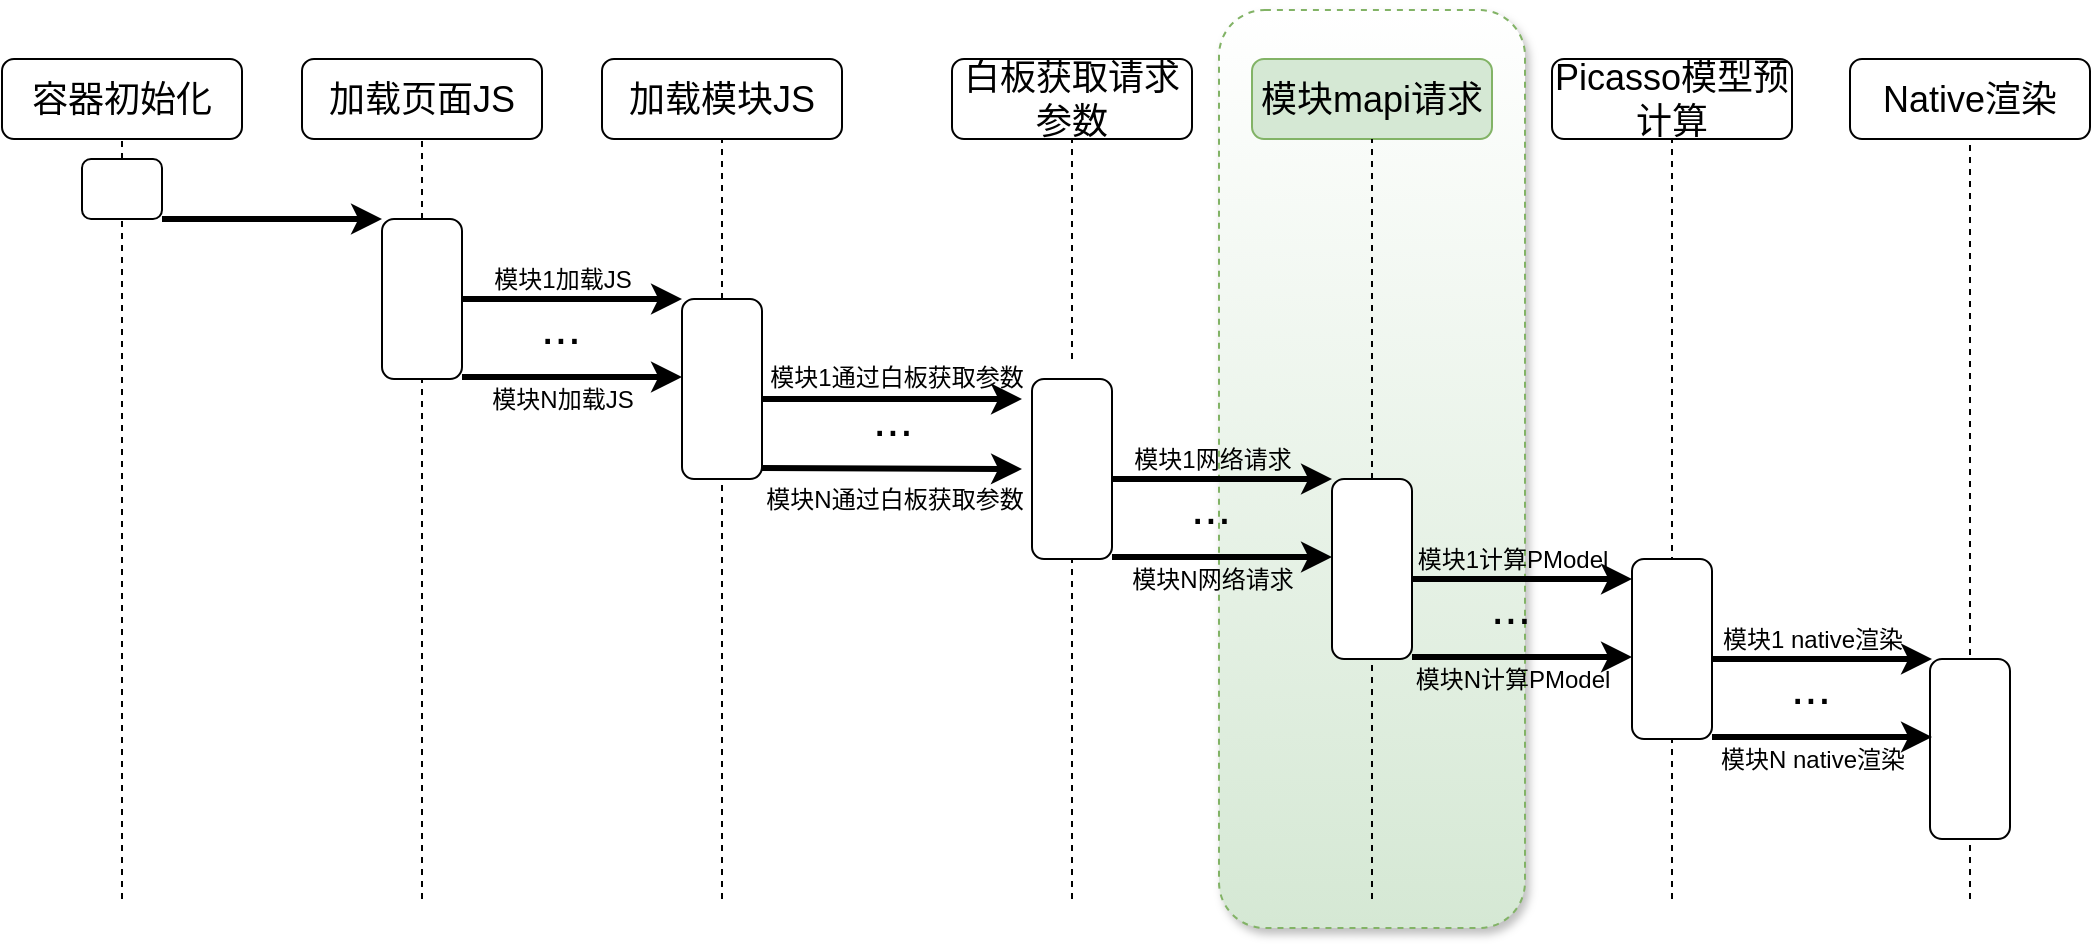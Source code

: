 <mxfile version="12.9.4" type="github" pages="15">
  <diagram id="2TPym8XuV1gSu2I8Dh2k" name="Page-1">
    <mxGraphModel dx="1426" dy="794" grid="1" gridSize="10" guides="1" tooltips="1" connect="1" arrows="1" fold="1" page="1" pageScale="1" pageWidth="3300" pageHeight="4681" math="0" shadow="0">
      <root>
        <mxCell id="0" />
        <mxCell id="1" parent="0" />
        <mxCell id="ULsWLeReD9fzzcKcY7nm-1" value="" style="rounded=1;whiteSpace=wrap;html=1;shadow=1;dashed=1;strokeColor=#82b366;fontSize=16;fillColor=#d5e8d4;gradientDirection=north;gradientColor=#ffffff;" parent="1" vertex="1">
          <mxGeometry x="721.5" y="218" width="153" height="459" as="geometry" />
        </mxCell>
        <mxCell id="OhiLWktRq3xstdZOkrOJ-1" value="&lt;font style=&quot;font-size: 18px&quot;&gt;容器初始化&lt;/font&gt;" style="rounded=1;whiteSpace=wrap;html=1;" parent="1" vertex="1">
          <mxGeometry x="113" y="242.5" width="120" height="40" as="geometry" />
        </mxCell>
        <mxCell id="OhiLWktRq3xstdZOkrOJ-2" value="" style="endArrow=none;dashed=1;html=1;entryX=0.5;entryY=1;entryDx=0;entryDy=0;" parent="1" source="OhiLWktRq3xstdZOkrOJ-19" target="OhiLWktRq3xstdZOkrOJ-1" edge="1">
          <mxGeometry width="50" height="50" relative="1" as="geometry">
            <mxPoint x="173" y="662.5" as="sourcePoint" />
            <mxPoint x="193" y="312.5" as="targetPoint" />
          </mxGeometry>
        </mxCell>
        <mxCell id="OhiLWktRq3xstdZOkrOJ-3" value="&lt;span style=&quot;font-size: 18px&quot;&gt;加载页面JS&lt;/span&gt;" style="rounded=1;whiteSpace=wrap;html=1;" parent="1" vertex="1">
          <mxGeometry x="263" y="242.5" width="120" height="40" as="geometry" />
        </mxCell>
        <mxCell id="OhiLWktRq3xstdZOkrOJ-4" value="" style="endArrow=none;dashed=1;html=1;entryX=0.5;entryY=1;entryDx=0;entryDy=0;" parent="1" source="OhiLWktRq3xstdZOkrOJ-21" target="OhiLWktRq3xstdZOkrOJ-3" edge="1">
          <mxGeometry width="50" height="50" relative="1" as="geometry">
            <mxPoint x="323" y="662.5" as="sourcePoint" />
            <mxPoint x="343" y="312.5" as="targetPoint" />
          </mxGeometry>
        </mxCell>
        <mxCell id="OhiLWktRq3xstdZOkrOJ-5" value="&lt;span style=&quot;font-size: 18px&quot;&gt;加载模块JS&lt;/span&gt;" style="rounded=1;whiteSpace=wrap;html=1;" parent="1" vertex="1">
          <mxGeometry x="413" y="242.5" width="120" height="40" as="geometry" />
        </mxCell>
        <mxCell id="OhiLWktRq3xstdZOkrOJ-6" value="" style="endArrow=none;dashed=1;html=1;entryX=0.5;entryY=1;entryDx=0;entryDy=0;" parent="1" source="OhiLWktRq3xstdZOkrOJ-24" target="OhiLWktRq3xstdZOkrOJ-5" edge="1">
          <mxGeometry width="50" height="50" relative="1" as="geometry">
            <mxPoint x="473" y="662.5" as="sourcePoint" />
            <mxPoint x="493" y="312.5" as="targetPoint" />
          </mxGeometry>
        </mxCell>
        <mxCell id="OhiLWktRq3xstdZOkrOJ-8" value="&lt;span style=&quot;font-size: 18px&quot;&gt;白板获取请求参数&lt;/span&gt;" style="rounded=1;whiteSpace=wrap;html=1;" parent="1" vertex="1">
          <mxGeometry x="588" y="242.5" width="120" height="40" as="geometry" />
        </mxCell>
        <mxCell id="OhiLWktRq3xstdZOkrOJ-9" value="" style="endArrow=none;dashed=1;html=1;entryX=0.5;entryY=1;entryDx=0;entryDy=0;" parent="1" target="OhiLWktRq3xstdZOkrOJ-8" edge="1">
          <mxGeometry width="50" height="50" relative="1" as="geometry">
            <mxPoint x="648" y="392.5" as="sourcePoint" />
            <mxPoint x="668" y="312.5" as="targetPoint" />
          </mxGeometry>
        </mxCell>
        <mxCell id="OhiLWktRq3xstdZOkrOJ-10" value="&lt;span style=&quot;font-size: 18px&quot;&gt;模块mapi请求&lt;/span&gt;" style="rounded=1;whiteSpace=wrap;html=1;fillColor=#d5e8d4;strokeColor=#82b366;" parent="1" vertex="1">
          <mxGeometry x="738" y="242.5" width="120" height="40" as="geometry" />
        </mxCell>
        <mxCell id="OhiLWktRq3xstdZOkrOJ-11" value="" style="endArrow=none;dashed=1;html=1;entryX=0.5;entryY=1;entryDx=0;entryDy=0;" parent="1" target="OhiLWktRq3xstdZOkrOJ-10" edge="1">
          <mxGeometry width="50" height="50" relative="1" as="geometry">
            <mxPoint x="798" y="662.5" as="sourcePoint" />
            <mxPoint x="818" y="312.5" as="targetPoint" />
          </mxGeometry>
        </mxCell>
        <mxCell id="OhiLWktRq3xstdZOkrOJ-12" value="&lt;span style=&quot;font-size: 18px&quot;&gt;Picasso模型预计算&lt;/span&gt;" style="rounded=1;whiteSpace=wrap;html=1;" parent="1" vertex="1">
          <mxGeometry x="888" y="242.5" width="120" height="40" as="geometry" />
        </mxCell>
        <mxCell id="OhiLWktRq3xstdZOkrOJ-13" value="" style="endArrow=none;dashed=1;html=1;entryX=0.5;entryY=1;entryDx=0;entryDy=0;" parent="1" target="OhiLWktRq3xstdZOkrOJ-12" edge="1">
          <mxGeometry width="50" height="50" relative="1" as="geometry">
            <mxPoint x="948" y="512.5" as="sourcePoint" />
            <mxPoint x="968" y="312.5" as="targetPoint" />
          </mxGeometry>
        </mxCell>
        <mxCell id="OhiLWktRq3xstdZOkrOJ-14" value="&lt;span style=&quot;font-size: 18px&quot;&gt;Native渲染&lt;/span&gt;" style="rounded=1;whiteSpace=wrap;html=1;" parent="1" vertex="1">
          <mxGeometry x="1037" y="242.5" width="120" height="40" as="geometry" />
        </mxCell>
        <mxCell id="OhiLWktRq3xstdZOkrOJ-15" value="" style="endArrow=none;dashed=1;html=1;entryX=0.5;entryY=1;entryDx=0;entryDy=0;" parent="1" target="OhiLWktRq3xstdZOkrOJ-14" edge="1">
          <mxGeometry width="50" height="50" relative="1" as="geometry">
            <mxPoint x="1097" y="552.5" as="sourcePoint" />
            <mxPoint x="1117" y="312.5" as="targetPoint" />
          </mxGeometry>
        </mxCell>
        <mxCell id="OhiLWktRq3xstdZOkrOJ-19" value="" style="rounded=1;whiteSpace=wrap;html=1;" parent="1" vertex="1">
          <mxGeometry x="153" y="292.5" width="40" height="30" as="geometry" />
        </mxCell>
        <mxCell id="OhiLWktRq3xstdZOkrOJ-20" value="" style="endArrow=none;dashed=1;html=1;entryX=0.5;entryY=1;entryDx=0;entryDy=0;" parent="1" target="OhiLWktRq3xstdZOkrOJ-19" edge="1">
          <mxGeometry width="50" height="50" relative="1" as="geometry">
            <mxPoint x="173" y="662.5" as="sourcePoint" />
            <mxPoint x="173" y="282.5" as="targetPoint" />
          </mxGeometry>
        </mxCell>
        <mxCell id="OhiLWktRq3xstdZOkrOJ-21" value="" style="rounded=1;whiteSpace=wrap;html=1;" parent="1" vertex="1">
          <mxGeometry x="303" y="322.5" width="40" height="80" as="geometry" />
        </mxCell>
        <mxCell id="OhiLWktRq3xstdZOkrOJ-22" value="" style="endArrow=none;dashed=1;html=1;entryX=0.5;entryY=1;entryDx=0;entryDy=0;" parent="1" target="OhiLWktRq3xstdZOkrOJ-21" edge="1">
          <mxGeometry width="50" height="50" relative="1" as="geometry">
            <mxPoint x="323" y="662.5" as="sourcePoint" />
            <mxPoint x="323" y="282.5" as="targetPoint" />
          </mxGeometry>
        </mxCell>
        <mxCell id="OhiLWktRq3xstdZOkrOJ-24" value="" style="rounded=1;whiteSpace=wrap;html=1;" parent="1" vertex="1">
          <mxGeometry x="453" y="362.5" width="40" height="90" as="geometry" />
        </mxCell>
        <mxCell id="OhiLWktRq3xstdZOkrOJ-25" value="" style="endArrow=none;dashed=1;html=1;entryX=0.5;entryY=1;entryDx=0;entryDy=0;" parent="1" target="OhiLWktRq3xstdZOkrOJ-24" edge="1">
          <mxGeometry width="50" height="50" relative="1" as="geometry">
            <mxPoint x="473" y="662.5" as="sourcePoint" />
            <mxPoint x="473" y="282.5" as="targetPoint" />
          </mxGeometry>
        </mxCell>
        <mxCell id="OhiLWktRq3xstdZOkrOJ-29" value="" style="endArrow=none;dashed=1;html=1;entryX=0.5;entryY=1;entryDx=0;entryDy=0;" parent="1" edge="1">
          <mxGeometry width="50" height="50" relative="1" as="geometry">
            <mxPoint x="948" y="662.5" as="sourcePoint" />
            <mxPoint x="948" y="572.5" as="targetPoint" />
          </mxGeometry>
        </mxCell>
        <mxCell id="OhiLWktRq3xstdZOkrOJ-31" value="" style="endArrow=none;dashed=1;html=1;entryX=0.5;entryY=1;entryDx=0;entryDy=0;" parent="1" edge="1">
          <mxGeometry width="50" height="50" relative="1" as="geometry">
            <mxPoint x="1097" y="662.5" as="sourcePoint" />
            <mxPoint x="1097" y="612.5" as="targetPoint" />
          </mxGeometry>
        </mxCell>
        <mxCell id="OhiLWktRq3xstdZOkrOJ-32" value="" style="endArrow=none;dashed=1;html=1;entryX=0.5;entryY=1;entryDx=0;entryDy=0;" parent="1" edge="1">
          <mxGeometry width="50" height="50" relative="1" as="geometry">
            <mxPoint x="648" y="662.5" as="sourcePoint" />
            <mxPoint x="648" y="482.5" as="targetPoint" />
          </mxGeometry>
        </mxCell>
        <mxCell id="OhiLWktRq3xstdZOkrOJ-33" value="" style="rounded=1;whiteSpace=wrap;html=1;" parent="1" vertex="1">
          <mxGeometry x="628" y="402.5" width="40" height="90" as="geometry" />
        </mxCell>
        <mxCell id="OhiLWktRq3xstdZOkrOJ-34" value="" style="rounded=1;whiteSpace=wrap;html=1;" parent="1" vertex="1">
          <mxGeometry x="778" y="452.5" width="40" height="90" as="geometry" />
        </mxCell>
        <mxCell id="OhiLWktRq3xstdZOkrOJ-35" value="" style="rounded=1;whiteSpace=wrap;html=1;" parent="1" vertex="1">
          <mxGeometry x="928" y="492.5" width="40" height="90" as="geometry" />
        </mxCell>
        <mxCell id="OhiLWktRq3xstdZOkrOJ-36" value="" style="rounded=1;whiteSpace=wrap;html=1;" parent="1" vertex="1">
          <mxGeometry x="1077" y="542.5" width="40" height="90" as="geometry" />
        </mxCell>
        <mxCell id="OhiLWktRq3xstdZOkrOJ-40" value="" style="endArrow=classic;html=1;entryX=0;entryY=0;entryDx=0;entryDy=0;strokeWidth=3;" parent="1" target="OhiLWktRq3xstdZOkrOJ-21" edge="1">
          <mxGeometry width="50" height="50" relative="1" as="geometry">
            <mxPoint x="193" y="322.5" as="sourcePoint" />
            <mxPoint x="243" y="272.5" as="targetPoint" />
          </mxGeometry>
        </mxCell>
        <mxCell id="OhiLWktRq3xstdZOkrOJ-42" value="" style="endArrow=classic;html=1;entryX=0;entryY=0;entryDx=0;entryDy=0;strokeWidth=3;" parent="1" edge="1">
          <mxGeometry width="50" height="50" relative="1" as="geometry">
            <mxPoint x="343" y="362.5" as="sourcePoint" />
            <mxPoint x="453" y="362.5" as="targetPoint" />
          </mxGeometry>
        </mxCell>
        <mxCell id="OhiLWktRq3xstdZOkrOJ-43" value="" style="endArrow=classic;html=1;entryX=0;entryY=0;entryDx=0;entryDy=0;strokeWidth=3;" parent="1" edge="1">
          <mxGeometry width="50" height="50" relative="1" as="geometry">
            <mxPoint x="343" y="401.5" as="sourcePoint" />
            <mxPoint x="453" y="401.5" as="targetPoint" />
          </mxGeometry>
        </mxCell>
        <mxCell id="OhiLWktRq3xstdZOkrOJ-44" value="模块1加载JS" style="text;html=1;align=center;verticalAlign=middle;resizable=0;points=[];;autosize=1;" parent="1" vertex="1">
          <mxGeometry x="353" y="342.5" width="80" height="20" as="geometry" />
        </mxCell>
        <mxCell id="OhiLWktRq3xstdZOkrOJ-45" value="模块N加载JS" style="text;html=1;align=center;verticalAlign=middle;resizable=0;points=[];;autosize=1;" parent="1" vertex="1">
          <mxGeometry x="348" y="402.5" width="90" height="20" as="geometry" />
        </mxCell>
        <mxCell id="OhiLWktRq3xstdZOkrOJ-46" value="&lt;font style=&quot;font-size: 24px&quot;&gt;...&lt;/font&gt;" style="text;html=1;align=center;verticalAlign=middle;resizable=0;points=[];;autosize=1;" parent="1" vertex="1">
          <mxGeometry x="372" y="366.5" width="40" height="20" as="geometry" />
        </mxCell>
        <mxCell id="OhiLWktRq3xstdZOkrOJ-47" value="" style="endArrow=classic;html=1;strokeWidth=3;" parent="1" edge="1">
          <mxGeometry width="50" height="50" relative="1" as="geometry">
            <mxPoint x="493" y="412.5" as="sourcePoint" />
            <mxPoint x="623" y="412.5" as="targetPoint" />
          </mxGeometry>
        </mxCell>
        <mxCell id="OhiLWktRq3xstdZOkrOJ-48" value="" style="endArrow=classic;html=1;strokeWidth=3;" parent="1" edge="1">
          <mxGeometry width="50" height="50" relative="1" as="geometry">
            <mxPoint x="493" y="447" as="sourcePoint" />
            <mxPoint x="623" y="447.5" as="targetPoint" />
          </mxGeometry>
        </mxCell>
        <mxCell id="OhiLWktRq3xstdZOkrOJ-49" value="模块1通过白板获取参数" style="text;html=1;align=center;verticalAlign=middle;resizable=0;points=[];;autosize=1;" parent="1" vertex="1">
          <mxGeometry x="490" y="391.5" width="140" height="20" as="geometry" />
        </mxCell>
        <mxCell id="OhiLWktRq3xstdZOkrOJ-50" value="模块N通过白板获取参数" style="text;html=1;align=center;verticalAlign=middle;resizable=0;points=[];;autosize=1;" parent="1" vertex="1">
          <mxGeometry x="489" y="452.5" width="140" height="20" as="geometry" />
        </mxCell>
        <mxCell id="OhiLWktRq3xstdZOkrOJ-51" value="&lt;font style=&quot;font-size: 24px&quot;&gt;...&lt;/font&gt;" style="text;html=1;align=center;verticalAlign=middle;resizable=0;points=[];;autosize=1;" parent="1" vertex="1">
          <mxGeometry x="538" y="412.5" width="40" height="20" as="geometry" />
        </mxCell>
        <mxCell id="OhiLWktRq3xstdZOkrOJ-52" value="" style="endArrow=classic;html=1;entryX=0;entryY=0;entryDx=0;entryDy=0;strokeWidth=3;" parent="1" edge="1">
          <mxGeometry width="50" height="50" relative="1" as="geometry">
            <mxPoint x="668" y="452.5" as="sourcePoint" />
            <mxPoint x="778" y="452.5" as="targetPoint" />
          </mxGeometry>
        </mxCell>
        <mxCell id="OhiLWktRq3xstdZOkrOJ-53" value="" style="endArrow=classic;html=1;entryX=0;entryY=0;entryDx=0;entryDy=0;strokeWidth=3;" parent="1" edge="1">
          <mxGeometry width="50" height="50" relative="1" as="geometry">
            <mxPoint x="668" y="491.5" as="sourcePoint" />
            <mxPoint x="778" y="491.5" as="targetPoint" />
          </mxGeometry>
        </mxCell>
        <mxCell id="OhiLWktRq3xstdZOkrOJ-54" value="模块1网络请求" style="text;html=1;align=center;verticalAlign=middle;resizable=0;points=[];;autosize=1;" parent="1" vertex="1">
          <mxGeometry x="673" y="432.5" width="90" height="20" as="geometry" />
        </mxCell>
        <mxCell id="OhiLWktRq3xstdZOkrOJ-55" value="模块N网络请求" style="text;html=1;align=center;verticalAlign=middle;resizable=0;points=[];;autosize=1;" parent="1" vertex="1">
          <mxGeometry x="668" y="492.5" width="100" height="20" as="geometry" />
        </mxCell>
        <mxCell id="OhiLWktRq3xstdZOkrOJ-56" value="&lt;font style=&quot;font-size: 24px&quot;&gt;...&lt;/font&gt;" style="text;html=1;align=center;verticalAlign=middle;resizable=0;points=[];;autosize=1;" parent="1" vertex="1">
          <mxGeometry x="697" y="456.5" width="40" height="20" as="geometry" />
        </mxCell>
        <mxCell id="OhiLWktRq3xstdZOkrOJ-57" value="" style="endArrow=classic;html=1;entryX=0;entryY=0;entryDx=0;entryDy=0;strokeWidth=3;" parent="1" edge="1">
          <mxGeometry width="50" height="50" relative="1" as="geometry">
            <mxPoint x="818" y="502.5" as="sourcePoint" />
            <mxPoint x="928" y="502.5" as="targetPoint" />
          </mxGeometry>
        </mxCell>
        <mxCell id="OhiLWktRq3xstdZOkrOJ-58" value="" style="endArrow=classic;html=1;entryX=0;entryY=0;entryDx=0;entryDy=0;strokeWidth=3;" parent="1" edge="1">
          <mxGeometry width="50" height="50" relative="1" as="geometry">
            <mxPoint x="818" y="541.5" as="sourcePoint" />
            <mxPoint x="928" y="541.5" as="targetPoint" />
          </mxGeometry>
        </mxCell>
        <mxCell id="OhiLWktRq3xstdZOkrOJ-59" value="模块1计算PModel" style="text;html=1;align=center;verticalAlign=middle;resizable=0;points=[];;autosize=1;" parent="1" vertex="1">
          <mxGeometry x="813" y="482.5" width="110" height="20" as="geometry" />
        </mxCell>
        <mxCell id="OhiLWktRq3xstdZOkrOJ-60" value="模块N计算PModel" style="text;html=1;align=center;verticalAlign=middle;resizable=0;points=[];;autosize=1;" parent="1" vertex="1">
          <mxGeometry x="813" y="542.5" width="110" height="20" as="geometry" />
        </mxCell>
        <mxCell id="OhiLWktRq3xstdZOkrOJ-61" value="&lt;font style=&quot;font-size: 24px&quot;&gt;...&lt;/font&gt;" style="text;html=1;align=center;verticalAlign=middle;resizable=0;points=[];;autosize=1;" parent="1" vertex="1">
          <mxGeometry x="847" y="506.5" width="40" height="20" as="geometry" />
        </mxCell>
        <mxCell id="OhiLWktRq3xstdZOkrOJ-62" value="" style="endArrow=classic;html=1;entryX=0;entryY=0;entryDx=0;entryDy=0;strokeWidth=3;" parent="1" edge="1">
          <mxGeometry width="50" height="50" relative="1" as="geometry">
            <mxPoint x="968" y="542.5" as="sourcePoint" />
            <mxPoint x="1078" y="542.5" as="targetPoint" />
          </mxGeometry>
        </mxCell>
        <mxCell id="OhiLWktRq3xstdZOkrOJ-63" value="" style="endArrow=classic;html=1;entryX=0;entryY=0;entryDx=0;entryDy=0;strokeWidth=3;" parent="1" edge="1">
          <mxGeometry width="50" height="50" relative="1" as="geometry">
            <mxPoint x="968" y="581.5" as="sourcePoint" />
            <mxPoint x="1078" y="581.5" as="targetPoint" />
          </mxGeometry>
        </mxCell>
        <mxCell id="OhiLWktRq3xstdZOkrOJ-64" value="模块1 native渲染" style="text;html=1;align=center;verticalAlign=middle;resizable=0;points=[];;autosize=1;" parent="1" vertex="1">
          <mxGeometry x="963" y="522.5" width="110" height="20" as="geometry" />
        </mxCell>
        <mxCell id="OhiLWktRq3xstdZOkrOJ-65" value="模块N native渲染" style="text;html=1;align=center;verticalAlign=middle;resizable=0;points=[];;autosize=1;" parent="1" vertex="1">
          <mxGeometry x="963" y="582.5" width="110" height="20" as="geometry" />
        </mxCell>
        <mxCell id="OhiLWktRq3xstdZOkrOJ-66" value="&lt;font style=&quot;font-size: 24px&quot;&gt;...&lt;/font&gt;" style="text;html=1;align=center;verticalAlign=middle;resizable=0;points=[];;autosize=1;" parent="1" vertex="1">
          <mxGeometry x="997" y="546.5" width="40" height="20" as="geometry" />
        </mxCell>
      </root>
    </mxGraphModel>
  </diagram>
  <diagram id="lMXYCpf0PWMr9272k4nM" name="Page-2">
    
    <mxGraphModel dx="1366" dy="794" grid="0" gridSize="10" guides="1" tooltips="1" connect="1" arrows="1" fold="1" page="1" pageScale="1" pageWidth="3300" pageHeight="4681" math="0" shadow="0">
      
      <root>
        
        <mxCell id="oq0dUE_PeGrhgSTPifTt-0" />
        
        <mxCell id="oq0dUE_PeGrhgSTPifTt-1" parent="oq0dUE_PeGrhgSTPifTt-0" />
        
        <mxCell id="xKLaFwHYnpvmuwUiV3zi-0" value="TS 频道首页" style="swimlane;fontSize=16;fillColor=#f8cecc;strokeColor=#b85450;startSize=29;" vertex="1" parent="oq0dUE_PeGrhgSTPifTt-1">
          
          <mxGeometry x="419" y="126" width="470" height="340" as="geometry" />
          
        </mxCell>
        
        <mxCell id="xKLaFwHYnpvmuwUiV3zi-6" style="edgeStyle=orthogonalEdgeStyle;rounded=0;orthogonalLoop=1;jettySize=auto;html=1;exitX=0;exitY=0.5;exitDx=0;exitDy=0;entryX=1;entryY=0.5;entryDx=0;entryDy=0;fontSize=16;" edge="1" parent="xKLaFwHYnpvmuwUiV3zi-0" source="xKLaFwHYnpvmuwUiV3zi-1" target="xKLaFwHYnpvmuwUiV3zi-2">
          
          <mxGeometry relative="1" as="geometry" />
          
        </mxCell>
        
        <mxCell id="xKLaFwHYnpvmuwUiV3zi-1" value="搜索栏模块" style="rounded=1;whiteSpace=wrap;html=1;fontSize=16;" vertex="1" parent="xKLaFwHYnpvmuwUiV3zi-0">
          
          <mxGeometry x="330" y="38.5" width="120" height="60" as="geometry" />
          
        </mxCell>
        
        <mxCell id="xKLaFwHYnpvmuwUiV3zi-2" value="cityId、lat、lng" style="ellipse;whiteSpace=wrap;html=1;aspect=fixed;fontSize=16;fillColor=#d5e8d4;strokeColor=#82b366;" vertex="1" parent="xKLaFwHYnpvmuwUiV3zi-0">
          
          <mxGeometry x="40" y="138" width="85" height="85" as="geometry" />
          
        </mxCell>
        
        <mxCell id="xKLaFwHYnpvmuwUiV3zi-7" style="edgeStyle=orthogonalEdgeStyle;rounded=0;orthogonalLoop=1;jettySize=auto;html=1;exitX=0;exitY=0.5;exitDx=0;exitDy=0;entryX=1;entryY=0.5;entryDx=0;entryDy=0;fontSize=16;" edge="1" parent="xKLaFwHYnpvmuwUiV3zi-0" source="xKLaFwHYnpvmuwUiV3zi-3" target="xKLaFwHYnpvmuwUiV3zi-2">
          
          <mxGeometry relative="1" as="geometry" />
          
        </mxCell>
        
        <mxCell id="xKLaFwHYnpvmuwUiV3zi-3" value="金刚位模块" style="rounded=1;whiteSpace=wrap;html=1;fontSize=16;" vertex="1" parent="xKLaFwHYnpvmuwUiV3zi-0">
          
          <mxGeometry x="330" y="112.5" width="120" height="60" as="geometry" />
          
        </mxCell>
        
        <mxCell id="xKLaFwHYnpvmuwUiV3zi-8" style="edgeStyle=orthogonalEdgeStyle;rounded=0;orthogonalLoop=1;jettySize=auto;html=1;exitX=0;exitY=0.5;exitDx=0;exitDy=0;entryX=1;entryY=0.5;entryDx=0;entryDy=0;fontSize=16;" edge="1" parent="xKLaFwHYnpvmuwUiV3zi-0" source="xKLaFwHYnpvmuwUiV3zi-4" target="xKLaFwHYnpvmuwUiV3zi-2">
          
          <mxGeometry relative="1" as="geometry" />
          
        </mxCell>
        
        <mxCell id="xKLaFwHYnpvmuwUiV3zi-4" value="banner模块" style="rounded=1;whiteSpace=wrap;html=1;fontSize=16;" vertex="1" parent="xKLaFwHYnpvmuwUiV3zi-0">
          
          <mxGeometry x="330" y="187.5" width="120" height="60" as="geometry" />
          
        </mxCell>
        
        <mxCell id="xKLaFwHYnpvmuwUiV3zi-9" style="edgeStyle=orthogonalEdgeStyle;rounded=0;orthogonalLoop=1;jettySize=auto;html=1;exitX=0;exitY=0.5;exitDx=0;exitDy=0;entryX=1;entryY=0.5;entryDx=0;entryDy=0;fontSize=16;" edge="1" parent="xKLaFwHYnpvmuwUiV3zi-0" source="xKLaFwHYnpvmuwUiV3zi-5" target="xKLaFwHYnpvmuwUiV3zi-2">
          
          <mxGeometry relative="1" as="geometry" />
          
        </mxCell>
        
        <mxCell id="xKLaFwHYnpvmuwUiV3zi-5" value="列表模块" style="rounded=1;whiteSpace=wrap;html=1;fontSize=16;" vertex="1" parent="xKLaFwHYnpvmuwUiV3zi-0">
          
          <mxGeometry x="330" y="262.5" width="120" height="60" as="geometry" />
          
        </mxCell>
        
        <mxCell id="xKLaFwHYnpvmuwUiV3zi-11" style="edgeStyle=orthogonalEdgeStyle;rounded=0;orthogonalLoop=1;jettySize=auto;html=1;exitX=1;exitY=0.5;exitDx=0;exitDy=0;entryX=0;entryY=0.5;entryDx=0;entryDy=0;fontSize=16;" edge="1" parent="oq0dUE_PeGrhgSTPifTt-1" source="xKLaFwHYnpvmuwUiV3zi-10" target="xKLaFwHYnpvmuwUiV3zi-2">
          
          <mxGeometry relative="1" as="geometry" />
          
        </mxCell>
        
        <mxCell id="xKLaFwHYnpvmuwUiV3zi-12" value="注入cityId、lat、lng&lt;br&gt;基础信息" style="text;html=1;align=center;verticalAlign=middle;resizable=0;points=[];labelBackgroundColor=#ffffff;fontSize=16;" vertex="1" connectable="0" parent="xKLaFwHYnpvmuwUiV3zi-11">
          
          <mxGeometry y="2" relative="1" as="geometry">
            
            <mxPoint y="1" as="offset" />
            
          </mxGeometry>
          
        </mxCell>
        
        <mxCell id="xKLaFwHYnpvmuwUiV3zi-10" value="创建Picasso页面 Host" style="rounded=1;whiteSpace=wrap;html=1;fontSize=16;" vertex="1" parent="oq0dUE_PeGrhgSTPifTt-1">
          
          <mxGeometry x="69" y="276.5" width="120" height="60" as="geometry" />
          
        </mxCell>
        
      </root>
      
    </mxGraphModel>
    
  </diagram>
  <diagram id="1ZnXtTSoMKgwPU6a0zlu" name="第 3 页">
    
    <mxGraphModel dx="1093" dy="635" grid="0" gridSize="10" guides="1" tooltips="1" connect="1" arrows="0" fold="1" page="1" pageScale="1" pageWidth="1600" pageHeight="900" math="0" shadow="0">
      
      <root>
        
        <mxCell id="BVEu7o4c-sR8T7UEBEOM-0" />
        
        <mxCell id="BVEu7o4c-sR8T7UEBEOM-1" parent="BVEu7o4c-sR8T7UEBEOM-0" />
        
        <mxCell id="jSy04V-H2U9Q2VYe3FMI-0" value="版本&amp;nbsp;" style="rounded=0;whiteSpace=wrap;html=1;fontSize=16;align=right;" vertex="1" parent="BVEu7o4c-sR8T7UEBEOM-1">
          
          <mxGeometry x="100" y="460" width="140" height="40" as="geometry" />
          
        </mxCell>
        
        <mxCell id="jSy04V-H2U9Q2VYe3FMI-1" value="请求链接&amp;nbsp;" style="rounded=0;whiteSpace=wrap;html=1;fontSize=16;align=right;" vertex="1" parent="BVEu7o4c-sR8T7UEBEOM-1">
          
          <mxGeometry x="100" y="500" width="140" height="40" as="geometry" />
          
        </mxCell>
        
        <mxCell id="jSy04V-H2U9Q2VYe3FMI-2" value="whiteboard参数&amp;nbsp;" style="rounded=0;whiteSpace=wrap;html=1;fontSize=16;align=right;" vertex="1" parent="BVEu7o4c-sR8T7UEBEOM-1">
          
          <mxGeometry x="100" y="540" width="140" height="40" as="geometry" />
          
        </mxCell>
        
        <mxCell id="jSy04V-H2U9Q2VYe3FMI-3" value="mainboard参数&amp;nbsp;" style="rounded=0;whiteSpace=wrap;html=1;fontSize=16;align=right;" vertex="1" parent="BVEu7o4c-sR8T7UEBEOM-1">
          
          <mxGeometry x="100" y="580" width="140" height="40" as="geometry" />
          
        </mxCell>
        
        <mxCell id="jSy04V-H2U9Q2VYe3FMI-4" value="常量参数&amp;nbsp;" style="rounded=0;whiteSpace=wrap;html=1;fontSize=16;align=right;" vertex="1" parent="BVEu7o4c-sR8T7UEBEOM-1">
          
          <mxGeometry x="100" y="620" width="140" height="40" as="geometry" />
          
        </mxCell>
        
        <mxCell id="jSy04V-H2U9Q2VYe3FMI-5" value="控制变量&amp;nbsp;" style="rounded=0;whiteSpace=wrap;html=1;fontSize=16;align=right;" vertex="1" parent="BVEu7o4c-sR8T7UEBEOM-1">
          
          <mxGeometry x="100" y="660" width="140" height="40" as="geometry" />
          
        </mxCell>
        
        <mxCell id="jSy04V-H2U9Q2VYe3FMI-6" value="v" style="rounded=0;whiteSpace=wrap;html=1;fontSize=16;fillColor=#ffe6cc;strokeColor=#d79b00;" vertex="1" parent="BVEu7o4c-sR8T7UEBEOM-1">
          
          <mxGeometry x="240" y="460" width="80" height="40" as="geometry" />
          
        </mxCell>
        
        <mxCell id="jSy04V-H2U9Q2VYe3FMI-7" value="p" style="rounded=0;whiteSpace=wrap;html=1;fontSize=16;fillColor=#ffe6cc;strokeColor=#d79b00;" vertex="1" parent="BVEu7o4c-sR8T7UEBEOM-1">
          
          <mxGeometry x="240" y="500" width="80" height="40" as="geometry" />
          
        </mxCell>
        
        <mxCell id="jSy04V-H2U9Q2VYe3FMI-8" value="w" style="rounded=0;whiteSpace=wrap;html=1;fontSize=16;fillColor=#ffe6cc;strokeColor=#d79b00;" vertex="1" parent="BVEu7o4c-sR8T7UEBEOM-1">
          
          <mxGeometry x="240" y="540" width="80" height="40" as="geometry" />
          
        </mxCell>
        
        <mxCell id="jSy04V-H2U9Q2VYe3FMI-9" value="m" style="rounded=0;whiteSpace=wrap;html=1;fontSize=16;fillColor=#ffe6cc;strokeColor=#d79b00;" vertex="1" parent="BVEu7o4c-sR8T7UEBEOM-1">
          
          <mxGeometry x="240" y="580" width="80" height="40" as="geometry" />
          
        </mxCell>
        
        <mxCell id="jSy04V-H2U9Q2VYe3FMI-10" value="c" style="rounded=0;whiteSpace=wrap;html=1;fontSize=16;fillColor=#ffe6cc;strokeColor=#d79b00;" vertex="1" parent="BVEu7o4c-sR8T7UEBEOM-1">
          
          <mxGeometry x="240" y="620" width="80" height="40" as="geometry" />
          
        </mxCell>
        
        <mxCell id="jSy04V-H2U9Q2VYe3FMI-11" value="t" style="rounded=0;whiteSpace=wrap;html=1;fontSize=16;fillColor=#ffe6cc;strokeColor=#d79b00;" vertex="1" parent="BVEu7o4c-sR8T7UEBEOM-1">
          
          <mxGeometry x="240" y="660" width="80" height="40" as="geometry" />
          
        </mxCell>
        
        <mxCell id="jSy04V-H2U9Q2VYe3FMI-12" value="&amp;nbsp;0" style="rounded=0;whiteSpace=wrap;html=1;fontSize=16;align=left;" vertex="1" parent="BVEu7o4c-sR8T7UEBEOM-1">
          
          <mxGeometry x="320" y="460" width="270" height="40" as="geometry" />
          
        </mxCell>
        
        <mxCell id="jSy04V-H2U9Q2VYe3FMI-13" value="&amp;nbsp;/api/joynav/navigation/commonrb.joy" style="rounded=0;whiteSpace=wrap;html=1;fontSize=16;align=left;" vertex="1" parent="BVEu7o4c-sR8T7UEBEOM-1">
          
          <mxGeometry x="320" y="500" width="270" height="40" as="geometry" />
          
        </mxCell>
        
        <mxCell id="jSy04V-H2U9Q2VYe3FMI-14" value="&amp;nbsp;shopid:shopId" style="rounded=0;whiteSpace=wrap;html=1;fontSize=16;align=left;" vertex="1" parent="BVEu7o4c-sR8T7UEBEOM-1">
          
          <mxGeometry x="320" y="540" width="270" height="40" as="geometry" />
          
        </mxCell>
        
        <mxCell id="jSy04V-H2U9Q2VYe3FMI-15" value="&amp;nbsp;glat:lat84,glng:lng" style="rounded=0;whiteSpace=wrap;html=1;fontSize=16;align=left;" vertex="1" parent="BVEu7o4c-sR8T7UEBEOM-1">
          
          <mxGeometry x="320" y="580" width="270" height="40" as="geometry" />
          
        </mxCell>
        
        <mxCell id="jSy04V-H2U9Q2VYe3FMI-16" value="&amp;nbsp;scenetype:dp:mt,tab:true:true" style="rounded=0;whiteSpace=wrap;html=1;fontSize=16;align=left;" vertex="1" parent="BVEu7o4c-sR8T7UEBEOM-1">
          
          <mxGeometry x="320" y="620" width="270" height="40" as="geometry" />
          
        </mxCell>
        
        <mxCell id="jSy04V-H2U9Q2VYe3FMI-17" value="&amp;nbsp;0101" style="rounded=0;whiteSpace=wrap;html=1;fontSize=16;align=left;" vertex="1" parent="BVEu7o4c-sR8T7UEBEOM-1">
          
          <mxGeometry x="320" y="660" width="270" height="40" as="geometry" />
          
        </mxCell>
        
        <mxCell id="jSy04V-H2U9Q2VYe3FMI-18" value="DSL 解析器" style="shape=singleArrow;whiteSpace=wrap;html=1;fontSize=16;fillColor=#d5e8d4;strokeColor=#82b366;" vertex="1" parent="BVEu7o4c-sR8T7UEBEOM-1">
          
          <mxGeometry x="614" y="540" width="150" height="77" as="geometry" />
          
        </mxCell>
        
        <mxCell id="jSy04V-H2U9Q2VYe3FMI-20" value="https://www.mapi.dianping.com&lt;span style=&quot;text-align: left&quot;&gt;/api/joynav/navigation/commonrb.joy?&lt;br&gt;shopid=20202020&amp;amp;glat=123&amp;amp;glng=456&amp;amp;&lt;/span&gt;&lt;span style=&quot;text-align: left&quot;&gt;scenetype=dp&amp;amp;tab=true&lt;/span&gt;&lt;span style=&quot;text-align: left&quot;&gt;&lt;br&gt;&lt;/span&gt;" style="rounded=0;whiteSpace=wrap;html=1;fontSize=16;strokeColor=none;" vertex="1" parent="BVEu7o4c-sR8T7UEBEOM-1">
          
          <mxGeometry x="777" y="547" width="510" height="60" as="geometry" />
          
        </mxCell>
        
        <mxCell id="jSy04V-H2U9Q2VYe3FMI-22" value="MAPI DSL" style="text;html=1;align=center;verticalAlign=middle;resizable=0;points=[];autosize=1;fontSize=16;" vertex="1" parent="BVEu7o4c-sR8T7UEBEOM-1">
          
          <mxGeometry x="235" y="408" width="85" height="23" as="geometry" />
          
        </mxCell>
        
        <mxCell id="jSy04V-H2U9Q2VYe3FMI-23" value="网络请求链接" style="text;html=1;align=center;verticalAlign=middle;resizable=0;points=[];autosize=1;fontSize=16;" vertex="1" parent="BVEu7o4c-sR8T7UEBEOM-1">
          
          <mxGeometry x="966" y="408" width="106" height="23" as="geometry" />
          
        </mxCell>
        
      </root>
      
    </mxGraphModel>
    
  </diagram>
  <diagram id="tmcijM5b_olBXkp1-p5u" name="第 4 页">
    
    <mxGraphModel dx="1366" dy="794" grid="0" gridSize="10" guides="1" tooltips="1" connect="1" arrows="1" fold="1" page="1" pageScale="1" pageWidth="1600" pageHeight="900" math="0" shadow="0">
      
      <root>
        
        <mxCell id="o9sROefwqtnzPwSl4HxR-0" />
        
        <mxCell id="o9sROefwqtnzPwSl4HxR-1" parent="o9sROefwqtnzPwSl4HxR-0" />
        
        <mxCell id="o9sROefwqtnzPwSl4HxR-5" value="pageId_____moduleName_____URL&lt;br&gt;预加载 mapi_id" style="rounded=1;whiteSpace=wrap;html=1;fontSize=16;fillColor=#d5e8d4;strokeColor=none;" vertex="1" parent="o9sROefwqtnzPwSl4HxR-1">
          
          <mxGeometry x="190" y="360" width="550" height="110" as="geometry" />
          
        </mxCell>
        
        <mxCell id="iIgEJNv7t-XBgLkZmHLu-0" style="edgeStyle=orthogonalEdgeStyle;rounded=1;orthogonalLoop=1;jettySize=auto;html=1;exitX=0.5;exitY=1;exitDx=0;exitDy=0;entryX=0.296;entryY=0.336;entryDx=0;entryDy=0;entryPerimeter=0;startSize=34;strokeColor=#33001A;strokeWidth=2;fontSize=16;" edge="1" parent="o9sROefwqtnzPwSl4HxR-1" source="o9sROefwqtnzPwSl4HxR-2" target="o9sROefwqtnzPwSl4HxR-5">
          
          <mxGeometry relative="1" as="geometry" />
          
        </mxCell>
        
        <mxCell id="iIgEJNv7t-XBgLkZmHLu-3" value="提供页面id" style="text;html=1;align=center;verticalAlign=middle;resizable=0;points=[];labelBackgroundColor=#ffffff;fontSize=16;" vertex="1" connectable="0" parent="iIgEJNv7t-XBgLkZmHLu-0">
          
          <mxGeometry x="-0.781" relative="1" as="geometry">
            
            <mxPoint as="offset" />
            
          </mxGeometry>
          
        </mxCell>
        
        <mxCell id="iIgEJNv7t-XBgLkZmHLu-4" value="提供模块名称" style="text;html=1;align=center;verticalAlign=middle;resizable=0;points=[];labelBackgroundColor=#ffffff;fontSize=16;" vertex="1" connectable="0" parent="iIgEJNv7t-XBgLkZmHLu-0">
          
          <mxGeometry x="-0.781" relative="1" as="geometry">
            
            <mxPoint x="218" as="offset" />
            
          </mxGeometry>
          
        </mxCell>
        
        <mxCell id="iIgEJNv7t-XBgLkZmHLu-5" value="提供请求URL" style="text;html=1;align=center;verticalAlign=middle;resizable=0;points=[];labelBackgroundColor=#FFFFFF;fontSize=16;" vertex="1" connectable="0" parent="iIgEJNv7t-XBgLkZmHLu-0">
          
          <mxGeometry x="-0.781" relative="1" as="geometry">
            
            <mxPoint x="427" as="offset" />
            
          </mxGeometry>
          
        </mxCell>
        
        <mxCell id="o9sROefwqtnzPwSl4HxR-2" value="页面id&lt;br&gt;pageId" style="rounded=1;whiteSpace=wrap;html=1;fontSize=16;fillColor=#fff2cc;strokeColor=none;" vertex="1" parent="o9sROefwqtnzPwSl4HxR-1">
          
          <mxGeometry x="190" y="175" width="120" height="60" as="geometry" />
          
        </mxCell>
        
        <mxCell id="iIgEJNv7t-XBgLkZmHLu-1" style="edgeStyle=orthogonalEdgeStyle;rounded=1;orthogonalLoop=1;jettySize=auto;html=1;exitX=0.5;exitY=1;exitDx=0;exitDy=0;entryX=0.509;entryY=0.318;entryDx=0;entryDy=0;entryPerimeter=0;startSize=34;strokeColor=#33001A;strokeWidth=2;fontSize=16;" edge="1" parent="o9sROefwqtnzPwSl4HxR-1" source="o9sROefwqtnzPwSl4HxR-3" target="o9sROefwqtnzPwSl4HxR-5">
          
          <mxGeometry relative="1" as="geometry" />
          
        </mxCell>
        
        <mxCell id="o9sROefwqtnzPwSl4HxR-3" value="Horn配置" style="rounded=1;whiteSpace=wrap;html=1;fontSize=16;fillColor=#fff2cc;strokeColor=none;" vertex="1" parent="o9sROefwqtnzPwSl4HxR-1">
          
          <mxGeometry x="410" y="175" width="120" height="60" as="geometry" />
          
        </mxCell>
        
        <mxCell id="iIgEJNv7t-XBgLkZmHLu-2" style="edgeStyle=orthogonalEdgeStyle;rounded=1;orthogonalLoop=1;jettySize=auto;html=1;exitX=0.5;exitY=1;exitDx=0;exitDy=0;entryX=0.715;entryY=0.364;entryDx=0;entryDy=0;entryPerimeter=0;startSize=34;strokeColor=#33001A;strokeWidth=2;fontSize=16;" edge="1" parent="o9sROefwqtnzPwSl4HxR-1" source="o9sROefwqtnzPwSl4HxR-4" target="o9sROefwqtnzPwSl4HxR-5">
          
          <mxGeometry relative="1" as="geometry" />
          
        </mxCell>
        
        <mxCell id="o9sROefwqtnzPwSl4HxR-4" value="DSL解析器" style="rounded=1;whiteSpace=wrap;html=1;fontSize=16;fillColor=#fff2cc;strokeColor=none;" vertex="1" parent="o9sROefwqtnzPwSl4HxR-1">
          
          <mxGeometry x="620" y="175" width="120" height="60" as="geometry" />
          
        </mxCell>
        
      </root>
      
    </mxGraphModel>
    
  </diagram>
  <diagram id="KpEvLDulXWUbLg7uavf0" name="第 5 页">
    
    <mxGraphModel dx="1366" dy="794" grid="0" gridSize="10" guides="1" tooltips="1" connect="1" arrows="1" fold="1" page="1" pageScale="1" pageWidth="1600" pageHeight="900" math="0" shadow="0">
      
      <root>
        
        <mxCell id="AGuq-E12V3T2bcplnPZH-0" />
        
        <mxCell id="AGuq-E12V3T2bcplnPZH-1" parent="AGuq-E12V3T2bcplnPZH-0" />
        
        <mxCell id="yfEVClcct0HWljqQgZoP-0" style="edgeStyle=orthogonalEdgeStyle;rounded=1;orthogonalLoop=1;jettySize=auto;html=1;exitX=1;exitY=0.5;exitDx=0;exitDy=0;entryX=0;entryY=0.5;entryDx=0;entryDy=0;startSize=34;strokeColor=#33001A;strokeWidth=2;fontSize=16;" edge="1" parent="AGuq-E12V3T2bcplnPZH-1" source="AGuq-E12V3T2bcplnPZH-2" target="AGuq-E12V3T2bcplnPZH-3">
          
          <mxGeometry relative="1" as="geometry" />
          
        </mxCell>
        
        <mxCell id="yfEVClcct0HWljqQgZoP-1" value="发送网络请求" style="text;html=1;align=center;verticalAlign=middle;resizable=0;points=[];labelBackgroundColor=#ffffff;fontSize=16;" vertex="1" connectable="0" parent="yfEVClcct0HWljqQgZoP-0">
          
          <mxGeometry x="-0.043" y="2" relative="1" as="geometry">
            
            <mxPoint as="offset" />
            
          </mxGeometry>
          
        </mxCell>
        
        <mxCell id="AGuq-E12V3T2bcplnPZH-2" value="初始&lt;br&gt;Default" style="rounded=1;whiteSpace=wrap;html=1;fontSize=16;fillColor=#d5e8d4;strokeColor=none;" vertex="1" parent="AGuq-E12V3T2bcplnPZH-1">
          
          <mxGeometry x="300" y="330" width="120" height="60" as="geometry" />
          
        </mxCell>
        
        <mxCell id="yfEVClcct0HWljqQgZoP-2" style="edgeStyle=orthogonalEdgeStyle;rounded=1;orthogonalLoop=1;jettySize=auto;html=1;exitX=1;exitY=0.5;exitDx=0;exitDy=0;entryX=0;entryY=0.5;entryDx=0;entryDy=0;startSize=34;strokeColor=#33001A;strokeWidth=2;fontSize=16;" edge="1" parent="AGuq-E12V3T2bcplnPZH-1" source="AGuq-E12V3T2bcplnPZH-3" target="AGuq-E12V3T2bcplnPZH-4">
          
          <mxGeometry relative="1" as="geometry" />
          
        </mxCell>
        
        <mxCell id="yfEVClcct0HWljqQgZoP-4" value="请求成功" style="text;html=1;align=center;verticalAlign=middle;resizable=0;points=[];labelBackgroundColor=#ffffff;fontSize=16;" vertex="1" connectable="0" parent="yfEVClcct0HWljqQgZoP-2">
          
          <mxGeometry x="0.017" relative="1" as="geometry">
            
            <mxPoint as="offset" />
            
          </mxGeometry>
          
        </mxCell>
        
        <mxCell id="yfEVClcct0HWljqQgZoP-3" style="edgeStyle=orthogonalEdgeStyle;rounded=1;orthogonalLoop=1;jettySize=auto;html=1;exitX=1;exitY=0.5;exitDx=0;exitDy=0;entryX=0;entryY=0.5;entryDx=0;entryDy=0;startSize=34;strokeColor=#33001A;strokeWidth=2;fontSize=16;" edge="1" parent="AGuq-E12V3T2bcplnPZH-1" source="AGuq-E12V3T2bcplnPZH-3" target="AGuq-E12V3T2bcplnPZH-5">
          
          <mxGeometry relative="1" as="geometry" />
          
        </mxCell>
        
        <mxCell id="yfEVClcct0HWljqQgZoP-5" value="请求失败" style="text;html=1;align=center;verticalAlign=middle;resizable=0;points=[];labelBackgroundColor=#ffffff;fontSize=16;" vertex="1" connectable="0" parent="yfEVClcct0HWljqQgZoP-3">
          
          <mxGeometry x="0.017" relative="1" as="geometry">
            
            <mxPoint as="offset" />
            
          </mxGeometry>
          
        </mxCell>
        
        <mxCell id="AGuq-E12V3T2bcplnPZH-3" value="请求中&lt;br&gt;Loading" style="rounded=1;whiteSpace=wrap;html=1;fontSize=16;fillColor=#d5e8d4;strokeColor=none;" vertex="1" parent="AGuq-E12V3T2bcplnPZH-1">
          
          <mxGeometry x="560" y="330" width="120" height="60" as="geometry" />
          
        </mxCell>
        
        <mxCell id="AGuq-E12V3T2bcplnPZH-4" value="成功&lt;br&gt;Loading" style="rounded=1;whiteSpace=wrap;html=1;fontSize=16;fillColor=#d5e8d4;strokeColor=none;" vertex="1" parent="AGuq-E12V3T2bcplnPZH-1">
          
          <mxGeometry x="810" y="220" width="120" height="60" as="geometry" />
          
        </mxCell>
        
        <mxCell id="AGuq-E12V3T2bcplnPZH-5" value="失败&lt;br&gt;Fail" style="rounded=1;whiteSpace=wrap;html=1;fontSize=16;fillColor=#d5e8d4;strokeColor=none;" vertex="1" parent="AGuq-E12V3T2bcplnPZH-1">
          
          <mxGeometry x="810" y="440" width="120" height="60" as="geometry" />
          
        </mxCell>
        
      </root>
      
    </mxGraphModel>
    
  </diagram>
  <diagram id="5Cr_71YOObEBwwjEY0mY" name="第 6 页">
    
    <mxGraphModel dx="946" dy="614" grid="0" gridSize="10" guides="1" tooltips="1" connect="1" arrows="1" fold="1" page="1" pageScale="1" pageWidth="1600" pageHeight="900" math="0" shadow="0">
      
      <root>
        
        <mxCell id="BriWv-vmo1N7x2wwOKdz-0" />
        
        <mxCell id="BriWv-vmo1N7x2wwOKdz-1" parent="BriWv-vmo1N7x2wwOKdz-0" />
        
        <mxCell id="mE-JoqzW7ylVvbQhnOvD-14" value="" style="rounded=1;whiteSpace=wrap;html=1;shadow=0;strokeColor=none;strokeWidth=2;fillColor=#E6E6E6;gradientColor=none;fontSize=16;" parent="BriWv-vmo1N7x2wwOKdz-1" vertex="1">
          
          <mxGeometry x="249" y="176" width="1103" height="463" as="geometry" />
          
        </mxCell>
        
        <mxCell id="mE-JoqzW7ylVvbQhnOvD-3" style="edgeStyle=orthogonalEdgeStyle;rounded=1;orthogonalLoop=1;jettySize=auto;html=1;exitX=1;exitY=0.5;exitDx=0;exitDy=0;entryX=0;entryY=0.5;entryDx=0;entryDy=0;startSize=34;strokeColor=#33001A;strokeWidth=2;fontSize=16;" parent="BriWv-vmo1N7x2wwOKdz-1" source="BriWv-vmo1N7x2wwOKdz-2" target="BriWv-vmo1N7x2wwOKdz-5" edge="1">
          
          <mxGeometry relative="1" as="geometry" />
          
        </mxCell>
        
        <mxCell id="BriWv-vmo1N7x2wwOKdz-2" value="进入频道首页" style="ellipse;whiteSpace=wrap;html=1;aspect=fixed;fontSize=16;fillColor=#f8cecc;strokeColor=none;" parent="BriWv-vmo1N7x2wwOKdz-1" vertex="1">
          
          <mxGeometry x="140" y="200" width="80" height="80" as="geometry" />
          
        </mxCell>
        
        <mxCell id="mE-JoqzW7ylVvbQhnOvD-2" style="edgeStyle=orthogonalEdgeStyle;rounded=1;orthogonalLoop=1;jettySize=auto;html=1;exitX=1;exitY=0.5;exitDx=0;exitDy=0;entryX=0;entryY=0.5;entryDx=0;entryDy=0;startSize=34;strokeColor=#33001A;strokeWidth=2;fontSize=16;" parent="BriWv-vmo1N7x2wwOKdz-1" source="BriWv-vmo1N7x2wwOKdz-3" target="BriWv-vmo1N7x2wwOKdz-18" edge="1">
          
          <mxGeometry relative="1" as="geometry" />
          
        </mxCell>
        
        <mxCell id="BriWv-vmo1N7x2wwOKdz-3" value="TS侧调用网络桥" style="ellipse;whiteSpace=wrap;html=1;aspect=fixed;fontSize=16;fillColor=#f8cecc;strokeColor=none;" parent="BriWv-vmo1N7x2wwOKdz-1" vertex="1">
          
          <mxGeometry x="140" y="370" width="80" height="80" as="geometry" />
          
        </mxCell>
        
        <mxCell id="mE-JoqzW7ylVvbQhnOvD-12" style="edgeStyle=orthogonalEdgeStyle;rounded=1;orthogonalLoop=1;jettySize=auto;html=1;exitX=1;exitY=0.5;exitDx=0;exitDy=0;startSize=34;strokeColor=#33001A;strokeWidth=2;fontSize=16;" parent="BriWv-vmo1N7x2wwOKdz-1" source="BriWv-vmo1N7x2wwOKdz-4" target="BriWv-vmo1N7x2wwOKdz-21" edge="1">
          
          <mxGeometry relative="1" as="geometry" />
          
        </mxCell>
        
        <mxCell id="BriWv-vmo1N7x2wwOKdz-4" value="页面销毁" style="ellipse;whiteSpace=wrap;html=1;aspect=fixed;fontSize=16;fillColor=#f8cecc;strokeColor=none;" parent="BriWv-vmo1N7x2wwOKdz-1" vertex="1">
          
          <mxGeometry x="140" y="537" width="80" height="80" as="geometry" />
          
        </mxCell>
        
        <mxCell id="mE-JoqzW7ylVvbQhnOvD-4" style="edgeStyle=orthogonalEdgeStyle;rounded=1;orthogonalLoop=1;jettySize=auto;html=1;exitX=1;exitY=0.5;exitDx=0;exitDy=0;entryX=0;entryY=0.5;entryDx=0;entryDy=0;startSize=34;strokeColor=#33001A;strokeWidth=2;fontSize=16;" parent="BriWv-vmo1N7x2wwOKdz-1" source="BriWv-vmo1N7x2wwOKdz-5" target="BriWv-vmo1N7x2wwOKdz-6" edge="1">
          
          <mxGeometry relative="1" as="geometry" />
          
        </mxCell>
        
        <mxCell id="BriWv-vmo1N7x2wwOKdz-5" value="为页面分配pageId" style="rounded=1;whiteSpace=wrap;html=1;fontSize=16;fillColor=#fff2cc;strokeColor=none;" parent="BriWv-vmo1N7x2wwOKdz-1" vertex="1">
          
          <mxGeometry x="290" y="210" width="120" height="60" as="geometry" />
          
        </mxCell>
        
        <mxCell id="mE-JoqzW7ylVvbQhnOvD-5" style="edgeStyle=orthogonalEdgeStyle;rounded=1;orthogonalLoop=1;jettySize=auto;html=1;exitX=1;exitY=0.5;exitDx=0;exitDy=0;entryX=0;entryY=0.5;entryDx=0;entryDy=0;startSize=34;strokeColor=#33001A;strokeWidth=2;fontSize=16;" parent="BriWv-vmo1N7x2wwOKdz-1" source="BriWv-vmo1N7x2wwOKdz-6" target="BriWv-vmo1N7x2wwOKdz-7" edge="1">
          
          <mxGeometry relative="1" as="geometry" />
          
        </mxCell>
        
        <mxCell id="BriWv-vmo1N7x2wwOKdz-6" value="Horn配置获取&lt;br&gt;预加载DSL" style="rounded=1;whiteSpace=wrap;html=1;fontSize=16;fillColor=#fff2cc;strokeColor=none;" parent="BriWv-vmo1N7x2wwOKdz-1" vertex="1">
          
          <mxGeometry x="472.5" y="210" width="120" height="60" as="geometry" />
          
        </mxCell>
        
        <mxCell id="mE-JoqzW7ylVvbQhnOvD-6" style="edgeStyle=orthogonalEdgeStyle;rounded=1;orthogonalLoop=1;jettySize=auto;html=1;exitX=1;exitY=0.5;exitDx=0;exitDy=0;entryX=0;entryY=0.5;entryDx=0;entryDy=0;startSize=34;strokeColor=#33001A;strokeWidth=2;fontSize=16;" parent="BriWv-vmo1N7x2wwOKdz-1" source="BriWv-vmo1N7x2wwOKdz-7" target="BriWv-vmo1N7x2wwOKdz-8" edge="1">
          
          <mxGeometry relative="1" as="geometry" />
          
        </mxCell>
        
        <mxCell id="BriWv-vmo1N7x2wwOKdz-7" value="预加载DSL&lt;br&gt;解析成请求链接" style="rounded=1;whiteSpace=wrap;html=1;fontSize=16;fillColor=#fff2cc;strokeColor=none;" parent="BriWv-vmo1N7x2wwOKdz-1" vertex="1">
          
          <mxGeometry x="661" y="210" width="120" height="60" as="geometry" />
          
        </mxCell>
        
        <mxCell id="mE-JoqzW7ylVvbQhnOvD-7" style="edgeStyle=orthogonalEdgeStyle;rounded=1;orthogonalLoop=1;jettySize=auto;html=1;exitX=1;exitY=0.5;exitDx=0;exitDy=0;entryX=0;entryY=0.5;entryDx=0;entryDy=0;startSize=34;strokeColor=#33001A;strokeWidth=2;fontSize=16;" parent="BriWv-vmo1N7x2wwOKdz-1" source="BriWv-vmo1N7x2wwOKdz-8" target="BriWv-vmo1N7x2wwOKdz-9" edge="1">
          
          <mxGeometry relative="1" as="geometry" />
          
        </mxCell>
        
        <mxCell id="BriWv-vmo1N7x2wwOKdz-8" value="为每个请求链接生成唯一mapi_id" style="rounded=1;whiteSpace=wrap;html=1;fontSize=16;fillColor=#fff2cc;strokeColor=none;" parent="BriWv-vmo1N7x2wwOKdz-1" vertex="1">
          
          <mxGeometry x="845" y="210" width="120" height="60" as="geometry" />
          
        </mxCell>
        
        <mxCell id="mE-JoqzW7ylVvbQhnOvD-11" style="edgeStyle=orthogonalEdgeStyle;rounded=1;orthogonalLoop=1;jettySize=auto;html=1;exitX=0.5;exitY=1;exitDx=0;exitDy=0;entryX=0.5;entryY=0.125;entryDx=0;entryDy=0;entryPerimeter=0;startSize=34;strokeColor=#33001A;strokeWidth=2;fontSize=16;" parent="BriWv-vmo1N7x2wwOKdz-1" source="BriWv-vmo1N7x2wwOKdz-9" target="BriWv-vmo1N7x2wwOKdz-15" edge="1">
          
          <mxGeometry relative="1" as="geometry" />
          
        </mxCell>
        
        <mxCell id="BriWv-vmo1N7x2wwOKdz-9" value="发送网络请求" style="rounded=1;whiteSpace=wrap;html=1;fontSize=16;fillColor=#fff2cc;strokeColor=none;" parent="BriWv-vmo1N7x2wwOKdz-1" vertex="1">
          
          <mxGeometry x="1035" y="210" width="120" height="60" as="geometry" />
          
        </mxCell>
        
        <mxCell id="mE-JoqzW7ylVvbQhnOvD-10" style="edgeStyle=orthogonalEdgeStyle;rounded=1;orthogonalLoop=1;jettySize=auto;html=1;exitX=0.875;exitY=0.5;exitDx=0;exitDy=0;exitPerimeter=0;entryX=0;entryY=0.5;entryDx=0;entryDy=0;startSize=34;strokeColor=#33001A;strokeWidth=2;fontSize=16;" parent="BriWv-vmo1N7x2wwOKdz-1" source="BriWv-vmo1N7x2wwOKdz-15" target="BriWv-vmo1N7x2wwOKdz-29" edge="1">
          
          <mxGeometry relative="1" as="geometry" />
          
        </mxCell>
        
        <mxCell id="BriWv-vmo1N7x2wwOKdz-15" value="请求状态&lt;br&gt;管理器" style="ellipse;shape=cloud;whiteSpace=wrap;html=1;fontSize=16;fillColor=#e1d5e7;strokeColor=none;" parent="BriWv-vmo1N7x2wwOKdz-1" vertex="1">
          
          <mxGeometry x="1020" y="350" width="150" height="120" as="geometry" />
          
        </mxCell>
        
        <mxCell id="mE-JoqzW7ylVvbQhnOvD-0" style="edgeStyle=orthogonalEdgeStyle;orthogonalLoop=1;jettySize=auto;html=1;exitX=0.5;exitY=1;exitDx=0;exitDy=0;entryX=0;entryY=0.5;entryDx=0;entryDy=0;startSize=34;strokeColor=#33001A;strokeWidth=2;fontSize=16;rounded=1;" parent="BriWv-vmo1N7x2wwOKdz-1" source="BriWv-vmo1N7x2wwOKdz-18" target="BriWv-vmo1N7x2wwOKdz-34" edge="1">
          
          <mxGeometry relative="1" as="geometry" />
          
        </mxCell>
        
        <mxCell id="mE-JoqzW7ylVvbQhnOvD-13" value="N" style="text;html=1;align=center;verticalAlign=middle;resizable=0;points=[];labelBackgroundColor=#ffffff;fontSize=16;" parent="mE-JoqzW7ylVvbQhnOvD-0" vertex="1" connectable="0">
          
          <mxGeometry x="0.171" relative="1" as="geometry">
            
            <mxPoint as="offset" />
            
          </mxGeometry>
          
        </mxCell>
        
        <mxCell id="mE-JoqzW7ylVvbQhnOvD-8" style="edgeStyle=orthogonalEdgeStyle;rounded=1;orthogonalLoop=1;jettySize=auto;html=1;exitX=1;exitY=0.5;exitDx=0;exitDy=0;entryX=0.107;entryY=0.5;entryDx=0;entryDy=0;entryPerimeter=0;startSize=34;strokeColor=#33001A;strokeWidth=2;fontSize=16;" parent="BriWv-vmo1N7x2wwOKdz-1" source="BriWv-vmo1N7x2wwOKdz-18" target="BriWv-vmo1N7x2wwOKdz-15" edge="1">
          
          <mxGeometry relative="1" as="geometry" />
          
        </mxCell>
        
        <mxCell id="mE-JoqzW7ylVvbQhnOvD-9" value="Y" style="text;html=1;align=center;verticalAlign=middle;resizable=0;points=[];labelBackgroundColor=#ffffff;fontSize=16;" parent="mE-JoqzW7ylVvbQhnOvD-8" vertex="1" connectable="0">
          
          <mxGeometry x="-0.05" y="2" relative="1" as="geometry">
            
            <mxPoint as="offset" />
            
          </mxGeometry>
          
        </mxCell>
        
        <mxCell id="BriWv-vmo1N7x2wwOKdz-18" value="根据mapi_id&lt;br&gt;判断是否是预加载&lt;br&gt;网络请求" style="rhombus;whiteSpace=wrap;html=1;fontSize=16;fillColor=#d5e8d4;strokeColor=none;" parent="BriWv-vmo1N7x2wwOKdz-1" vertex="1">
          
          <mxGeometry x="443" y="335" width="175" height="150" as="geometry" />
          
        </mxCell>
        
        <mxCell id="BriWv-vmo1N7x2wwOKdz-21" value="根据页面pageId释放资源" style="rounded=1;whiteSpace=wrap;html=1;fontSize=16;fillColor=#fff2cc;strokeColor=none;" parent="BriWv-vmo1N7x2wwOKdz-1" vertex="1">
          
          <mxGeometry x="290" y="547" width="120" height="60" as="geometry" />
          
        </mxCell>
        
        <mxCell id="BriWv-vmo1N7x2wwOKdz-29" value="Picasso TS层&lt;br&gt;业务" style="rounded=1;whiteSpace=wrap;html=1;fontSize=16;fillColor=#fff2cc;strokeColor=none;" parent="BriWv-vmo1N7x2wwOKdz-1" vertex="1">
          
          <mxGeometry x="1218" y="380" width="120" height="60" as="geometry" />
          
        </mxCell>
        
        <mxCell id="mE-JoqzW7ylVvbQhnOvD-1" style="edgeStyle=orthogonalEdgeStyle;rounded=1;orthogonalLoop=1;jettySize=auto;html=1;exitX=1;exitY=0.5;exitDx=0;exitDy=0;entryX=0.5;entryY=1;entryDx=0;entryDy=0;startSize=34;strokeColor=#33001A;strokeWidth=2;fontSize=16;" parent="BriWv-vmo1N7x2wwOKdz-1" source="BriWv-vmo1N7x2wwOKdz-34" target="BriWv-vmo1N7x2wwOKdz-29" edge="1">
          
          <mxGeometry relative="1" as="geometry" />
          
        </mxCell>
        
        <mxCell id="BriWv-vmo1N7x2wwOKdz-34" value="发送网络请求" style="rounded=1;whiteSpace=wrap;html=1;fontSize=16;fillColor=#fff2cc;strokeColor=none;" parent="BriWv-vmo1N7x2wwOKdz-1" vertex="1">
          
          <mxGeometry x="667" y="485" width="120" height="60" as="geometry" />
          
        </mxCell>
        
        <mxCell id="QNqdnXilPN7SxzqRK5ZP-0" value="&lt;font style=&quot;font-size: 20px&quot;&gt;1&lt;/font&gt;" style="text;html=1;align=center;verticalAlign=middle;resizable=0;points=[];autosize=1;fontSize=16;" parent="BriWv-vmo1N7x2wwOKdz-1" vertex="1">
          
          <mxGeometry x="100" y="227.5" width="21" height="25" as="geometry" />
          
        </mxCell>
        
        <mxCell id="QNqdnXilPN7SxzqRK5ZP-1" value="&lt;span style=&quot;font-size: 20px&quot;&gt;2&lt;/span&gt;" style="text;html=1;align=center;verticalAlign=middle;resizable=0;points=[];autosize=1;fontSize=16;" parent="BriWv-vmo1N7x2wwOKdz-1" vertex="1">
          
          <mxGeometry x="100" y="397.5" width="21" height="25" as="geometry" />
          
        </mxCell>
        
        <mxCell id="QNqdnXilPN7SxzqRK5ZP-2" value="&lt;span style=&quot;font-size: 20px&quot;&gt;3&lt;/span&gt;" style="text;html=1;align=center;verticalAlign=middle;resizable=0;points=[];autosize=1;fontSize=16;" parent="BriWv-vmo1N7x2wwOKdz-1" vertex="1">
          
          <mxGeometry x="100" y="564.5" width="21" height="25" as="geometry" />
          
        </mxCell>
        
        <mxCell id="4foo5qLHmx0ggML_GmwE-0" value="&lt;font style=&quot;font-size: 24px&quot;&gt;预加载SDK&lt;/font&gt;" style="text;html=1;align=center;verticalAlign=middle;resizable=0;points=[];autosize=1;fontSize=16;" parent="BriWv-vmo1N7x2wwOKdz-1" vertex="1">
          
          <mxGeometry x="729" y="128" width="131" height="26" as="geometry" />
          
        </mxCell>
        
      </root>
      
    </mxGraphModel>
    
  </diagram>
  <diagram id="BrzIRWzdpBS7REQSBE2x" name="第 7 页">
    
    <mxGraphModel dx="946" dy="614" grid="0" gridSize="10" guides="1" tooltips="1" connect="1" arrows="1" fold="1" page="1" pageScale="1" pageWidth="1920" pageHeight="1200" math="0" shadow="0">
      
      <root>
        
        <mxCell id="XmZaQMFD-iz3wnsjfVy2-0" />
        
        <mxCell id="XmZaQMFD-iz3wnsjfVy2-1" parent="XmZaQMFD-iz3wnsjfVy2-0" />
        
        <mxCell id="XmZaQMFD-iz3wnsjfVy2-2" value="" style="rounded=1;whiteSpace=wrap;html=1;shadow=1;dashed=1;strokeColor=#82b366;fontSize=16;fillColor=#d5e8d4;gradientDirection=north;gradientColor=#ffffff;" parent="XmZaQMFD-iz3wnsjfVy2-1" vertex="1">
          
          <mxGeometry x="938.5" y="290" width="153" height="459" as="geometry" />
          
        </mxCell>
        
        <mxCell id="XmZaQMFD-iz3wnsjfVy2-3" value="&lt;font style=&quot;font-size: 18px&quot;&gt;容器初始化&lt;/font&gt;" style="rounded=1;whiteSpace=wrap;html=1;" parent="XmZaQMFD-iz3wnsjfVy2-1" vertex="1">
          
          <mxGeometry x="330" y="314.5" width="120" height="40" as="geometry" />
          
        </mxCell>
        
        <mxCell id="XmZaQMFD-iz3wnsjfVy2-4" value="" style="endArrow=none;dashed=1;html=1;entryX=0.5;entryY=1;entryDx=0;entryDy=0;" parent="XmZaQMFD-iz3wnsjfVy2-1" source="XmZaQMFD-iz3wnsjfVy2-17" target="XmZaQMFD-iz3wnsjfVy2-3" edge="1">
          
          <mxGeometry width="50" height="50" relative="1" as="geometry">
            
            <mxPoint x="390" y="734.5" as="sourcePoint" />
            
            <mxPoint x="410" y="384.5" as="targetPoint" />
            
          </mxGeometry>
          
        </mxCell>
        
        <mxCell id="XmZaQMFD-iz3wnsjfVy2-5" value="&lt;span style=&quot;font-size: 18px&quot;&gt;加载页面JS&lt;/span&gt;" style="rounded=1;whiteSpace=wrap;html=1;" parent="XmZaQMFD-iz3wnsjfVy2-1" vertex="1">
          
          <mxGeometry x="480" y="314.5" width="120" height="40" as="geometry" />
          
        </mxCell>
        
        <mxCell id="XmZaQMFD-iz3wnsjfVy2-6" value="" style="endArrow=none;dashed=1;html=1;entryX=0.5;entryY=1;entryDx=0;entryDy=0;" parent="XmZaQMFD-iz3wnsjfVy2-1" source="XmZaQMFD-iz3wnsjfVy2-19" target="XmZaQMFD-iz3wnsjfVy2-5" edge="1">
          
          <mxGeometry width="50" height="50" relative="1" as="geometry">
            
            <mxPoint x="540" y="734.5" as="sourcePoint" />
            
            <mxPoint x="560" y="384.5" as="targetPoint" />
            
          </mxGeometry>
          
        </mxCell>
        
        <mxCell id="XmZaQMFD-iz3wnsjfVy2-7" value="&lt;span style=&quot;font-size: 18px&quot;&gt;加载模块JS&lt;/span&gt;" style="rounded=1;whiteSpace=wrap;html=1;" parent="XmZaQMFD-iz3wnsjfVy2-1" vertex="1">
          
          <mxGeometry x="630" y="314.5" width="120" height="40" as="geometry" />
          
        </mxCell>
        
        <mxCell id="XmZaQMFD-iz3wnsjfVy2-8" value="" style="endArrow=none;dashed=1;html=1;entryX=0.5;entryY=1;entryDx=0;entryDy=0;" parent="XmZaQMFD-iz3wnsjfVy2-1" source="XmZaQMFD-iz3wnsjfVy2-21" target="XmZaQMFD-iz3wnsjfVy2-7" edge="1">
          
          <mxGeometry width="50" height="50" relative="1" as="geometry">
            
            <mxPoint x="690" y="734.5" as="sourcePoint" />
            
            <mxPoint x="710" y="384.5" as="targetPoint" />
            
          </mxGeometry>
          
        </mxCell>
        
        <mxCell id="XmZaQMFD-iz3wnsjfVy2-9" value="&lt;span style=&quot;font-size: 18px&quot;&gt;白板获取请求参数&lt;/span&gt;" style="rounded=1;whiteSpace=wrap;html=1;" parent="XmZaQMFD-iz3wnsjfVy2-1" vertex="1">
          
          <mxGeometry x="805" y="314.5" width="120" height="40" as="geometry" />
          
        </mxCell>
        
        <mxCell id="XmZaQMFD-iz3wnsjfVy2-10" value="" style="endArrow=none;dashed=1;html=1;entryX=0.5;entryY=1;entryDx=0;entryDy=0;" parent="XmZaQMFD-iz3wnsjfVy2-1" target="XmZaQMFD-iz3wnsjfVy2-9" edge="1">
          
          <mxGeometry width="50" height="50" relative="1" as="geometry">
            
            <mxPoint x="865" y="464.5" as="sourcePoint" />
            
            <mxPoint x="885" y="384.5" as="targetPoint" />
            
          </mxGeometry>
          
        </mxCell>
        
        <mxCell id="XmZaQMFD-iz3wnsjfVy2-11" value="&lt;span style=&quot;font-size: 18px&quot;&gt;模块mapi请求&lt;/span&gt;" style="rounded=1;whiteSpace=wrap;html=1;" parent="XmZaQMFD-iz3wnsjfVy2-1" vertex="1">
          
          <mxGeometry x="955" y="314.5" width="120" height="40" as="geometry" />
          
        </mxCell>
        
        <mxCell id="XmZaQMFD-iz3wnsjfVy2-12" value="" style="endArrow=none;dashed=1;html=1;entryX=0.5;entryY=1;entryDx=0;entryDy=0;" parent="XmZaQMFD-iz3wnsjfVy2-1" target="XmZaQMFD-iz3wnsjfVy2-11" edge="1">
          
          <mxGeometry width="50" height="50" relative="1" as="geometry">
            
            <mxPoint x="1015" y="734.5" as="sourcePoint" />
            
            <mxPoint x="1035" y="384.5" as="targetPoint" />
            
          </mxGeometry>
          
        </mxCell>
        
        <mxCell id="XmZaQMFD-iz3wnsjfVy2-13" value="&lt;span style=&quot;font-size: 18px&quot;&gt;Picasso模型预计算&lt;/span&gt;" style="rounded=1;whiteSpace=wrap;html=1;" parent="XmZaQMFD-iz3wnsjfVy2-1" vertex="1">
          
          <mxGeometry x="1105" y="314.5" width="120" height="40" as="geometry" />
          
        </mxCell>
        
        <mxCell id="XmZaQMFD-iz3wnsjfVy2-14" value="" style="endArrow=none;dashed=1;html=1;entryX=0.5;entryY=1;entryDx=0;entryDy=0;" parent="XmZaQMFD-iz3wnsjfVy2-1" target="XmZaQMFD-iz3wnsjfVy2-13" edge="1">
          
          <mxGeometry width="50" height="50" relative="1" as="geometry">
            
            <mxPoint x="1165" y="584.5" as="sourcePoint" />
            
            <mxPoint x="1185" y="384.5" as="targetPoint" />
            
          </mxGeometry>
          
        </mxCell>
        
        <mxCell id="XmZaQMFD-iz3wnsjfVy2-15" value="&lt;span style=&quot;font-size: 18px&quot;&gt;Native渲染&lt;/span&gt;" style="rounded=1;whiteSpace=wrap;html=1;" parent="XmZaQMFD-iz3wnsjfVy2-1" vertex="1">
          
          <mxGeometry x="1674" y="314.5" width="120" height="40" as="geometry" />
          
        </mxCell>
        
        <mxCell id="XmZaQMFD-iz3wnsjfVy2-16" value="" style="endArrow=none;dashed=1;html=1;entryX=0.5;entryY=1;entryDx=0;entryDy=0;" parent="XmZaQMFD-iz3wnsjfVy2-1" edge="1">
          
          <mxGeometry width="50" height="50" relative="1" as="geometry">
            
            <mxPoint x="1314" y="624.5" as="sourcePoint" />
            
            <mxPoint x="1314" y="354.5" as="targetPoint" />
            
          </mxGeometry>
          
        </mxCell>
        
        <mxCell id="XmZaQMFD-iz3wnsjfVy2-17" value="" style="rounded=1;whiteSpace=wrap;html=1;" parent="XmZaQMFD-iz3wnsjfVy2-1" vertex="1">
          
          <mxGeometry x="370" y="364.5" width="40" height="30" as="geometry" />
          
        </mxCell>
        
        <mxCell id="XmZaQMFD-iz3wnsjfVy2-18" value="" style="endArrow=none;dashed=1;html=1;entryX=0.5;entryY=1;entryDx=0;entryDy=0;" parent="XmZaQMFD-iz3wnsjfVy2-1" target="XmZaQMFD-iz3wnsjfVy2-17" edge="1">
          
          <mxGeometry width="50" height="50" relative="1" as="geometry">
            
            <mxPoint x="390" y="734.5" as="sourcePoint" />
            
            <mxPoint x="390" y="354.5" as="targetPoint" />
            
          </mxGeometry>
          
        </mxCell>
        
        <mxCell id="XmZaQMFD-iz3wnsjfVy2-19" value="" style="rounded=1;whiteSpace=wrap;html=1;" parent="XmZaQMFD-iz3wnsjfVy2-1" vertex="1">
          
          <mxGeometry x="520" y="394.5" width="40" height="80" as="geometry" />
          
        </mxCell>
        
        <mxCell id="XmZaQMFD-iz3wnsjfVy2-20" value="" style="endArrow=none;dashed=1;html=1;entryX=0.5;entryY=1;entryDx=0;entryDy=0;" parent="XmZaQMFD-iz3wnsjfVy2-1" target="XmZaQMFD-iz3wnsjfVy2-19" edge="1">
          
          <mxGeometry width="50" height="50" relative="1" as="geometry">
            
            <mxPoint x="540" y="734.5" as="sourcePoint" />
            
            <mxPoint x="540" y="354.5" as="targetPoint" />
            
          </mxGeometry>
          
        </mxCell>
        
        <mxCell id="XmZaQMFD-iz3wnsjfVy2-21" value="" style="rounded=1;whiteSpace=wrap;html=1;" parent="XmZaQMFD-iz3wnsjfVy2-1" vertex="1">
          
          <mxGeometry x="670" y="434.5" width="40" height="90" as="geometry" />
          
        </mxCell>
        
        <mxCell id="XmZaQMFD-iz3wnsjfVy2-22" value="" style="endArrow=none;dashed=1;html=1;entryX=0.5;entryY=1;entryDx=0;entryDy=0;" parent="XmZaQMFD-iz3wnsjfVy2-1" target="XmZaQMFD-iz3wnsjfVy2-21" edge="1">
          
          <mxGeometry width="50" height="50" relative="1" as="geometry">
            
            <mxPoint x="690" y="734.5" as="sourcePoint" />
            
            <mxPoint x="690" y="354.5" as="targetPoint" />
            
          </mxGeometry>
          
        </mxCell>
        
        <mxCell id="XmZaQMFD-iz3wnsjfVy2-23" value="" style="endArrow=none;dashed=1;html=1;entryX=0.5;entryY=1;entryDx=0;entryDy=0;" parent="XmZaQMFD-iz3wnsjfVy2-1" edge="1">
          
          <mxGeometry width="50" height="50" relative="1" as="geometry">
            
            <mxPoint x="1165" y="734.5" as="sourcePoint" />
            
            <mxPoint x="1165" y="644.5" as="targetPoint" />
            
          </mxGeometry>
          
        </mxCell>
        
        <mxCell id="XmZaQMFD-iz3wnsjfVy2-24" value="" style="endArrow=none;dashed=1;html=1;entryX=0.5;entryY=1;entryDx=0;entryDy=0;" parent="XmZaQMFD-iz3wnsjfVy2-1" edge="1">
          
          <mxGeometry width="50" height="50" relative="1" as="geometry">
            
            <mxPoint x="1314" y="734.5" as="sourcePoint" />
            
            <mxPoint x="1314" y="684.5" as="targetPoint" />
            
          </mxGeometry>
          
        </mxCell>
        
        <mxCell id="XmZaQMFD-iz3wnsjfVy2-25" value="" style="endArrow=none;dashed=1;html=1;entryX=0.5;entryY=1;entryDx=0;entryDy=0;" parent="XmZaQMFD-iz3wnsjfVy2-1" edge="1">
          
          <mxGeometry width="50" height="50" relative="1" as="geometry">
            
            <mxPoint x="865" y="734.5" as="sourcePoint" />
            
            <mxPoint x="865" y="554.5" as="targetPoint" />
            
          </mxGeometry>
          
        </mxCell>
        
        <mxCell id="XmZaQMFD-iz3wnsjfVy2-26" value="" style="rounded=1;whiteSpace=wrap;html=1;" parent="XmZaQMFD-iz3wnsjfVy2-1" vertex="1">
          
          <mxGeometry x="845" y="474.5" width="40" height="90" as="geometry" />
          
        </mxCell>
        
        <mxCell id="XmZaQMFD-iz3wnsjfVy2-27" value="" style="rounded=1;whiteSpace=wrap;html=1;" parent="XmZaQMFD-iz3wnsjfVy2-1" vertex="1">
          
          <mxGeometry x="995" y="524.5" width="40" height="90" as="geometry" />
          
        </mxCell>
        
        <mxCell id="XmZaQMFD-iz3wnsjfVy2-28" value="" style="rounded=1;whiteSpace=wrap;html=1;" parent="XmZaQMFD-iz3wnsjfVy2-1" vertex="1">
          
          <mxGeometry x="1145" y="564.5" width="40" height="90" as="geometry" />
          
        </mxCell>
        
        <mxCell id="XmZaQMFD-iz3wnsjfVy2-29" value="" style="rounded=1;whiteSpace=wrap;html=1;" parent="XmZaQMFD-iz3wnsjfVy2-1" vertex="1">
          
          <mxGeometry x="1294" y="614.5" width="40" height="90" as="geometry" />
          
        </mxCell>
        
        <mxCell id="XmZaQMFD-iz3wnsjfVy2-30" value="" style="endArrow=classic;html=1;entryX=0;entryY=0;entryDx=0;entryDy=0;strokeWidth=3;" parent="XmZaQMFD-iz3wnsjfVy2-1" target="XmZaQMFD-iz3wnsjfVy2-19" edge="1">
          
          <mxGeometry width="50" height="50" relative="1" as="geometry">
            
            <mxPoint x="410" y="394.5" as="sourcePoint" />
            
            <mxPoint x="460" y="344.5" as="targetPoint" />
            
          </mxGeometry>
          
        </mxCell>
        
        <mxCell id="XmZaQMFD-iz3wnsjfVy2-31" value="" style="endArrow=classic;html=1;entryX=0;entryY=0;entryDx=0;entryDy=0;strokeWidth=3;" parent="XmZaQMFD-iz3wnsjfVy2-1" edge="1">
          
          <mxGeometry width="50" height="50" relative="1" as="geometry">
            
            <mxPoint x="560" y="434.5" as="sourcePoint" />
            
            <mxPoint x="670" y="434.5" as="targetPoint" />
            
          </mxGeometry>
          
        </mxCell>
        
        <mxCell id="XmZaQMFD-iz3wnsjfVy2-32" value="" style="endArrow=classic;html=1;entryX=0;entryY=0;entryDx=0;entryDy=0;strokeWidth=3;" parent="XmZaQMFD-iz3wnsjfVy2-1" edge="1">
          
          <mxGeometry width="50" height="50" relative="1" as="geometry">
            
            <mxPoint x="560" y="473.5" as="sourcePoint" />
            
            <mxPoint x="670" y="473.5" as="targetPoint" />
            
          </mxGeometry>
          
        </mxCell>
        
        <mxCell id="XmZaQMFD-iz3wnsjfVy2-33" value="模块1加载JS" style="text;html=1;align=center;verticalAlign=middle;resizable=0;points=[];;autosize=1;" parent="XmZaQMFD-iz3wnsjfVy2-1" vertex="1">
          
          <mxGeometry x="570" y="414.5" width="80" height="20" as="geometry" />
          
        </mxCell>
        
        <mxCell id="XmZaQMFD-iz3wnsjfVy2-34" value="模块N加载JS" style="text;html=1;align=center;verticalAlign=middle;resizable=0;points=[];;autosize=1;" parent="XmZaQMFD-iz3wnsjfVy2-1" vertex="1">
          
          <mxGeometry x="565" y="474.5" width="90" height="20" as="geometry" />
          
        </mxCell>
        
        <mxCell id="XmZaQMFD-iz3wnsjfVy2-35" value="&lt;font style=&quot;font-size: 24px&quot;&gt;...&lt;/font&gt;" style="text;html=1;align=center;verticalAlign=middle;resizable=0;points=[];;autosize=1;" parent="XmZaQMFD-iz3wnsjfVy2-1" vertex="1">
          
          <mxGeometry x="589" y="438.5" width="40" height="20" as="geometry" />
          
        </mxCell>
        
        <mxCell id="XmZaQMFD-iz3wnsjfVy2-36" value="" style="endArrow=classic;html=1;strokeWidth=3;" parent="XmZaQMFD-iz3wnsjfVy2-1" edge="1">
          
          <mxGeometry width="50" height="50" relative="1" as="geometry">
            
            <mxPoint x="710" y="484.5" as="sourcePoint" />
            
            <mxPoint x="840" y="484.5" as="targetPoint" />
            
          </mxGeometry>
          
        </mxCell>
        
        <mxCell id="XmZaQMFD-iz3wnsjfVy2-37" value="" style="endArrow=classic;html=1;strokeWidth=3;" parent="XmZaQMFD-iz3wnsjfVy2-1" edge="1">
          
          <mxGeometry width="50" height="50" relative="1" as="geometry">
            
            <mxPoint x="710" y="519" as="sourcePoint" />
            
            <mxPoint x="840" y="519.5" as="targetPoint" />
            
          </mxGeometry>
          
        </mxCell>
        
        <mxCell id="XmZaQMFD-iz3wnsjfVy2-38" value="模块1通过白板获取参数" style="text;html=1;align=center;verticalAlign=middle;resizable=0;points=[];;autosize=1;" parent="XmZaQMFD-iz3wnsjfVy2-1" vertex="1">
          
          <mxGeometry x="707" y="463.5" width="140" height="20" as="geometry" />
          
        </mxCell>
        
        <mxCell id="XmZaQMFD-iz3wnsjfVy2-39" value="模块N通过白板获取参数" style="text;html=1;align=center;verticalAlign=middle;resizable=0;points=[];;autosize=1;" parent="XmZaQMFD-iz3wnsjfVy2-1" vertex="1">
          
          <mxGeometry x="706" y="524.5" width="140" height="20" as="geometry" />
          
        </mxCell>
        
        <mxCell id="XmZaQMFD-iz3wnsjfVy2-40" value="&lt;font style=&quot;font-size: 24px&quot;&gt;...&lt;/font&gt;" style="text;html=1;align=center;verticalAlign=middle;resizable=0;points=[];;autosize=1;" parent="XmZaQMFD-iz3wnsjfVy2-1" vertex="1">
          
          <mxGeometry x="755" y="484.5" width="40" height="20" as="geometry" />
          
        </mxCell>
        
        <mxCell id="XmZaQMFD-iz3wnsjfVy2-41" value="" style="endArrow=classic;html=1;entryX=0;entryY=0;entryDx=0;entryDy=0;strokeWidth=3;" parent="XmZaQMFD-iz3wnsjfVy2-1" edge="1">
          
          <mxGeometry width="50" height="50" relative="1" as="geometry">
            
            <mxPoint x="885" y="524.5" as="sourcePoint" />
            
            <mxPoint x="995" y="524.5" as="targetPoint" />
            
          </mxGeometry>
          
        </mxCell>
        
        <mxCell id="XmZaQMFD-iz3wnsjfVy2-42" value="" style="endArrow=classic;html=1;entryX=0;entryY=0;entryDx=0;entryDy=0;strokeWidth=3;" parent="XmZaQMFD-iz3wnsjfVy2-1" edge="1">
          
          <mxGeometry width="50" height="50" relative="1" as="geometry">
            
            <mxPoint x="885" y="563.5" as="sourcePoint" />
            
            <mxPoint x="995" y="563.5" as="targetPoint" />
            
          </mxGeometry>
          
        </mxCell>
        
        <mxCell id="XmZaQMFD-iz3wnsjfVy2-43" value="模块1网络请求" style="text;html=1;align=center;verticalAlign=middle;resizable=0;points=[];;autosize=1;" parent="XmZaQMFD-iz3wnsjfVy2-1" vertex="1">
          
          <mxGeometry x="890" y="504.5" width="90" height="20" as="geometry" />
          
        </mxCell>
        
        <mxCell id="XmZaQMFD-iz3wnsjfVy2-44" value="模块N网络请求" style="text;html=1;align=center;verticalAlign=middle;resizable=0;points=[];;autosize=1;" parent="XmZaQMFD-iz3wnsjfVy2-1" vertex="1">
          
          <mxGeometry x="885" y="564.5" width="100" height="20" as="geometry" />
          
        </mxCell>
        
        <mxCell id="XmZaQMFD-iz3wnsjfVy2-45" value="&lt;font style=&quot;font-size: 24px&quot;&gt;...&lt;/font&gt;" style="text;html=1;align=center;verticalAlign=middle;resizable=0;points=[];;autosize=1;" parent="XmZaQMFD-iz3wnsjfVy2-1" vertex="1">
          
          <mxGeometry x="914" y="528.5" width="40" height="20" as="geometry" />
          
        </mxCell>
        
        <mxCell id="XmZaQMFD-iz3wnsjfVy2-46" value="" style="endArrow=classic;html=1;entryX=0;entryY=0;entryDx=0;entryDy=0;strokeWidth=3;" parent="XmZaQMFD-iz3wnsjfVy2-1" edge="1">
          
          <mxGeometry width="50" height="50" relative="1" as="geometry">
            
            <mxPoint x="1035" y="574.5" as="sourcePoint" />
            
            <mxPoint x="1145" y="574.5" as="targetPoint" />
            
          </mxGeometry>
          
        </mxCell>
        
        <mxCell id="XmZaQMFD-iz3wnsjfVy2-47" value="" style="endArrow=classic;html=1;entryX=0;entryY=0;entryDx=0;entryDy=0;strokeWidth=3;" parent="XmZaQMFD-iz3wnsjfVy2-1" edge="1">
          
          <mxGeometry width="50" height="50" relative="1" as="geometry">
            
            <mxPoint x="1035" y="613.5" as="sourcePoint" />
            
            <mxPoint x="1145" y="613.5" as="targetPoint" />
            
          </mxGeometry>
          
        </mxCell>
        
        <mxCell id="XmZaQMFD-iz3wnsjfVy2-48" value="模块1计算PModel" style="text;html=1;align=center;verticalAlign=middle;resizable=0;points=[];;autosize=1;" parent="XmZaQMFD-iz3wnsjfVy2-1" vertex="1">
          
          <mxGeometry x="1030" y="554.5" width="110" height="20" as="geometry" />
          
        </mxCell>
        
        <mxCell id="XmZaQMFD-iz3wnsjfVy2-49" value="模块N计算PModel" style="text;html=1;align=center;verticalAlign=middle;resizable=0;points=[];;autosize=1;" parent="XmZaQMFD-iz3wnsjfVy2-1" vertex="1">
          
          <mxGeometry x="1030" y="614.5" width="110" height="20" as="geometry" />
          
        </mxCell>
        
        <mxCell id="XmZaQMFD-iz3wnsjfVy2-50" value="&lt;font style=&quot;font-size: 24px&quot;&gt;...&lt;/font&gt;" style="text;html=1;align=center;verticalAlign=middle;resizable=0;points=[];;autosize=1;" parent="XmZaQMFD-iz3wnsjfVy2-1" vertex="1">
          
          <mxGeometry x="1064" y="578.5" width="40" height="20" as="geometry" />
          
        </mxCell>
        
        <mxCell id="XmZaQMFD-iz3wnsjfVy2-51" value="" style="endArrow=classic;html=1;entryX=0;entryY=0;entryDx=0;entryDy=0;strokeWidth=3;" parent="XmZaQMFD-iz3wnsjfVy2-1" edge="1">
          
          <mxGeometry width="50" height="50" relative="1" as="geometry">
            
            <mxPoint x="1185" y="614.5" as="sourcePoint" />
            
            <mxPoint x="1295" y="614.5" as="targetPoint" />
            
          </mxGeometry>
          
        </mxCell>
        
        <mxCell id="XmZaQMFD-iz3wnsjfVy2-52" value="" style="endArrow=classic;html=1;entryX=0;entryY=0;entryDx=0;entryDy=0;strokeWidth=3;" parent="XmZaQMFD-iz3wnsjfVy2-1" edge="1">
          
          <mxGeometry width="50" height="50" relative="1" as="geometry">
            
            <mxPoint x="1185" y="653.5" as="sourcePoint" />
            
            <mxPoint x="1295" y="653.5" as="targetPoint" />
            
          </mxGeometry>
          
        </mxCell>
        
        <mxCell id="XmZaQMFD-iz3wnsjfVy2-53" value="模块1 native渲染" style="text;html=1;align=center;verticalAlign=middle;resizable=0;points=[];;autosize=1;" parent="XmZaQMFD-iz3wnsjfVy2-1" vertex="1">
          
          <mxGeometry x="1180" y="594.5" width="110" height="20" as="geometry" />
          
        </mxCell>
        
        <mxCell id="XmZaQMFD-iz3wnsjfVy2-54" value="模块N native渲染" style="text;html=1;align=center;verticalAlign=middle;resizable=0;points=[];;autosize=1;" parent="XmZaQMFD-iz3wnsjfVy2-1" vertex="1">
          
          <mxGeometry x="1180" y="654.5" width="110" height="20" as="geometry" />
          
        </mxCell>
        
        <mxCell id="XmZaQMFD-iz3wnsjfVy2-55" value="&lt;font style=&quot;font-size: 24px&quot;&gt;...&lt;/font&gt;" style="text;html=1;align=center;verticalAlign=middle;resizable=0;points=[];;autosize=1;" parent="XmZaQMFD-iz3wnsjfVy2-1" vertex="1">
          
          <mxGeometry x="1214" y="618.5" width="40" height="20" as="geometry" />
          
        </mxCell>
        
        <mxCell id="XmZaQMFD-iz3wnsjfVy2-56" value="" style="edgeStyle=elbowEdgeStyle;elbow=vertical;endArrow=classic;html=1;fontSize=16;entryX=0.5;entryY=0;entryDx=0;entryDy=0;exitX=0.5;exitY=0;exitDx=0;exitDy=0;curved=1;strokeColor=#FF6666;fillColor=#fff2cc;strokeWidth=5;startSize=34;" parent="XmZaQMFD-iz3wnsjfVy2-1" source="XmZaQMFD-iz3wnsjfVy2-2" target="XmZaQMFD-iz3wnsjfVy2-3" edge="1">
          
          <mxGeometry width="50" height="50" relative="1" as="geometry">
            
            <mxPoint x="662" y="229" as="sourcePoint" />
            
            <mxPoint x="453" y="179" as="targetPoint" />
            
            <Array as="points">
              
              <mxPoint x="707" y="215" />
              
              <mxPoint x="989" y="199" />
              
              <mxPoint x="715" y="193" />
              
            </Array>
            
          </mxGeometry>
          
        </mxCell>
        
        <mxCell id="a_BgX4vlMH_70ox4bpu7-3" value="" style="html=1;shadow=0;dashed=0;align=center;verticalAlign=middle;shape=mxgraph.arrows2.arrow;dy=0;dx=10;notch=10;strokeColor=#000000;fillColor=#FF6666;gradientColor=#ffffff;fontSize=16;gradientDirection=west;" parent="XmZaQMFD-iz3wnsjfVy2-1" vertex="1">
          
          <mxGeometry x="390" y="762" width="470" height="20" as="geometry" />
          
        </mxCell>
        
        <mxCell id="a_BgX4vlMH_70ox4bpu7-4" value="" style="html=1;shadow=0;dashed=0;align=center;verticalAlign=middle;shape=mxgraph.arrows2.arrow;dy=0;dx=10;notch=10;strokeColor=#000000;fillColor=#FF6666;gradientColor=#ffffff;fontSize=16;gradientDirection=west;" parent="XmZaQMFD-iz3wnsjfVy2-1" vertex="1">
          
          <mxGeometry x="864" y="830" width="316" height="20" as="geometry" />
          
        </mxCell>
        
        <mxCell id="a_BgX4vlMH_70ox4bpu7-5" value="&lt;font color=&quot;#ff0000&quot; size=&quot;1&quot;&gt;&lt;b style=&quot;font-size: 20px&quot;&gt;2：网络请求中&lt;/b&gt;&lt;/font&gt;" style="text;html=1;align=center;verticalAlign=middle;resizable=0;points=[];autosize=1;fontSize=16;" parent="XmZaQMFD-iz3wnsjfVy2-1" vertex="1">
          
          <mxGeometry x="551" y="729" width="141" height="26" as="geometry" />
          
        </mxCell>
        
        <mxCell id="a_BgX4vlMH_70ox4bpu7-6" value="&lt;b&gt;&lt;font color=&quot;#ff0000&quot; style=&quot;font-size: 20px&quot;&gt;3：计算PModel&lt;/font&gt;&lt;/b&gt;" style="text;html=1;align=center;verticalAlign=middle;resizable=0;points=[];autosize=1;fontSize=16;" parent="XmZaQMFD-iz3wnsjfVy2-1" vertex="1">
          
          <mxGeometry x="940" y="798" width="152" height="25" as="geometry" />
          
        </mxCell>
        
        <mxCell id="a_BgX4vlMH_70ox4bpu7-7" value="&lt;b&gt;&lt;font color=&quot;#ff0000&quot; style=&quot;font-size: 20px&quot;&gt;1：网络请求前置&lt;/font&gt;&lt;/b&gt;" style="text;html=1;align=center;verticalAlign=middle;resizable=0;points=[];autosize=1;fontSize=16;" parent="XmZaQMFD-iz3wnsjfVy2-1" vertex="1">
          
          <mxGeometry x="625" y="238" width="161" height="25" as="geometry" />
          
        </mxCell>
        
        <mxCell id="a_BgX4vlMH_70ox4bpu7-8" value="" style="rounded=1;whiteSpace=wrap;html=1;shadow=0;dashed=1;strokeColor=#FF0000;fillColor=none;gradientColor=#ffffff;fontSize=16;strokeWidth=3;" parent="XmZaQMFD-iz3wnsjfVy2-1" vertex="1">
          
          <mxGeometry x="872" y="474.5" width="134" height="118.5" as="geometry" />
          
        </mxCell>
        
        <mxCell id="a_BgX4vlMH_70ox4bpu7-9" value="发起网络请求&lt;br&gt;等待返回" style="whiteSpace=wrap;html=1;rounded=1;arcSize=50;align=center;verticalAlign=middle;container=1;recursiveResize=0;strokeWidth=2;autosize=1;spacing=4;treeFolding=1;treeMoving=1;shadow=0;fillColor=none;gradientColor=#ffffff;fontSize=16;strokeColor=#FF0000;" parent="XmZaQMFD-iz3wnsjfVy2-1" vertex="1" collapsed="1">
          
          <mxGeometry x="965" y="406" width="108" height="50" as="geometry" />
          
        </mxCell>
        
        <mxCell id="a_BgX4vlMH_70ox4bpu7-10" value="" style="edgeStyle=entityRelationEdgeStyle;startArrow=none;endArrow=none;segment=10;curved=1;strokeColor=#FF6666;strokeWidth=2;fontSize=16;exitX=0.433;exitY=-0.004;exitDx=0;exitDy=0;exitPerimeter=0;" parent="XmZaQMFD-iz3wnsjfVy2-1" source="a_BgX4vlMH_70ox4bpu7-8" target="a_BgX4vlMH_70ox4bpu7-9" edge="1">
          
          <mxGeometry relative="1" as="geometry">
            
            <mxPoint x="995" y="473" as="sourcePoint" />
            
          </mxGeometry>
          
        </mxCell>
        
      </root>
      
    </mxGraphModel>
    
  </diagram>
  <diagram id="tVvHgtABupUE6QyWfYg4" name="第 8 页">
    
    <mxGraphModel dx="946" dy="614" grid="0" gridSize="10" guides="1" tooltips="1" connect="1" arrows="1" fold="1" page="1" pageScale="1" pageWidth="1920" pageHeight="1200" math="0" shadow="0">
      
      <root>
        
        <mxCell id="aBK489zC9v2rjzq4S1mK-0" />
        
        <mxCell id="aBK489zC9v2rjzq4S1mK-1" parent="aBK489zC9v2rjzq4S1mK-0" />
        
        <mxCell id="aBK489zC9v2rjzq4S1mK-5" value="预加载网络请求" style="rounded=0;whiteSpace=wrap;html=1;shadow=0;strokeColor=none;strokeWidth=2;fillColor=#FF6666;fontSize=16;fontColor=#ffffff;" parent="aBK489zC9v2rjzq4S1mK-1" vertex="1">
          
          <mxGeometry x="130" y="220" width="270" height="20" as="geometry" />
          
        </mxCell>
        
        <mxCell id="aBK489zC9v2rjzq4S1mK-6" value="" style="endArrow=classic;html=1;strokeColor=#33001A;strokeWidth=2;fontSize=16;" parent="aBK489zC9v2rjzq4S1mK-1" edge="1">
          
          <mxGeometry width="50" height="50" relative="1" as="geometry">
            
            <mxPoint x="130" y="160" as="sourcePoint" />
            
            <mxPoint x="850" y="160" as="targetPoint" />
            
          </mxGeometry>
          
        </mxCell>
        
        <mxCell id="aBK489zC9v2rjzq4S1mK-7" value="" style="rounded=0;whiteSpace=wrap;html=1;shadow=0;strokeColor=none;strokeWidth=2;fillColor=#60a917;fontSize=16;fontColor=#ffffff;" parent="aBK489zC9v2rjzq4S1mK-1" vertex="1">
          
          <mxGeometry x="510" y="300" width="20" height="20" as="geometry" />
          
        </mxCell>
        
        <mxCell id="aBK489zC9v2rjzq4S1mK-11" value="" style="endArrow=none;dashed=1;html=1;strokeColor=#33001A;strokeWidth=2;fontSize=16;exitX=1;exitY=1;exitDx=0;exitDy=0;entryX=0.546;entryY=0.95;entryDx=0;entryDy=0;entryPerimeter=0;" parent="aBK489zC9v2rjzq4S1mK-1" source="aBK489zC9v2rjzq4S1mK-5" target="zfg1vyhA1JeVO9l01G9K-0" edge="1">
          
          <mxGeometry width="50" height="50" relative="1" as="geometry">
            
            <mxPoint x="480" y="230" as="sourcePoint" />
            
            <mxPoint x="400" y="90" as="targetPoint" />
            
          </mxGeometry>
          
        </mxCell>
        
        <mxCell id="aBK489zC9v2rjzq4S1mK-12" value="" style="endArrow=none;dashed=1;html=1;strokeColor=#33001A;strokeWidth=2;fontSize=16;exitX=1;exitY=1;exitDx=0;exitDy=0;" parent="aBK489zC9v2rjzq4S1mK-1" target="zfg1vyhA1JeVO9l01G9K-1" edge="1">
          
          <mxGeometry width="50" height="50" relative="1" as="geometry">
            
            <mxPoint x="510.0" y="300" as="sourcePoint" />
            
            <mxPoint x="510" y="120" as="targetPoint" />
            
          </mxGeometry>
          
        </mxCell>
        
        <mxCell id="zfg1vyhA1JeVO9l01G9K-0" value="预加载请求完成" style="text;html=1;align=center;verticalAlign=middle;resizable=0;points=[];autosize=1;fontSize=16;" parent="aBK489zC9v2rjzq4S1mK-1" vertex="1">
          
          <mxGeometry x="330" y="50" width="130" height="20" as="geometry" />
          
        </mxCell>
        
        <mxCell id="zfg1vyhA1JeVO9l01G9K-1" value="TS业务调用网络桥" style="text;html=1;align=center;verticalAlign=middle;resizable=0;points=[];autosize=1;fontSize=16;" parent="aBK489zC9v2rjzq4S1mK-1" vertex="1">
          
          <mxGeometry x="435" y="80" width="150" height="20" as="geometry" />
          
        </mxCell>
        
        <mxCell id="zfg1vyhA1JeVO9l01G9K-3" value="" style="endArrow=classic;html=1;strokeColor=#33001A;strokeWidth=2;fontSize=16;curved=1;" parent="aBK489zC9v2rjzq4S1mK-1" edge="1">
          
          <mxGeometry width="50" height="50" relative="1" as="geometry">
            
            <mxPoint x="400" y="230" as="sourcePoint" />
            
            <mxPoint x="510" y="300" as="targetPoint" />
            
            <Array as="points">
              
              <mxPoint x="510" y="220" />
              
            </Array>
            
          </mxGeometry>
          
        </mxCell>
        
        <mxCell id="zfg1vyhA1JeVO9l01G9K-5" value="预加载网络请求" style="rounded=0;whiteSpace=wrap;html=1;shadow=0;strokeColor=none;strokeWidth=2;fillColor=#FF6666;fontSize=16;fontColor=#ffffff;" parent="aBK489zC9v2rjzq4S1mK-1" vertex="1">
          
          <mxGeometry x="140" y="680" width="490" height="20" as="geometry" />
          
        </mxCell>
        
        <mxCell id="zfg1vyhA1JeVO9l01G9K-6" value="" style="endArrow=classic;html=1;strokeColor=#33001A;strokeWidth=2;fontSize=16;" parent="aBK489zC9v2rjzq4S1mK-1" edge="1">
          
          <mxGeometry width="50" height="50" relative="1" as="geometry">
            
            <mxPoint x="140" y="620" as="sourcePoint" />
            
            <mxPoint x="860" y="620" as="targetPoint" />
            
          </mxGeometry>
          
        </mxCell>
        
        <mxCell id="zfg1vyhA1JeVO9l01G9K-7" value="" style="rounded=0;whiteSpace=wrap;html=1;shadow=0;strokeColor=none;strokeWidth=2;fillColor=#60a917;fontSize=16;fontColor=#ffffff;" parent="aBK489zC9v2rjzq4S1mK-1" vertex="1">
          
          <mxGeometry x="275" y="781" width="20" height="20" as="geometry" />
          
        </mxCell>
        
        <mxCell id="zfg1vyhA1JeVO9l01G9K-9" value="" style="endArrow=none;dashed=1;html=1;strokeColor=#33001A;strokeWidth=2;fontSize=16;exitX=1;exitY=1;exitDx=0;exitDy=0;" parent="aBK489zC9v2rjzq4S1mK-1" edge="1">
          
          <mxGeometry width="50" height="50" relative="1" as="geometry">
            
            <mxPoint x="629.0" y="700" as="sourcePoint" />
            
            <mxPoint x="630" y="570" as="targetPoint" />
            
          </mxGeometry>
          
        </mxCell>
        
        <mxCell id="zfg1vyhA1JeVO9l01G9K-10" value="" style="endArrow=none;dashed=1;html=1;strokeColor=#33001A;strokeWidth=2;fontSize=16;exitX=1;exitY=1;exitDx=0;exitDy=0;" parent="aBK489zC9v2rjzq4S1mK-1" target="zfg1vyhA1JeVO9l01G9K-13" edge="1">
          
          <mxGeometry width="50" height="50" relative="1" as="geometry">
            
            <mxPoint x="275.0" y="781" as="sourcePoint" />
            
            <mxPoint x="275" y="601" as="targetPoint" />
            
          </mxGeometry>
          
        </mxCell>
        
        <mxCell id="zfg1vyhA1JeVO9l01G9K-12" value="预加载请求完成" style="text;html=1;align=center;verticalAlign=middle;resizable=0;points=[];autosize=1;fontSize=16;" parent="aBK489zC9v2rjzq4S1mK-1" vertex="1">
          
          <mxGeometry x="560" y="550" width="130" height="20" as="geometry" />
          
        </mxCell>
        
        <mxCell id="zfg1vyhA1JeVO9l01G9K-13" value="TS业务调用网络桥" style="text;html=1;align=center;verticalAlign=middle;resizable=0;points=[];autosize=1;fontSize=16;" parent="aBK489zC9v2rjzq4S1mK-1" vertex="1">
          
          <mxGeometry x="200" y="520" width="150" height="20" as="geometry" />
          
        </mxCell>
        
        <mxCell id="zfg1vyhA1JeVO9l01G9K-19" value="根据mapi_id找到对应的网络请求结果，&lt;br&gt;将结果通过callback回传给TS层" style="whiteSpace=wrap;html=1;rounded=1;arcSize=50;align=center;verticalAlign=middle;container=1;recursiveResize=0;strokeWidth=1;autosize=1;spacing=4;treeFolding=1;treeMoving=1;shadow=0;fillColor=#CCCCCC;gradientColor=#ffffff;fontSize=16;gradientDirection=west;" parent="aBK489zC9v2rjzq4S1mK-1" vertex="1">
          
          <mxGeometry x="568" y="230" width="320" height="50" as="geometry" />
          
        </mxCell>
        
        <mxCell id="zfg1vyhA1JeVO9l01G9K-20" value="" style="edgeStyle=entityRelationEdgeStyle;startArrow=none;endArrow=none;segment=10;curved=1;strokeColor=#33001A;strokeWidth=2;fontSize=16;" parent="aBK489zC9v2rjzq4S1mK-1" target="zfg1vyhA1JeVO9l01G9K-19" edge="1">
          
          <mxGeometry relative="1" as="geometry">
            
            <mxPoint x="530" y="300" as="sourcePoint" />
            
          </mxGeometry>
          
        </mxCell>
        
        <mxCell id="zfg1vyhA1JeVO9l01G9K-23" value="根据mapi_id保存网络桥的callback" style="whiteSpace=wrap;html=1;rounded=1;arcSize=50;align=center;verticalAlign=middle;container=1;recursiveResize=0;strokeWidth=1;autosize=1;spacing=4;treeFolding=1;treeMoving=1;shadow=0;fillColor=#CCCCCC;gradientColor=#ffffff;fontSize=16;gradientDirection=west;" parent="aBK489zC9v2rjzq4S1mK-1" vertex="1">
          
          <mxGeometry x="330" y="751" width="280" height="30" as="geometry" />
          
        </mxCell>
        
        <mxCell id="zfg1vyhA1JeVO9l01G9K-24" value="" style="edgeStyle=entityRelationEdgeStyle;startArrow=none;endArrow=none;segment=10;curved=1;strokeColor=#33001A;strokeWidth=2;fontSize=16;exitX=1;exitY=0.25;exitDx=0;exitDy=0;" parent="aBK489zC9v2rjzq4S1mK-1" source="zfg1vyhA1JeVO9l01G9K-7" target="zfg1vyhA1JeVO9l01G9K-23" edge="1">
          
          <mxGeometry relative="1" as="geometry">
            
            <mxPoint x="300" y="790" as="sourcePoint" />
            
          </mxGeometry>
          
        </mxCell>
        
        <mxCell id="zfg1vyhA1JeVO9l01G9K-26" value="根据mapi_id找到对应的callback,&lt;br&gt;将网络请求结果回传给TS层" style="whiteSpace=wrap;html=1;rounded=1;arcSize=50;align=center;verticalAlign=middle;container=1;recursiveResize=0;strokeWidth=1;autosize=1;spacing=4;treeFolding=1;treeMoving=1;shadow=0;fillColor=#CCCCCC;gradientColor=#ffffff;fontSize=16;gradientDirection=west;" parent="aBK489zC9v2rjzq4S1mK-1" vertex="1">
          
          <mxGeometry x="740" y="741" width="270" height="50" as="geometry" />
          
        </mxCell>
        
        <mxCell id="zfg1vyhA1JeVO9l01G9K-27" value="" style="edgeStyle=entityRelationEdgeStyle;startArrow=none;endArrow=none;segment=10;curved=1;strokeColor=#33001A;strokeWidth=2;fontSize=16;" parent="aBK489zC9v2rjzq4S1mK-1" target="zfg1vyhA1JeVO9l01G9K-26" edge="1">
          
          <mxGeometry relative="1" as="geometry">
            
            <mxPoint x="630" y="685" as="sourcePoint" />
            
          </mxGeometry>
          
        </mxCell>
        
        <mxCell id="jInc-773Tj4I90hYRHd0-0" value="时间" style="text;html=1;align=center;verticalAlign=middle;resizable=0;points=[];autosize=1;fontSize=16;" parent="aBK489zC9v2rjzq4S1mK-1" vertex="1">
          
          <mxGeometry x="850" y="148" width="42" height="23" as="geometry" />
          
        </mxCell>
        
        <mxCell id="jInc-773Tj4I90hYRHd0-1" value="时间" style="text;html=1;align=center;verticalAlign=middle;resizable=0;points=[];autosize=1;fontSize=16;" parent="aBK489zC9v2rjzq4S1mK-1" vertex="1">
          
          <mxGeometry x="866" y="609" width="42" height="23" as="geometry" />
          
        </mxCell>
        
      </root>
      
    </mxGraphModel>
    
  </diagram>
  <diagram id="v8Ih6NsYHGrsnCA25MY_" name="第 9 页">
    
    <mxGraphModel dx="946" dy="614" grid="0" gridSize="10" guides="1" tooltips="1" connect="1" arrows="1" fold="1" page="1" pageScale="1" pageWidth="1920" pageHeight="1200" math="0" shadow="0">
      
      <root>
        
        <mxCell id="px_eyudtA328RbWcgJun-0" />
        
        <mxCell id="px_eyudtA328RbWcgJun-1" parent="px_eyudtA328RbWcgJun-0" />
        
        <mxCell id="px_eyudtA328RbWcgJun-3" value="Picasso预计算单元" style="swimlane;rounded=1;shadow=0;labelBackgroundColor=#D5E8D4;strokeColor=#D5E8D4;strokeWidth=2;fillColor=#D5E8D4;fontSize=16;startSize=42;" parent="px_eyudtA328RbWcgJun-1" vertex="1">
          
          <mxGeometry x="110" y="240" width="200" height="430" as="geometry" />
          
        </mxCell>
        
        <mxCell id="px_eyudtA328RbWcgJun-4" value="预计算单元1" style="shape=ext;double=1;rounded=1;whiteSpace=wrap;html=1;shadow=0;labelBackgroundColor=#D5E8D4;strokeColor=none;strokeWidth=2;fillColor=#D5E8D4;gradientColor=none;fontSize=16;" parent="px_eyudtA328RbWcgJun-3" vertex="1">
          
          <mxGeometry x="40" y="70" width="120" height="50" as="geometry" />
          
        </mxCell>
        
        <mxCell id="px_eyudtA328RbWcgJun-5" value="预计算单元2" style="shape=ext;double=1;rounded=1;whiteSpace=wrap;html=1;shadow=0;labelBackgroundColor=#D5E8D4;strokeColor=none;strokeWidth=2;fillColor=#D5E8D4;gradientColor=none;fontSize=16;" parent="px_eyudtA328RbWcgJun-3" vertex="1">
          
          <mxGeometry x="40" y="160" width="120" height="50" as="geometry" />
          
        </mxCell>
        
        <mxCell id="px_eyudtA328RbWcgJun-6" value="预计算单元3" style="shape=ext;double=1;rounded=1;whiteSpace=wrap;html=1;shadow=0;labelBackgroundColor=#D5E8D4;strokeColor=none;strokeWidth=2;fillColor=#D5E8D4;gradientColor=none;fontSize=16;" parent="px_eyudtA328RbWcgJun-3" vertex="1">
          
          <mxGeometry x="40" y="260" width="120" height="50" as="geometry" />
          
        </mxCell>
        
        <mxCell id="px_eyudtA328RbWcgJun-7" value="预计算单元4" style="shape=ext;double=1;rounded=1;whiteSpace=wrap;html=1;shadow=0;labelBackgroundColor=#D5E8D4;strokeColor=none;strokeWidth=2;fillColor=#D5E8D4;gradientColor=none;fontSize=16;" parent="px_eyudtA328RbWcgJun-3" vertex="1">
          
          <mxGeometry x="40" y="350" width="120" height="50" as="geometry" />
          
        </mxCell>
        
        <mxCell id="px_eyudtA328RbWcgJun-15" style="edgeStyle=orthogonalEdgeStyle;rounded=1;orthogonalLoop=1;jettySize=auto;html=1;exitX=0;exitY=0.25;exitDx=0;exitDy=0;entryX=1;entryY=0.75;entryDx=0;entryDy=0;startSize=34;strokeColor=#33001A;strokeWidth=2;fontSize=16;" parent="px_eyudtA328RbWcgJun-1" source="px_eyudtA328RbWcgJun-8" target="px_eyudtA328RbWcgJun-4" edge="1">
          
          <mxGeometry relative="1" as="geometry" />
          
        </mxCell>
        
        <mxCell id="px_eyudtA328RbWcgJun-16" value="PModel1" style="text;html=1;align=center;verticalAlign=middle;resizable=0;points=[];labelBackgroundColor=#ffffff;fontSize=16;" parent="px_eyudtA328RbWcgJun-15" vertex="1" connectable="0">
          
          <mxGeometry x="0.033" y="-4" relative="1" as="geometry">
            
            <mxPoint as="offset" />
            
          </mxGeometry>
          
        </mxCell>
        
        <mxCell id="px_eyudtA328RbWcgJun-33" style="edgeStyle=orthogonalEdgeStyle;rounded=1;orthogonalLoop=1;jettySize=auto;html=1;entryX=1;entryY=0.75;entryDx=0;entryDy=0;startSize=34;strokeColor=#33001A;strokeWidth=2;fontSize=16;" parent="px_eyudtA328RbWcgJun-1" target="px_eyudtA328RbWcgJun-5" edge="1">
          
          <mxGeometry relative="1" as="geometry">
            
            <mxPoint x="480" y="438" as="sourcePoint" />
            
          </mxGeometry>
          
        </mxCell>
        
        <mxCell id="px_eyudtA328RbWcgJun-34" value="PModel2" style="text;html=1;align=center;verticalAlign=middle;resizable=0;points=[];labelBackgroundColor=#ffffff;fontSize=16;" parent="px_eyudtA328RbWcgJun-33" vertex="1" connectable="0">
          
          <mxGeometry x="0.012" relative="1" as="geometry">
            
            <mxPoint x="1" as="offset" />
            
          </mxGeometry>
          
        </mxCell>
        
        <mxCell id="px_eyudtA328RbWcgJun-35" style="edgeStyle=orthogonalEdgeStyle;rounded=1;orthogonalLoop=1;jettySize=auto;html=1;entryX=1;entryY=0.75;entryDx=0;entryDy=0;startSize=34;strokeColor=#33001A;strokeWidth=2;fontSize=16;" parent="px_eyudtA328RbWcgJun-1" target="px_eyudtA328RbWcgJun-6" edge="1">
          
          <mxGeometry relative="1" as="geometry">
            
            <mxPoint x="480" y="538" as="sourcePoint" />
            
          </mxGeometry>
          
        </mxCell>
        
        <mxCell id="px_eyudtA328RbWcgJun-36" value="PModel3" style="text;html=1;align=center;verticalAlign=middle;resizable=0;points=[];labelBackgroundColor=#ffffff;fontSize=16;" parent="px_eyudtA328RbWcgJun-35" vertex="1" connectable="0">
          
          <mxGeometry x="0.002" y="-2" relative="1" as="geometry">
            
            <mxPoint x="3" y="2" as="offset" />
            
          </mxGeometry>
          
        </mxCell>
        
        <mxCell id="px_eyudtA328RbWcgJun-37" style="edgeStyle=orthogonalEdgeStyle;rounded=1;orthogonalLoop=1;jettySize=auto;html=1;entryX=1;entryY=0.75;entryDx=0;entryDy=0;startSize=34;strokeColor=#33001A;strokeWidth=2;fontSize=16;" parent="px_eyudtA328RbWcgJun-1" target="px_eyudtA328RbWcgJun-7" edge="1">
          
          <mxGeometry relative="1" as="geometry">
            
            <mxPoint x="480" y="628" as="sourcePoint" />
            
          </mxGeometry>
          
        </mxCell>
        
        <mxCell id="px_eyudtA328RbWcgJun-38" value="PModel4" style="text;html=1;align=center;verticalAlign=middle;resizable=0;points=[];labelBackgroundColor=#ffffff;fontSize=16;" parent="px_eyudtA328RbWcgJun-37" vertex="1" connectable="0">
          
          <mxGeometry x="0.002" y="-4" relative="1" as="geometry">
            
            <mxPoint x="5" y="4" as="offset" />
            
          </mxGeometry>
          
        </mxCell>
        
        <mxCell id="px_eyudtA328RbWcgJun-8" value="JSCore" style="swimlane;rounded=1;shadow=0;labelBackgroundColor=#E1D5E7;strokeColor=#E1D5E7;strokeWidth=2;fillColor=#e1d5e7;fontSize=16;startSize=42;" parent="px_eyudtA328RbWcgJun-1" vertex="1">
          
          <mxGeometry x="480" y="239" width="100" height="430" as="geometry" />
          
        </mxCell>
        
        <mxCell id="px_eyudtA328RbWcgJun-13" style="edgeStyle=orthogonalEdgeStyle;rounded=1;orthogonalLoop=1;jettySize=auto;html=1;exitX=1;exitY=0.25;exitDx=0;exitDy=0;startSize=34;strokeColor=#33001A;strokeWidth=2;fontSize=16;" parent="px_eyudtA328RbWcgJun-1" source="px_eyudtA328RbWcgJun-4" edge="1">
          
          <mxGeometry relative="1" as="geometry">
            
            <mxPoint x="480" y="323" as="targetPoint" />
            
          </mxGeometry>
          
        </mxCell>
        
        <mxCell id="px_eyudtA328RbWcgJun-14" value="Input1" style="text;html=1;align=center;verticalAlign=middle;resizable=0;points=[];labelBackgroundColor=#ffffff;fontSize=16;" parent="px_eyudtA328RbWcgJun-13" vertex="1" connectable="0">
          
          <mxGeometry x="-0.012" y="3" relative="1" as="geometry">
            
            <mxPoint y="1" as="offset" />
            
          </mxGeometry>
          
        </mxCell>
        
        <mxCell id="px_eyudtA328RbWcgJun-25" style="edgeStyle=orthogonalEdgeStyle;rounded=1;orthogonalLoop=1;jettySize=auto;html=1;exitX=1;exitY=0.25;exitDx=0;exitDy=0;startSize=34;strokeColor=#33001A;strokeWidth=2;fontSize=16;" parent="px_eyudtA328RbWcgJun-1" source="px_eyudtA328RbWcgJun-5" edge="1">
          
          <mxGeometry relative="1" as="geometry">
            
            <mxPoint x="480" y="413" as="targetPoint" />
            
          </mxGeometry>
          
        </mxCell>
        
        <mxCell id="px_eyudtA328RbWcgJun-26" value="Input2" style="text;html=1;align=center;verticalAlign=middle;resizable=0;points=[];labelBackgroundColor=#ffffff;fontSize=16;" parent="px_eyudtA328RbWcgJun-25" vertex="1" connectable="0">
          
          <mxGeometry x="-0.021" y="3" relative="1" as="geometry">
            
            <mxPoint y="1" as="offset" />
            
          </mxGeometry>
          
        </mxCell>
        
        <mxCell id="px_eyudtA328RbWcgJun-29" style="edgeStyle=orthogonalEdgeStyle;rounded=1;orthogonalLoop=1;jettySize=auto;html=1;exitX=1;exitY=0.25;exitDx=0;exitDy=0;startSize=34;strokeColor=#33001A;strokeWidth=2;fontSize=16;" parent="px_eyudtA328RbWcgJun-1" source="px_eyudtA328RbWcgJun-6" edge="1">
          
          <mxGeometry relative="1" as="geometry">
            
            <mxPoint x="480" y="513" as="targetPoint" />
            
          </mxGeometry>
          
        </mxCell>
        
        <mxCell id="px_eyudtA328RbWcgJun-30" value="Input3" style="text;html=1;align=center;verticalAlign=middle;resizable=0;points=[];labelBackgroundColor=#ffffff;fontSize=16;" parent="px_eyudtA328RbWcgJun-29" vertex="1" connectable="0">
          
          <mxGeometry x="0.031" y="3" relative="1" as="geometry">
            
            <mxPoint as="offset" />
            
          </mxGeometry>
          
        </mxCell>
        
        <mxCell id="px_eyudtA328RbWcgJun-31" style="edgeStyle=orthogonalEdgeStyle;rounded=1;orthogonalLoop=1;jettySize=auto;html=1;exitX=1;exitY=0.25;exitDx=0;exitDy=0;startSize=34;strokeColor=#33001A;strokeWidth=2;fontSize=16;" parent="px_eyudtA328RbWcgJun-1" source="px_eyudtA328RbWcgJun-7" edge="1">
          
          <mxGeometry relative="1" as="geometry">
            
            <mxPoint x="480" y="603" as="targetPoint" />
            
          </mxGeometry>
          
        </mxCell>
        
        <mxCell id="px_eyudtA328RbWcgJun-32" value="Input4" style="text;html=1;align=center;verticalAlign=middle;resizable=0;points=[];labelBackgroundColor=#ffffff;fontSize=16;" parent="px_eyudtA328RbWcgJun-31" vertex="1" connectable="0">
          
          <mxGeometry x="0.021" y="3" relative="1" as="geometry">
            
            <mxPoint as="offset" />
            
          </mxGeometry>
          
        </mxCell>
        
        <mxCell id="px_eyudtA328RbWcgJun-39" value="Picasso预计算单元" style="swimlane;rounded=1;shadow=0;labelBackgroundColor=#D5E8D4;strokeColor=#D5E8D4;strokeWidth=2;fillColor=#D5E8D4;fontSize=16;startSize=42;" parent="px_eyudtA328RbWcgJun-1" vertex="1">
          
          <mxGeometry x="714" y="241" width="410" height="430" as="geometry" />
          
        </mxCell>
        
        <mxCell id="px_eyudtA328RbWcgJun-40" value="预计算单元1" style="shape=ext;double=1;rounded=1;whiteSpace=wrap;html=1;shadow=0;labelBackgroundColor=#D5E8D4;strokeColor=none;strokeWidth=2;fillColor=#D5E8D4;gradientColor=none;fontSize=16;" parent="px_eyudtA328RbWcgJun-39" vertex="1">
          
          <mxGeometry x="40" y="70" width="120" height="50" as="geometry" />
          
        </mxCell>
        
        <mxCell id="px_eyudtA328RbWcgJun-41" value="预计算单元2" style="shape=ext;double=1;rounded=1;whiteSpace=wrap;html=1;shadow=0;labelBackgroundColor=#D5E8D4;strokeColor=none;strokeWidth=2;fillColor=#D5E8D4;gradientColor=none;fontSize=16;" parent="px_eyudtA328RbWcgJun-39" vertex="1">
          
          <mxGeometry x="40" y="160" width="120" height="50" as="geometry" />
          
        </mxCell>
        
        <mxCell id="px_eyudtA328RbWcgJun-42" value="预计算单元3" style="shape=ext;double=1;rounded=1;whiteSpace=wrap;html=1;shadow=0;labelBackgroundColor=#D5E8D4;strokeColor=none;strokeWidth=2;fillColor=#D5E8D4;gradientColor=none;fontSize=16;" parent="px_eyudtA328RbWcgJun-39" vertex="1">
          
          <mxGeometry x="40" y="260" width="120" height="50" as="geometry" />
          
        </mxCell>
        
        <mxCell id="px_eyudtA328RbWcgJun-43" value="预计算单元4" style="shape=ext;double=1;rounded=1;whiteSpace=wrap;html=1;shadow=0;labelBackgroundColor=#D5E8D4;strokeColor=none;strokeWidth=2;fillColor=#D5E8D4;gradientColor=none;fontSize=16;" parent="px_eyudtA328RbWcgJun-39" vertex="1">
          
          <mxGeometry x="40" y="350" width="120" height="50" as="geometry" />
          
        </mxCell>
        
        <mxCell id="px_eyudtA328RbWcgJun-61" value="&lt;span style=&quot;background-color: rgb(218 , 232 , 252)&quot;&gt;VCInput数组&lt;/span&gt;" style="ellipse;whiteSpace=wrap;html=1;aspect=fixed;rounded=1;shadow=0;labelBackgroundColor=#E1D5E7;strokeColor=#DAE8FC;strokeWidth=2;fillColor=#dae8fc;fontSize=16;" parent="px_eyudtA328RbWcgJun-39" vertex="1">
          
          <mxGeometry x="280" y="45.5" width="99" height="99" as="geometry" />
          
        </mxCell>
        
        <mxCell id="px_eyudtA328RbWcgJun-62" value="&lt;span style=&quot;background-color: rgb(218 , 232 , 252)&quot;&gt;PModel数组&lt;/span&gt;" style="ellipse;whiteSpace=wrap;html=1;aspect=fixed;rounded=1;shadow=0;labelBackgroundColor=#E1D5E7;strokeColor=#DAE8FC;strokeWidth=2;fillColor=#dae8fc;fontSize=16;" parent="px_eyudtA328RbWcgJun-39" vertex="1">
          
          <mxGeometry x="280" y="279" width="99" height="99" as="geometry" />
          
        </mxCell>
        
        <mxCell id="px_eyudtA328RbWcgJun-66" value="" style="endArrow=classic;html=1;strokeColor=#33001A;strokeWidth=2;fontSize=16;entryX=0;entryY=0.5;entryDx=0;entryDy=0;" parent="px_eyudtA328RbWcgJun-39" target="px_eyudtA328RbWcgJun-61" edge="1">
          
          <mxGeometry width="50" height="50" relative="1" as="geometry">
            
            <mxPoint x="160" y="95.5" as="sourcePoint" />
            
            <mxPoint x="210" y="45.5" as="targetPoint" />
            
          </mxGeometry>
          
        </mxCell>
        
        <mxCell id="px_eyudtA328RbWcgJun-67" value="" style="endArrow=classic;html=1;strokeColor=#33001A;strokeWidth=2;fontSize=16;entryX=0;entryY=0.5;entryDx=0;entryDy=0;exitX=1;exitY=0.5;exitDx=0;exitDy=0;" parent="px_eyudtA328RbWcgJun-39" source="px_eyudtA328RbWcgJun-41" target="px_eyudtA328RbWcgJun-61" edge="1">
          
          <mxGeometry width="50" height="50" relative="1" as="geometry">
            
            <mxPoint x="180" y="199" as="sourcePoint" />
            
            <mxPoint x="280" y="184.5" as="targetPoint" />
            
          </mxGeometry>
          
        </mxCell>
        
        <mxCell id="px_eyudtA328RbWcgJun-68" value="" style="endArrow=classic;html=1;strokeColor=#33001A;strokeWidth=2;fontSize=16;entryX=0;entryY=0.5;entryDx=0;entryDy=0;exitX=1;exitY=0.5;exitDx=0;exitDy=0;" parent="px_eyudtA328RbWcgJun-39" source="px_eyudtA328RbWcgJun-42" target="px_eyudtA328RbWcgJun-61" edge="1">
          
          <mxGeometry width="50" height="50" relative="1" as="geometry">
            
            <mxPoint x="170" y="299" as="sourcePoint" />
            
            <mxPoint x="280" y="99" as="targetPoint" />
            
          </mxGeometry>
          
        </mxCell>
        
        <mxCell id="px_eyudtA328RbWcgJun-69" value="" style="endArrow=classic;html=1;strokeColor=#33001A;strokeWidth=2;fontSize=16;exitX=1;exitY=0.5;exitDx=0;exitDy=0;" parent="px_eyudtA328RbWcgJun-39" source="px_eyudtA328RbWcgJun-43" edge="1">
          
          <mxGeometry width="50" height="50" relative="1" as="geometry">
            
            <mxPoint x="180" y="378" as="sourcePoint" />
            
            <mxPoint x="280" y="99" as="targetPoint" />
            
          </mxGeometry>
          
        </mxCell>
        
        <mxCell id="px_eyudtA328RbWcgJun-75" value="" style="endArrow=classic;html=1;strokeColor=#33001A;strokeWidth=2;fontSize=16;entryX=1;entryY=0.5;entryDx=0;entryDy=0;" parent="px_eyudtA328RbWcgJun-39" target="px_eyudtA328RbWcgJun-40" edge="1">
          
          <mxGeometry width="50" height="50" relative="1" as="geometry">
            
            <mxPoint x="280" y="326.5" as="sourcePoint" />
            
            <mxPoint x="262" y="219" as="targetPoint" />
            
          </mxGeometry>
          
        </mxCell>
        
        <mxCell id="px_eyudtA328RbWcgJun-76" value="" style="endArrow=classic;html=1;strokeColor=#33001A;strokeWidth=2;fontSize=16;entryX=1;entryY=0.5;entryDx=0;entryDy=0;exitX=0;exitY=0.5;exitDx=0;exitDy=0;" parent="px_eyudtA328RbWcgJun-39" source="px_eyudtA328RbWcgJun-62" target="px_eyudtA328RbWcgJun-41" edge="1">
          
          <mxGeometry width="50" height="50" relative="1" as="geometry">
            
            <mxPoint x="296" y="450.5" as="sourcePoint" />
            
            <mxPoint x="176" y="219" as="targetPoint" />
            
          </mxGeometry>
          
        </mxCell>
        
        <mxCell id="px_eyudtA328RbWcgJun-77" value="" style="endArrow=classic;html=1;strokeColor=#33001A;strokeWidth=2;fontSize=16;exitX=0;exitY=0.5;exitDx=0;exitDy=0;" parent="px_eyudtA328RbWcgJun-39" source="px_eyudtA328RbWcgJun-62" edge="1">
          
          <mxGeometry width="50" height="50" relative="1" as="geometry">
            
            <mxPoint x="280" y="422.5" as="sourcePoint" />
            
            <mxPoint x="160" y="289" as="targetPoint" />
            
          </mxGeometry>
          
        </mxCell>
        
        <mxCell id="px_eyudtA328RbWcgJun-78" value="" style="endArrow=classic;html=1;strokeColor=#33001A;strokeWidth=2;fontSize=16;exitX=0;exitY=0.5;exitDx=0;exitDy=0;entryX=1;entryY=0.5;entryDx=0;entryDy=0;" parent="px_eyudtA328RbWcgJun-39" source="px_eyudtA328RbWcgJun-62" target="px_eyudtA328RbWcgJun-43" edge="1">
          
          <mxGeometry width="50" height="50" relative="1" as="geometry">
            
            <mxPoint x="280" y="359.5" as="sourcePoint" />
            
            <mxPoint x="160" y="320" as="targetPoint" />
            
          </mxGeometry>
          
        </mxCell>
        
        <mxCell id="px_eyudtA328RbWcgJun-72" style="edgeStyle=orthogonalEdgeStyle;rounded=1;orthogonalLoop=1;jettySize=auto;html=1;entryX=1;entryY=0.5;entryDx=0;entryDy=0;startSize=34;strokeColor=#33001A;strokeWidth=2;fontSize=16;" parent="px_eyudtA328RbWcgJun-1" target="px_eyudtA328RbWcgJun-62" edge="1">
          
          <mxGeometry relative="1" as="geometry">
            
            <mxPoint x="1440" y="570" as="sourcePoint" />
            
          </mxGeometry>
          
        </mxCell>
        
        <mxCell id="px_eyudtA328RbWcgJun-73" value="[PModel1,PModel2,PModle3,PModel4]" style="text;html=1;align=center;verticalAlign=middle;resizable=0;points=[];labelBackgroundColor=#ffffff;fontSize=16;" parent="px_eyudtA328RbWcgJun-72" vertex="1" connectable="0">
          
          <mxGeometry x="0.002" y="-13" relative="1" as="geometry">
            
            <mxPoint x="13" y="13" as="offset" />
            
          </mxGeometry>
          
        </mxCell>
        
        <mxCell id="px_eyudtA328RbWcgJun-52" value="JSCore" style="swimlane;rounded=1;shadow=0;labelBackgroundColor=#E1D5E7;strokeColor=#E1D5E7;strokeWidth=2;fillColor=#e1d5e7;fontSize=16;startSize=42;" parent="px_eyudtA328RbWcgJun-1" vertex="1">
          
          <mxGeometry x="1439" y="239" width="100" height="429" as="geometry" />
          
        </mxCell>
        
        <mxCell id="px_eyudtA328RbWcgJun-70" style="edgeStyle=orthogonalEdgeStyle;rounded=1;orthogonalLoop=1;jettySize=auto;html=1;exitX=1;exitY=0.5;exitDx=0;exitDy=0;startSize=34;strokeColor=#33001A;strokeWidth=2;fontSize=16;" parent="px_eyudtA328RbWcgJun-1" source="px_eyudtA328RbWcgJun-61" edge="1">
          
          <mxGeometry relative="1" as="geometry">
            
            <mxPoint x="1440" y="336" as="targetPoint" />
            
          </mxGeometry>
          
        </mxCell>
        
        <mxCell id="px_eyudtA328RbWcgJun-71" value="[Input1,Input2,Input3,Input4]" style="text;html=1;align=center;verticalAlign=middle;resizable=0;points=[];labelBackgroundColor=#ffffff;fontSize=16;" parent="px_eyudtA328RbWcgJun-70" vertex="1" connectable="0">
          
          <mxGeometry x="0.012" y="3" relative="1" as="geometry">
            
            <mxPoint as="offset" />
            
          </mxGeometry>
          
        </mxCell>
        
        <mxCell id="px_eyudtA328RbWcgJun-74" value="&lt;span style=&quot;background-color: rgb(255 , 0 , 0)&quot;&gt;优化后&lt;/span&gt;" style="shape=singleArrow;whiteSpace=wrap;html=1;rounded=1;shadow=0;labelBackgroundColor=#E1D5E7;strokeColor=#FF0000;strokeWidth=2;fillColor=#FF0000;fontSize=16;fontColor=#ffffff;" parent="px_eyudtA328RbWcgJun-1" vertex="1">
          
          <mxGeometry x="590" y="421" width="110" height="66" as="geometry" />
          
        </mxCell>
        
      </root>
      
    </mxGraphModel>
    
  </diagram>
  <diagram id="UFPNojvBCsUNd4vFRN9E" name="第 10 页">
    
    <mxGraphModel dx="946" dy="614" grid="0" gridSize="10" guides="1" tooltips="1" connect="1" arrows="1" fold="1" page="1" pageScale="1" pageWidth="1920" pageHeight="1200" math="0" shadow="0">
      
      <root>
        
        <mxCell id="Tp9mn2wXFyF9f_mCfDdc-0" />
        
        <mxCell id="Tp9mn2wXFyF9f_mCfDdc-1" parent="Tp9mn2wXFyF9f_mCfDdc-0" />
        
        <mxCell id="Tp9mn2wXFyF9f_mCfDdc-3" value="业务注册表A" style="swimlane;rounded=1;shadow=0;labelBackgroundColor=#D5E8D4;strokeColor=#D5E8D4;strokeWidth=2;fillColor=#d5e8d4;fontSize=16;" parent="Tp9mn2wXFyF9f_mCfDdc-1" vertex="1">
          
          <mxGeometry x="227" y="504" width="190" height="190" as="geometry" />
          
        </mxCell>
        
        <mxCell id="Tp9mn2wXFyF9f_mCfDdc-30" value="模块Key--&amp;gt;模块Class" style="text;html=1;align=center;verticalAlign=middle;resizable=0;points=[];autosize=1;fontSize=16;" parent="Tp9mn2wXFyF9f_mCfDdc-3" vertex="1">
          
          <mxGeometry x="10" y="40" width="170" height="20" as="geometry" />
          
        </mxCell>
        
        <mxCell id="Tp9mn2wXFyF9f_mCfDdc-31" value="模块Key--&amp;gt;模块Class" style="text;html=1;align=center;verticalAlign=middle;resizable=0;points=[];autosize=1;fontSize=16;" parent="Tp9mn2wXFyF9f_mCfDdc-3" vertex="1">
          
          <mxGeometry x="10" y="70" width="170" height="20" as="geometry" />
          
        </mxCell>
        
        <mxCell id="Tp9mn2wXFyF9f_mCfDdc-35" value="模块Key--&amp;gt;模块Class" style="text;html=1;align=center;verticalAlign=middle;resizable=0;points=[];autosize=1;fontSize=16;" parent="Tp9mn2wXFyF9f_mCfDdc-3" vertex="1">
          
          <mxGeometry x="10" y="100" width="170" height="20" as="geometry" />
          
        </mxCell>
        
        <mxCell id="Tp9mn2wXFyF9f_mCfDdc-40" value="模块Key--&amp;gt;模块Class" style="text;html=1;align=center;verticalAlign=middle;resizable=0;points=[];autosize=1;fontSize=16;" parent="Tp9mn2wXFyF9f_mCfDdc-3" vertex="1">
          
          <mxGeometry x="10" y="130" width="170" height="20" as="geometry" />
          
        </mxCell>
        
        <mxCell id="Tp9mn2wXFyF9f_mCfDdc-41" value="......" style="text;html=1;align=center;verticalAlign=middle;resizable=0;points=[];autosize=1;fontSize=16;" parent="Tp9mn2wXFyF9f_mCfDdc-3" vertex="1">
          
          <mxGeometry x="75" y="160" width="40" height="20" as="geometry" />
          
        </mxCell>
        
        <mxCell id="Tp9mn2wXFyF9f_mCfDdc-6" value="模块化框架注册机制" style="ellipse;whiteSpace=wrap;html=1;aspect=fixed;rounded=1;shadow=0;labelBackgroundColor=#D5E8D4;strokeColor=#D5E8D4;strokeWidth=2;fillColor=#D5E8D4;gradientColor=none;fontSize=16;" parent="Tp9mn2wXFyF9f_mCfDdc-1" vertex="1">
          
          <mxGeometry x="682" y="307" width="90" height="90" as="geometry" />
          
        </mxCell>
        
        <mxCell id="Tp9mn2wXFyF9f_mCfDdc-10" value="" style="endArrow=classic;html=1;strokeColor=#33001A;strokeWidth=2;fontSize=16;entryX=0.5;entryY=0;entryDx=0;entryDy=0;exitX=0.5;exitY=1;exitDx=0;exitDy=0;" parent="Tp9mn2wXFyF9f_mCfDdc-1" source="Tp9mn2wXFyF9f_mCfDdc-6" target="Tp9mn2wXFyF9f_mCfDdc-3" edge="1">
          
          <mxGeometry width="50" height="50" relative="1" as="geometry">
            
            <mxPoint x="637" y="344" as="sourcePoint" />
            
            <mxPoint x="687" y="294" as="targetPoint" />
            
          </mxGeometry>
          
        </mxCell>
        
        <mxCell id="Tp9mn2wXFyF9f_mCfDdc-13" value="" style="endArrow=classic;html=1;strokeColor=#33001A;strokeWidth=2;fontSize=16;entryX=0.5;entryY=0;entryDx=0;entryDy=0;exitX=0.5;exitY=1;exitDx=0;exitDy=0;" parent="Tp9mn2wXFyF9f_mCfDdc-1" source="Tp9mn2wXFyF9f_mCfDdc-6" target="Tp9mn2wXFyF9f_mCfDdc-48" edge="1">
          
          <mxGeometry width="50" height="50" relative="1" as="geometry">
            
            <mxPoint x="837" y="404" as="sourcePoint" />
            
            <mxPoint x="1017" y="504" as="targetPoint" />
            
          </mxGeometry>
          
        </mxCell>
        
        <mxCell id="Tp9mn2wXFyF9f_mCfDdc-14" value="" style="endArrow=classic;html=1;strokeColor=#33001A;strokeWidth=2;fontSize=16;entryX=0.5;entryY=0;entryDx=0;entryDy=0;exitX=0.5;exitY=1;exitDx=0;exitDy=0;" parent="Tp9mn2wXFyF9f_mCfDdc-1" source="Tp9mn2wXFyF9f_mCfDdc-6" target="Tp9mn2wXFyF9f_mCfDdc-42" edge="1">
          
          <mxGeometry width="50" height="50" relative="1" as="geometry">
            
            <mxPoint x="677" y="474" as="sourcePoint" />
            
            <mxPoint x="712" y="504" as="targetPoint" />
            
          </mxGeometry>
          
        </mxCell>
        
        <mxCell id="Tp9mn2wXFyF9f_mCfDdc-15" value="&lt;span style=&quot;background-color: rgb(225 , 213 , 231)&quot;&gt;Dex1包&lt;/span&gt;" style="shape=ext;double=1;rounded=1;whiteSpace=wrap;html=1;shadow=0;labelBackgroundColor=#D5E8D4;strokeColor=none;strokeWidth=2;fillColor=#e1d5e7;fontSize=16;" parent="Tp9mn2wXFyF9f_mCfDdc-1" vertex="1">
          
          <mxGeometry x="117" y="824" width="150" height="60" as="geometry" />
          
        </mxCell>
        
        <mxCell id="Tp9mn2wXFyF9f_mCfDdc-17" value="&lt;span style=&quot;background-color: rgb(225 , 213 , 231)&quot;&gt;Dex2包&lt;/span&gt;" style="shape=ext;double=1;rounded=1;whiteSpace=wrap;html=1;shadow=0;labelBackgroundColor=#D5E8D4;strokeColor=none;strokeWidth=2;fillColor=#e1d5e7;fontSize=16;" parent="Tp9mn2wXFyF9f_mCfDdc-1" vertex="1">
          
          <mxGeometry x="297" y="824" width="150" height="60" as="geometry" />
          
        </mxCell>
        
        <mxCell id="Tp9mn2wXFyF9f_mCfDdc-18" value="&lt;span style=&quot;background-color: rgb(225 , 213 , 231)&quot;&gt;Dex3包&lt;/span&gt;" style="shape=ext;double=1;rounded=1;whiteSpace=wrap;html=1;shadow=0;labelBackgroundColor=#D5E8D4;strokeColor=none;strokeWidth=2;fillColor=#e1d5e7;fontSize=16;" parent="Tp9mn2wXFyF9f_mCfDdc-1" vertex="1">
          
          <mxGeometry x="477" y="824" width="150" height="60" as="geometry" />
          
        </mxCell>
        
        <mxCell id="Tp9mn2wXFyF9f_mCfDdc-19" value="&lt;span style=&quot;background-color: rgb(255 , 51 , 51)&quot;&gt;Picasso Dex4包&lt;/span&gt;" style="shape=ext;double=1;rounded=1;whiteSpace=wrap;html=1;shadow=0;labelBackgroundColor=#D5E8D4;strokeColor=none;strokeWidth=2;fillColor=#FF3333;fontSize=16;fontColor=#ffffff;" parent="Tp9mn2wXFyF9f_mCfDdc-1" vertex="1">
          
          <mxGeometry x="822" y="824" width="150" height="60" as="geometry" />
          
        </mxCell>
        
        <mxCell id="Tp9mn2wXFyF9f_mCfDdc-20" value="&lt;span style=&quot;background-color: rgb(225 , 213 , 231)&quot;&gt;Dex5包&lt;/span&gt;" style="shape=ext;double=1;rounded=1;whiteSpace=wrap;html=1;shadow=0;labelBackgroundColor=#D5E8D4;strokeColor=none;strokeWidth=2;fillColor=#e1d5e7;fontSize=16;" parent="Tp9mn2wXFyF9f_mCfDdc-1" vertex="1">
          
          <mxGeometry x="992" y="824" width="150" height="60" as="geometry" />
          
        </mxCell>
        
        <mxCell id="Tp9mn2wXFyF9f_mCfDdc-21" value="&lt;span style=&quot;background-color: rgb(225 , 213 , 231)&quot;&gt;Dex5包&lt;/span&gt;" style="shape=ext;double=1;rounded=1;whiteSpace=wrap;html=1;shadow=0;labelBackgroundColor=#D5E8D4;strokeColor=none;strokeWidth=2;fillColor=#e1d5e7;fontSize=16;" parent="Tp9mn2wXFyF9f_mCfDdc-1" vertex="1">
          
          <mxGeometry x="1167" y="824" width="150" height="60" as="geometry" />
          
        </mxCell>
        
        <mxCell id="Tp9mn2wXFyF9f_mCfDdc-22" value="&lt;span style=&quot;background-color: rgb(225 , 213 , 231)&quot;&gt;...&lt;/span&gt;" style="shape=ext;double=1;rounded=1;whiteSpace=wrap;html=1;shadow=0;labelBackgroundColor=#D5E8D4;strokeColor=none;strokeWidth=2;fillColor=#e1d5e7;fontSize=16;" parent="Tp9mn2wXFyF9f_mCfDdc-1" vertex="1">
          
          <mxGeometry x="652" y="824" width="150" height="60" as="geometry" />
          
        </mxCell>
        
        <mxCell id="Tp9mn2wXFyF9f_mCfDdc-26" value="" style="endArrow=classic;html=1;strokeColor=#33001A;strokeWidth=2;fontSize=16;entryX=0.5;entryY=0;entryDx=0;entryDy=0;exitX=0.5;exitY=1;exitDx=0;exitDy=0;" parent="Tp9mn2wXFyF9f_mCfDdc-1" source="Tp9mn2wXFyF9f_mCfDdc-3" target="Tp9mn2wXFyF9f_mCfDdc-15" edge="1">
          
          <mxGeometry width="50" height="50" relative="1" as="geometry">
            
            <mxPoint x="397" y="784" as="sourcePoint" />
            
            <mxPoint x="447" y="734" as="targetPoint" />
            
          </mxGeometry>
          
        </mxCell>
        
        <mxCell id="Tp9mn2wXFyF9f_mCfDdc-27" value="" style="endArrow=classic;html=1;strokeColor=#33001A;strokeWidth=2;fontSize=16;entryX=0.5;entryY=0;entryDx=0;entryDy=0;exitX=0.5;exitY=1;exitDx=0;exitDy=0;" parent="Tp9mn2wXFyF9f_mCfDdc-1" source="Tp9mn2wXFyF9f_mCfDdc-3" target="Tp9mn2wXFyF9f_mCfDdc-18" edge="1">
          
          <mxGeometry width="50" height="50" relative="1" as="geometry">
            
            <mxPoint x="457" y="714" as="sourcePoint" />
            
            <mxPoint x="227" y="834" as="targetPoint" />
            
          </mxGeometry>
          
        </mxCell>
        
        <mxCell id="Tp9mn2wXFyF9f_mCfDdc-42" value="业务注册表B" style="swimlane;rounded=1;shadow=0;labelBackgroundColor=#D5E8D4;strokeColor=#D5E8D4;strokeWidth=2;fillColor=#d5e8d4;fontSize=16;" parent="Tp9mn2wXFyF9f_mCfDdc-1" vertex="1">
          
          <mxGeometry x="467" y="504" width="190" height="190" as="geometry" />
          
        </mxCell>
        
        <mxCell id="Tp9mn2wXFyF9f_mCfDdc-43" value="模块Key--&amp;gt;模块Class" style="text;html=1;align=center;verticalAlign=middle;resizable=0;points=[];autosize=1;fontSize=16;" parent="Tp9mn2wXFyF9f_mCfDdc-42" vertex="1">
          
          <mxGeometry x="10" y="40" width="170" height="20" as="geometry" />
          
        </mxCell>
        
        <mxCell id="Tp9mn2wXFyF9f_mCfDdc-44" value="模块Key--&amp;gt;模块Class" style="text;html=1;align=center;verticalAlign=middle;resizable=0;points=[];autosize=1;fontSize=16;" parent="Tp9mn2wXFyF9f_mCfDdc-42" vertex="1">
          
          <mxGeometry x="10" y="70" width="170" height="20" as="geometry" />
          
        </mxCell>
        
        <mxCell id="Tp9mn2wXFyF9f_mCfDdc-45" value="模块Key--&amp;gt;模块Class" style="text;html=1;align=center;verticalAlign=middle;resizable=0;points=[];autosize=1;fontSize=16;" parent="Tp9mn2wXFyF9f_mCfDdc-42" vertex="1">
          
          <mxGeometry x="10" y="100" width="170" height="20" as="geometry" />
          
        </mxCell>
        
        <mxCell id="Tp9mn2wXFyF9f_mCfDdc-46" value="模块Key--&amp;gt;模块Class" style="text;html=1;align=center;verticalAlign=middle;resizable=0;points=[];autosize=1;fontSize=16;" parent="Tp9mn2wXFyF9f_mCfDdc-42" vertex="1">
          
          <mxGeometry x="10" y="130" width="170" height="20" as="geometry" />
          
        </mxCell>
        
        <mxCell id="Tp9mn2wXFyF9f_mCfDdc-47" value="......" style="text;html=1;align=center;verticalAlign=middle;resizable=0;points=[];autosize=1;fontSize=16;" parent="Tp9mn2wXFyF9f_mCfDdc-42" vertex="1">
          
          <mxGeometry x="75" y="160" width="40" height="20" as="geometry" />
          
        </mxCell>
        
        <mxCell id="Tp9mn2wXFyF9f_mCfDdc-48" value="业务注册表C" style="swimlane;rounded=1;shadow=0;labelBackgroundColor=#D5E8D4;strokeColor=#D5E8D4;strokeWidth=2;fillColor=#d5e8d4;fontSize=16;" parent="Tp9mn2wXFyF9f_mCfDdc-1" vertex="1">
          
          <mxGeometry x="802" y="504" width="190" height="190" as="geometry" />
          
        </mxCell>
        
        <mxCell id="Tp9mn2wXFyF9f_mCfDdc-49" value="模块Key--&amp;gt;模块Class" style="text;html=1;align=center;verticalAlign=middle;resizable=0;points=[];autosize=1;fontSize=16;" parent="Tp9mn2wXFyF9f_mCfDdc-48" vertex="1">
          
          <mxGeometry x="10" y="40" width="170" height="20" as="geometry" />
          
        </mxCell>
        
        <mxCell id="Tp9mn2wXFyF9f_mCfDdc-50" value="模块Key--&amp;gt;模块Class" style="text;html=1;align=center;verticalAlign=middle;resizable=0;points=[];autosize=1;fontSize=16;" parent="Tp9mn2wXFyF9f_mCfDdc-48" vertex="1">
          
          <mxGeometry x="10" y="70" width="170" height="20" as="geometry" />
          
        </mxCell>
        
        <mxCell id="Tp9mn2wXFyF9f_mCfDdc-51" value="模块Key--&amp;gt;模块Class" style="text;html=1;align=center;verticalAlign=middle;resizable=0;points=[];autosize=1;fontSize=16;" parent="Tp9mn2wXFyF9f_mCfDdc-48" vertex="1">
          
          <mxGeometry x="10" y="100" width="170" height="20" as="geometry" />
          
        </mxCell>
        
        <mxCell id="Tp9mn2wXFyF9f_mCfDdc-52" value="模块Key--&amp;gt;模块Class" style="text;html=1;align=center;verticalAlign=middle;resizable=0;points=[];autosize=1;fontSize=16;" parent="Tp9mn2wXFyF9f_mCfDdc-48" vertex="1">
          
          <mxGeometry x="10" y="130" width="170" height="20" as="geometry" />
          
        </mxCell>
        
        <mxCell id="Tp9mn2wXFyF9f_mCfDdc-53" value="......" style="text;html=1;align=center;verticalAlign=middle;resizable=0;points=[];autosize=1;fontSize=16;" parent="Tp9mn2wXFyF9f_mCfDdc-48" vertex="1">
          
          <mxGeometry x="75" y="160" width="40" height="20" as="geometry" />
          
        </mxCell>
        
        <mxCell id="Tp9mn2wXFyF9f_mCfDdc-54" value="平台注册表D" style="swimlane;rounded=1;shadow=0;labelBackgroundColor=#D5E8D4;strokeColor=#D5E8D4;strokeWidth=2;fillColor=#d5e8d4;fontSize=16;" parent="Tp9mn2wXFyF9f_mCfDdc-1" vertex="1">
          
          <mxGeometry x="1067" y="504" width="190" height="190" as="geometry" />
          
        </mxCell>
        
        <mxCell id="Tp9mn2wXFyF9f_mCfDdc-55" value="模块Key--&amp;gt;模块Class" style="text;html=1;align=center;verticalAlign=middle;resizable=0;points=[];autosize=1;fontSize=16;" parent="Tp9mn2wXFyF9f_mCfDdc-54" vertex="1">
          
          <mxGeometry x="10" y="40" width="170" height="20" as="geometry" />
          
        </mxCell>
        
        <mxCell id="Tp9mn2wXFyF9f_mCfDdc-56" value="模块Key--&amp;gt;模块Class" style="text;html=1;align=center;verticalAlign=middle;resizable=0;points=[];autosize=1;fontSize=16;" parent="Tp9mn2wXFyF9f_mCfDdc-54" vertex="1">
          
          <mxGeometry x="10" y="70" width="170" height="20" as="geometry" />
          
        </mxCell>
        
        <mxCell id="Tp9mn2wXFyF9f_mCfDdc-57" value="模块Key--&amp;gt;模块Class" style="text;html=1;align=center;verticalAlign=middle;resizable=0;points=[];autosize=1;fontSize=16;" parent="Tp9mn2wXFyF9f_mCfDdc-54" vertex="1">
          
          <mxGeometry x="10" y="100" width="170" height="20" as="geometry" />
          
        </mxCell>
        
        <mxCell id="Tp9mn2wXFyF9f_mCfDdc-58" value="模块Key--&amp;gt;模块Class" style="text;html=1;align=center;verticalAlign=middle;resizable=0;points=[];autosize=1;fontSize=16;" parent="Tp9mn2wXFyF9f_mCfDdc-54" vertex="1">
          
          <mxGeometry x="10" y="130" width="170" height="20" as="geometry" />
          
        </mxCell>
        
        <mxCell id="Tp9mn2wXFyF9f_mCfDdc-59" value="......" style="text;html=1;align=center;verticalAlign=middle;resizable=0;points=[];autosize=1;fontSize=16;" parent="Tp9mn2wXFyF9f_mCfDdc-54" vertex="1">
          
          <mxGeometry x="75" y="160" width="40" height="20" as="geometry" />
          
        </mxCell>
        
        <mxCell id="Tp9mn2wXFyF9f_mCfDdc-60" value="&lt;font style=&quot;font-size: 36px&quot;&gt;......&lt;/font&gt;" style="text;html=1;align=center;verticalAlign=middle;resizable=0;points=[];autosize=1;fontSize=16;" parent="Tp9mn2wXFyF9f_mCfDdc-1" vertex="1">
          
          <mxGeometry x="687" y="574" width="80" height="30" as="geometry" />
          
        </mxCell>
        
        <mxCell id="Tp9mn2wXFyF9f_mCfDdc-61" value="" style="endArrow=classic;html=1;strokeColor=#33001A;strokeWidth=2;fontSize=16;entryX=0.5;entryY=0;entryDx=0;entryDy=0;exitX=0.5;exitY=1;exitDx=0;exitDy=0;" parent="Tp9mn2wXFyF9f_mCfDdc-1" source="Tp9mn2wXFyF9f_mCfDdc-6" target="Tp9mn2wXFyF9f_mCfDdc-54" edge="1">
          
          <mxGeometry width="50" height="50" relative="1" as="geometry">
            
            <mxPoint x="827" y="354" as="sourcePoint" />
            
            <mxPoint x="997" y="504" as="targetPoint" />
            
          </mxGeometry>
          
        </mxCell>
        
        <mxCell id="Tp9mn2wXFyF9f_mCfDdc-71" value="" style="endArrow=classic;html=1;strokeColor=#33001A;strokeWidth=2;fontSize=16;entryX=0.5;entryY=0;entryDx=0;entryDy=0;exitX=0.5;exitY=1;exitDx=0;exitDy=0;" parent="Tp9mn2wXFyF9f_mCfDdc-1" source="Tp9mn2wXFyF9f_mCfDdc-42" edge="1">
          
          <mxGeometry width="50" height="50" relative="1" as="geometry">
            
            <mxPoint x="497" y="694" as="sourcePoint" />
            
            <mxPoint x="367" y="824" as="targetPoint" />
            
          </mxGeometry>
          
        </mxCell>
        
        <mxCell id="Tp9mn2wXFyF9f_mCfDdc-72" value="" style="endArrow=classic;html=1;strokeColor=#33001A;strokeWidth=2;fontSize=16;entryX=0.5;entryY=0;entryDx=0;entryDy=0;" parent="Tp9mn2wXFyF9f_mCfDdc-1" target="Tp9mn2wXFyF9f_mCfDdc-22" edge="1">
          
          <mxGeometry width="50" height="50" relative="1" as="geometry">
            
            <mxPoint x="557" y="694" as="sourcePoint" />
            
            <mxPoint x="787" y="824" as="targetPoint" />
            
            <Array as="points" />
            
          </mxGeometry>
          
        </mxCell>
        
        <mxCell id="Tp9mn2wXFyF9f_mCfDdc-73" value="" style="endArrow=classic;html=1;strokeColor=#33001A;strokeWidth=2;fontSize=16;entryX=0.5;entryY=0;entryDx=0;entryDy=0;" parent="Tp9mn2wXFyF9f_mCfDdc-1" target="Tp9mn2wXFyF9f_mCfDdc-18" edge="1">
          
          <mxGeometry width="50" height="50" relative="1" as="geometry">
            
            <mxPoint x="557" y="694" as="sourcePoint" />
            
            <mxPoint x="717" y="844" as="targetPoint" />
            
            <Array as="points" />
            
          </mxGeometry>
          
        </mxCell>
        
        <mxCell id="Tp9mn2wXFyF9f_mCfDdc-74" value="" style="endArrow=classic;html=1;strokeColor=#33001A;strokeWidth=2;fontSize=16;entryX=0.5;entryY=0;entryDx=0;entryDy=0;" parent="Tp9mn2wXFyF9f_mCfDdc-1" target="Tp9mn2wXFyF9f_mCfDdc-19" edge="1">
          
          <mxGeometry width="50" height="50" relative="1" as="geometry">
            
            <mxPoint x="897" y="694" as="sourcePoint" />
            
            <mxPoint x="1067" y="824" as="targetPoint" />
            
            <Array as="points" />
            
          </mxGeometry>
          
        </mxCell>
        
        <mxCell id="Tp9mn2wXFyF9f_mCfDdc-76" value="" style="endArrow=classic;html=1;strokeColor=#33001A;strokeWidth=2;fontSize=16;entryX=0.433;entryY=0;entryDx=0;entryDy=0;entryPerimeter=0;" parent="Tp9mn2wXFyF9f_mCfDdc-1" target="Tp9mn2wXFyF9f_mCfDdc-22" edge="1">
          
          <mxGeometry width="50" height="50" relative="1" as="geometry">
            
            <mxPoint x="1167" y="694" as="sourcePoint" />
            
            <mxPoint x="1352" y="824" as="targetPoint" />
            
            <Array as="points" />
            
          </mxGeometry>
          
        </mxCell>
        
        <mxCell id="Tp9mn2wXFyF9f_mCfDdc-78" value="" style="endArrow=classic;html=1;strokeColor=#33001A;strokeWidth=2;fontSize=16;entryX=0.5;entryY=0;entryDx=0;entryDy=0;exitX=0.5;exitY=1;exitDx=0;exitDy=0;" parent="Tp9mn2wXFyF9f_mCfDdc-1" source="Tp9mn2wXFyF9f_mCfDdc-54" target="Tp9mn2wXFyF9f_mCfDdc-21" edge="1">
          
          <mxGeometry width="50" height="50" relative="1" as="geometry">
            
            <mxPoint x="1172" y="704" as="sourcePoint" />
            
            <mxPoint x="912" y="834" as="targetPoint" />
            
            <Array as="points" />
            
          </mxGeometry>
          
        </mxCell>
        
        <mxCell id="Tp9mn2wXFyF9f_mCfDdc-79" value="" style="endArrow=classic;html=1;strokeColor=#33001A;strokeWidth=2;fontSize=16;entryX=0.5;entryY=0;entryDx=0;entryDy=0;" parent="Tp9mn2wXFyF9f_mCfDdc-1" target="Tp9mn2wXFyF9f_mCfDdc-20" edge="1">
          
          <mxGeometry width="50" height="50" relative="1" as="geometry">
            
            <mxPoint x="1167" y="694" as="sourcePoint" />
            
            <mxPoint x="1247" y="854" as="targetPoint" />
            
            <Array as="points" />
            
          </mxGeometry>
          
        </mxCell>
        
        <mxCell id="Tp9mn2wXFyF9f_mCfDdc-85" style="edgeStyle=orthogonalEdgeStyle;rounded=0;orthogonalLoop=1;jettySize=auto;html=1;exitX=0.5;exitY=1;exitDx=0;exitDy=0;entryX=0.5;entryY=0;entryDx=0;entryDy=0;startSize=34;strokeColor=#33001A;strokeWidth=2;fontSize=19;" parent="Tp9mn2wXFyF9f_mCfDdc-1" source="Tp9mn2wXFyF9f_mCfDdc-81" target="Tp9mn2wXFyF9f_mCfDdc-84" edge="1">
          
          <mxGeometry relative="1" as="geometry" />
          
        </mxCell>
        
        <mxCell id="Tp9mn2wXFyF9f_mCfDdc-81" value="远程下发模块Key" style="shape=ext;double=1;rounded=1;whiteSpace=wrap;html=1;shadow=0;labelBackgroundColor=#D5E8D4;strokeColor=none;strokeWidth=2;fillColor=#D5E8D4;fontSize=16;" parent="Tp9mn2wXFyF9f_mCfDdc-1" vertex="1">
          
          <mxGeometry x="652" y="17" width="150" height="60" as="geometry" />
          
        </mxCell>
        
        <mxCell id="Tp9mn2wXFyF9f_mCfDdc-86" style="edgeStyle=orthogonalEdgeStyle;rounded=0;orthogonalLoop=1;jettySize=auto;html=1;exitX=0.5;exitY=1;exitDx=0;exitDy=0;entryX=0.5;entryY=0;entryDx=0;entryDy=0;startSize=34;strokeColor=#33001A;strokeWidth=2;fontSize=19;" parent="Tp9mn2wXFyF9f_mCfDdc-1" source="Tp9mn2wXFyF9f_mCfDdc-84" target="Tp9mn2wXFyF9f_mCfDdc-6" edge="1">
          
          <mxGeometry relative="1" as="geometry" />
          
        </mxCell>
        
        <mxCell id="Tp9mn2wXFyF9f_mCfDdc-87" value="N" style="text;html=1;align=center;verticalAlign=middle;resizable=0;points=[];labelBackgroundColor=#ffffff;fontSize=19;" parent="Tp9mn2wXFyF9f_mCfDdc-86" vertex="1" connectable="0">
          
          <mxGeometry x="-0.24" y="-2" relative="1" as="geometry">
            
            <mxPoint as="offset" />
            
          </mxGeometry>
          
        </mxCell>
        
        <mxCell id="Tp9mn2wXFyF9f_mCfDdc-88" style="edgeStyle=orthogonalEdgeStyle;orthogonalLoop=1;jettySize=auto;html=1;exitX=1;exitY=0.5;exitDx=0;exitDy=0;startSize=34;strokeColor=#FF0000;strokeWidth=5;fontSize=19;curved=1;" parent="Tp9mn2wXFyF9f_mCfDdc-1" source="Tp9mn2wXFyF9f_mCfDdc-84" edge="1">
          
          <mxGeometry relative="1" as="geometry">
            
            <mxPoint x="949" y="817" as="targetPoint" />
            
            <Array as="points">
              
              <mxPoint x="1019" y="187" />
              
              <mxPoint x="1019" y="817" />
              
            </Array>
            
          </mxGeometry>
          
        </mxCell>
        
        <mxCell id="Tp9mn2wXFyF9f_mCfDdc-91" value="Y" style="text;html=1;align=center;verticalAlign=middle;resizable=0;points=[];labelBackgroundColor=#ffffff;fontSize=19;" parent="Tp9mn2wXFyF9f_mCfDdc-88" vertex="1" connectable="0">
          
          <mxGeometry x="-0.784" y="-31" relative="1" as="geometry">
            
            <mxPoint as="offset" />
            
          </mxGeometry>
          
        </mxCell>
        
        <mxCell id="Tp9mn2wXFyF9f_mCfDdc-84" value="&lt;span style=&quot;background-color: rgb(255 , 230 , 204)&quot;&gt;是否是Picasso模块&lt;/span&gt;" style="rhombus;whiteSpace=wrap;html=1;rounded=1;shadow=0;labelBackgroundColor=#D5E8D4;strokeColor=none;strokeWidth=2;fillColor=#ffe6cc;fontSize=19;" parent="Tp9mn2wXFyF9f_mCfDdc-1" vertex="1">
          
          <mxGeometry x="611.75" y="117" width="230.5" height="140" as="geometry" />
          
        </mxCell>
        
      </root>
      
    </mxGraphModel>
    
  </diagram>
  <diagram id="msX2VKYx7GvCwLeDfg_T" name="第 11 页">
    <mxGraphModel dx="1638" dy="794" grid="0" gridSize="10" guides="1" tooltips="1" connect="1" arrows="1" fold="1" page="1" pageScale="1" pageWidth="1920" pageHeight="1200" math="0" shadow="0">
      <root>
        <mxCell id="UKojgTplrIUgNiPrVeti-0" />
        <mxCell id="UKojgTplrIUgNiPrVeti-1" parent="UKojgTplrIUgNiPrVeti-0" />
        <mxCell id="eFoEnUo8FqLjzDfQA_FG-0" value="页面JS 信息查询" style="rounded=0;whiteSpace=wrap;html=1;shadow=0;strokeColor=none;strokeWidth=2;fillColor=#FF6666;fontSize=16;fontColor=#ffffff;" parent="UKojgTplrIUgNiPrVeti-1" vertex="1">
          <mxGeometry x="707" y="411" width="170" height="30" as="geometry" />
        </mxCell>
        <mxCell id="eFoEnUo8FqLjzDfQA_FG-1" value="" style="endArrow=classic;html=1;strokeColor=#33001A;strokeWidth=2;fontSize=16;" parent="UKojgTplrIUgNiPrVeti-1" edge="1">
          <mxGeometry width="50" height="50" relative="1" as="geometry">
            <mxPoint x="707" y="323" as="sourcePoint" />
            <mxPoint x="1727" y="323" as="targetPoint" />
          </mxGeometry>
        </mxCell>
        <mxCell id="eFoEnUo8FqLjzDfQA_FG-11" value="&lt;font color=&quot;#ffffff&quot;&gt;页面JS 下载&lt;/font&gt;" style="rounded=0;whiteSpace=wrap;html=1;shadow=0;strokeColor=none;strokeWidth=2;fillColor=#97D077;fontSize=16;" parent="UKojgTplrIUgNiPrVeti-1" vertex="1">
          <mxGeometry x="877" y="411" width="170" height="30" as="geometry" />
        </mxCell>
        <mxCell id="eFoEnUo8FqLjzDfQA_FG-12" value="模块1 JS 信息查询" style="rounded=0;whiteSpace=wrap;html=1;shadow=0;strokeColor=none;strokeWidth=2;fillColor=#FF6666;fontSize=16;fontColor=#ffffff;" parent="UKojgTplrIUgNiPrVeti-1" vertex="1">
          <mxGeometry x="1087" y="451" width="170" height="30" as="geometry" />
        </mxCell>
        <mxCell id="eFoEnUo8FqLjzDfQA_FG-13" value="&lt;font color=&quot;#ffffff&quot;&gt;模块1 JS 下载&lt;/font&gt;" style="rounded=0;whiteSpace=wrap;html=1;shadow=0;strokeColor=none;strokeWidth=2;fillColor=#97D077;fontSize=16;" parent="UKojgTplrIUgNiPrVeti-1" vertex="1">
          <mxGeometry x="1257" y="451" width="170" height="30" as="geometry" />
        </mxCell>
        <mxCell id="eFoEnUo8FqLjzDfQA_FG-14" value="模块1 JS 信息查询" style="rounded=0;whiteSpace=wrap;html=1;shadow=0;strokeColor=none;strokeWidth=2;fillColor=#FF6666;fontSize=16;fontColor=#ffffff;" parent="UKojgTplrIUgNiPrVeti-1" vertex="1">
          <mxGeometry x="1117" y="491" width="170" height="30" as="geometry" />
        </mxCell>
        <mxCell id="eFoEnUo8FqLjzDfQA_FG-15" value="&lt;font color=&quot;#ffffff&quot;&gt;模块1 JS 下载&lt;/font&gt;" style="rounded=0;whiteSpace=wrap;html=1;shadow=0;strokeColor=none;strokeWidth=2;fillColor=#97D077;fontSize=16;" parent="UKojgTplrIUgNiPrVeti-1" vertex="1">
          <mxGeometry x="1287" y="491" width="170" height="30" as="geometry" />
        </mxCell>
        <mxCell id="eFoEnUo8FqLjzDfQA_FG-18" value="......" style="rounded=0;whiteSpace=wrap;html=1;shadow=0;strokeColor=none;strokeWidth=2;fillColor=#FF6666;fontSize=16;fontColor=#ffffff;" parent="UKojgTplrIUgNiPrVeti-1" vertex="1">
          <mxGeometry x="1157" y="531" width="170" height="30" as="geometry" />
        </mxCell>
        <mxCell id="eFoEnUo8FqLjzDfQA_FG-19" value="&lt;font color=&quot;#ffffff&quot;&gt;......&lt;/font&gt;" style="rounded=0;whiteSpace=wrap;html=1;shadow=0;strokeColor=none;strokeWidth=2;fillColor=#97D077;fontSize=16;" parent="UKojgTplrIUgNiPrVeti-1" vertex="1">
          <mxGeometry x="1327" y="531" width="170" height="30" as="geometry" />
        </mxCell>
        <mxCell id="eFoEnUo8FqLjzDfQA_FG-22" value="模块n JS 信息查询" style="rounded=0;whiteSpace=wrap;html=1;shadow=0;strokeColor=none;strokeWidth=2;fillColor=#FF6666;fontSize=16;fontColor=#ffffff;" parent="UKojgTplrIUgNiPrVeti-1" vertex="1">
          <mxGeometry x="1217" y="621" width="170" height="30" as="geometry" />
        </mxCell>
        <mxCell id="eFoEnUo8FqLjzDfQA_FG-23" value="&lt;font color=&quot;#ffffff&quot;&gt;模块n JS 下载&lt;/font&gt;" style="rounded=0;whiteSpace=wrap;html=1;shadow=0;strokeColor=none;strokeWidth=2;fillColor=#97D077;fontSize=16;" parent="UKojgTplrIUgNiPrVeti-1" vertex="1">
          <mxGeometry x="1387" y="621" width="170" height="30" as="geometry" />
        </mxCell>
        <mxCell id="eFoEnUo8FqLjzDfQA_FG-24" value="&lt;font color=&quot;#ffffff&quot;&gt;模块1 网络请求及渲染&lt;/font&gt;" style="rounded=0;whiteSpace=wrap;html=1;shadow=0;strokeColor=none;strokeWidth=2;fillColor=#FFB366;fontSize=16;" parent="UKojgTplrIUgNiPrVeti-1" vertex="1">
          <mxGeometry x="1427" y="451" width="170" height="30" as="geometry" />
        </mxCell>
        <mxCell id="eFoEnUo8FqLjzDfQA_FG-25" value="&lt;font color=&quot;#ffffff&quot;&gt;模块2 网络请求及渲染&lt;/font&gt;" style="rounded=0;whiteSpace=wrap;html=1;shadow=0;strokeColor=none;strokeWidth=2;fillColor=#FFB366;fontSize=16;" parent="UKojgTplrIUgNiPrVeti-1" vertex="1">
          <mxGeometry x="1452" y="491" width="170" height="30" as="geometry" />
        </mxCell>
        <mxCell id="eFoEnUo8FqLjzDfQA_FG-26" value="&lt;font color=&quot;#ffffff&quot;&gt;......&lt;/font&gt;" style="rounded=0;whiteSpace=wrap;html=1;shadow=0;strokeColor=none;strokeWidth=2;fillColor=#FFB366;fontSize=16;" parent="UKojgTplrIUgNiPrVeti-1" vertex="1">
          <mxGeometry x="1497" y="531" width="170" height="30" as="geometry" />
        </mxCell>
        <mxCell id="eFoEnUo8FqLjzDfQA_FG-28" value="&lt;font color=&quot;#ffffff&quot;&gt;模块n 网络请求及渲染&lt;/font&gt;" style="rounded=0;whiteSpace=wrap;html=1;shadow=0;strokeColor=none;strokeWidth=2;fillColor=#FFB366;fontSize=16;" parent="UKojgTplrIUgNiPrVeti-1" vertex="1">
          <mxGeometry x="1557" y="621" width="170" height="30" as="geometry" />
        </mxCell>
        <mxCell id="eFoEnUo8FqLjzDfQA_FG-29" value="页面模块JS 信息查询" style="rounded=0;whiteSpace=wrap;html=1;shadow=0;strokeColor=none;strokeWidth=2;fillColor=#FF6666;fontSize=16;fontColor=#ffffff;" parent="UKojgTplrIUgNiPrVeti-1" vertex="1">
          <mxGeometry x="707" y="803" width="170" height="30" as="geometry" />
        </mxCell>
        <mxCell id="eFoEnUo8FqLjzDfQA_FG-30" value="" style="endArrow=classic;html=1;strokeColor=#33001A;strokeWidth=2;fontSize=16;" parent="UKojgTplrIUgNiPrVeti-1" edge="1">
          <mxGeometry width="50" height="50" relative="1" as="geometry">
            <mxPoint x="707" y="720" as="sourcePoint" />
            <mxPoint x="1440" y="720" as="targetPoint" />
          </mxGeometry>
        </mxCell>
        <mxCell id="eFoEnUo8FqLjzDfQA_FG-31" value="&lt;font color=&quot;#ffffff&quot;&gt;页面模块JS 下载&lt;/font&gt;" style="rounded=0;whiteSpace=wrap;html=1;shadow=0;strokeColor=none;strokeWidth=2;fillColor=#97D077;fontSize=16;" parent="UKojgTplrIUgNiPrVeti-1" vertex="1">
          <mxGeometry x="877" y="803" width="170" height="30" as="geometry" />
        </mxCell>
        <mxCell id="eFoEnUo8FqLjzDfQA_FG-57" style="edgeStyle=orthogonalEdgeStyle;curved=1;orthogonalLoop=1;jettySize=auto;html=1;exitX=0;exitY=0.5;exitDx=0;exitDy=0;entryX=1;entryY=0.5;entryDx=0;entryDy=0;startSize=34;strokeColor=#FF0000;strokeWidth=2;fontSize=19;" parent="UKojgTplrIUgNiPrVeti-1" source="eFoEnUo8FqLjzDfQA_FG-40" target="eFoEnUo8FqLjzDfQA_FG-56" edge="1">
          <mxGeometry relative="1" as="geometry" />
        </mxCell>
        <mxCell id="eFoEnUo8FqLjzDfQA_FG-40" value="&lt;font color=&quot;#ffffff&quot;&gt;模块1 网络请求及渲染&lt;/font&gt;" style="rounded=0;whiteSpace=wrap;html=1;shadow=0;strokeColor=none;strokeWidth=2;fillColor=#FFB366;fontSize=16;" parent="UKojgTplrIUgNiPrVeti-1" vertex="1">
          <mxGeometry x="1087" y="843" width="170" height="30" as="geometry" />
        </mxCell>
        <mxCell id="eFoEnUo8FqLjzDfQA_FG-58" style="edgeStyle=orthogonalEdgeStyle;curved=1;orthogonalLoop=1;jettySize=auto;html=1;exitX=0;exitY=0.5;exitDx=0;exitDy=0;entryX=1;entryY=0.5;entryDx=0;entryDy=0;startSize=34;strokeColor=#FF0000;strokeWidth=2;fontSize=19;" parent="UKojgTplrIUgNiPrVeti-1" source="eFoEnUo8FqLjzDfQA_FG-41" target="eFoEnUo8FqLjzDfQA_FG-56" edge="1">
          <mxGeometry relative="1" as="geometry" />
        </mxCell>
        <mxCell id="eFoEnUo8FqLjzDfQA_FG-41" value="&lt;font color=&quot;#ffffff&quot;&gt;模块2 网络请求及渲染&lt;/font&gt;" style="rounded=0;whiteSpace=wrap;html=1;shadow=0;strokeColor=none;strokeWidth=2;fillColor=#FFB366;fontSize=16;" parent="UKojgTplrIUgNiPrVeti-1" vertex="1">
          <mxGeometry x="1117" y="883" width="170" height="30" as="geometry" />
        </mxCell>
        <mxCell id="eFoEnUo8FqLjzDfQA_FG-59" style="edgeStyle=orthogonalEdgeStyle;curved=1;orthogonalLoop=1;jettySize=auto;html=1;exitX=0;exitY=0.5;exitDx=0;exitDy=0;startSize=34;strokeColor=#FF0000;strokeWidth=2;fontSize=19;" parent="UKojgTplrIUgNiPrVeti-1" source="eFoEnUo8FqLjzDfQA_FG-42" edge="1">
          <mxGeometry relative="1" as="geometry">
            <mxPoint x="977" y="1023" as="targetPoint" />
            <Array as="points">
              <mxPoint x="1157" y="1023" />
            </Array>
          </mxGeometry>
        </mxCell>
        <mxCell id="eFoEnUo8FqLjzDfQA_FG-42" value="&lt;font color=&quot;#ffffff&quot;&gt;......&lt;/font&gt;" style="rounded=0;whiteSpace=wrap;html=1;shadow=0;strokeColor=none;strokeWidth=2;fillColor=#FFB366;fontSize=16;" parent="UKojgTplrIUgNiPrVeti-1" vertex="1">
          <mxGeometry x="1157" y="923" width="170" height="30" as="geometry" />
        </mxCell>
        <mxCell id="eFoEnUo8FqLjzDfQA_FG-60" style="edgeStyle=orthogonalEdgeStyle;curved=1;orthogonalLoop=1;jettySize=auto;html=1;exitX=0;exitY=0.5;exitDx=0;exitDy=0;entryX=1;entryY=0.591;entryDx=0;entryDy=0;entryPerimeter=0;startSize=34;strokeColor=#FF0000;strokeWidth=2;fontSize=19;" parent="UKojgTplrIUgNiPrVeti-1" source="eFoEnUo8FqLjzDfQA_FG-43" target="eFoEnUo8FqLjzDfQA_FG-56" edge="1">
          <mxGeometry relative="1" as="geometry" />
        </mxCell>
        <mxCell id="eFoEnUo8FqLjzDfQA_FG-43" value="&lt;font color=&quot;#ffffff&quot;&gt;模块n 网络请求及渲染&lt;/font&gt;" style="rounded=0;whiteSpace=wrap;html=1;shadow=0;strokeColor=none;strokeWidth=2;fillColor=#FFB366;fontSize=16;" parent="UKojgTplrIUgNiPrVeti-1" vertex="1">
          <mxGeometry x="1217" y="1013" width="170" height="30" as="geometry" />
        </mxCell>
        <mxCell id="eFoEnUo8FqLjzDfQA_FG-44" value="" style="shape=curlyBracket;whiteSpace=wrap;html=1;rounded=1;shadow=0;labelBackgroundColor=#D5E8D4;strokeColor=#000000;strokeWidth=2;fillColor=#FFB366;fontSize=19;rotation=90;" parent="UKojgTplrIUgNiPrVeti-1" vertex="1">
          <mxGeometry x="866" y="222" width="20" height="338" as="geometry" />
        </mxCell>
        <mxCell id="eFoEnUo8FqLjzDfQA_FG-45" value="" style="shape=curlyBracket;whiteSpace=wrap;html=1;rounded=1;shadow=0;labelBackgroundColor=#D5E8D4;strokeColor=#000000;strokeWidth=2;fillColor=#FFB366;fontSize=19;rotation=90;" parent="UKojgTplrIUgNiPrVeti-1" vertex="1">
          <mxGeometry x="1246" y="257" width="20" height="338" as="geometry" />
        </mxCell>
        <mxCell id="eFoEnUo8FqLjzDfQA_FG-46" value="获取页面JS" style="text;html=1;align=center;verticalAlign=middle;resizable=0;points=[];autosize=1;fontSize=19;" parent="UKojgTplrIUgNiPrVeti-1" vertex="1">
          <mxGeometry x="821" y="343" width="110" height="30" as="geometry" />
        </mxCell>
        <mxCell id="eFoEnUo8FqLjzDfQA_FG-47" value="获取模块JS" style="text;html=1;align=center;verticalAlign=middle;resizable=0;points=[];autosize=1;fontSize=19;" parent="UKojgTplrIUgNiPrVeti-1" vertex="1">
          <mxGeometry x="1201" y="373" width="110" height="30" as="geometry" />
        </mxCell>
        <mxCell id="eFoEnUo8FqLjzDfQA_FG-48" value="time" style="text;html=1;align=center;verticalAlign=middle;resizable=0;points=[];autosize=1;fontSize=19;" parent="UKojgTplrIUgNiPrVeti-1" vertex="1">
          <mxGeometry x="1727" y="303" width="50" height="30" as="geometry" />
        </mxCell>
        <mxCell id="eFoEnUo8FqLjzDfQA_FG-49" value="" style="shape=curlyBracket;whiteSpace=wrap;html=1;rounded=1;shadow=0;labelBackgroundColor=#D5E8D4;strokeColor=#000000;strokeWidth=2;fillColor=#FFB366;fontSize=19;rotation=90;" parent="UKojgTplrIUgNiPrVeti-1" vertex="1">
          <mxGeometry x="866" y="613" width="20" height="338" as="geometry" />
        </mxCell>
        <mxCell id="eFoEnUo8FqLjzDfQA_FG-50" value="获取页面及所有模块JS" style="text;html=1;align=center;verticalAlign=middle;resizable=0;points=[];autosize=1;fontSize=19;" parent="UKojgTplrIUgNiPrVeti-1" vertex="1">
          <mxGeometry x="771" y="734" width="210" height="30" as="geometry" />
        </mxCell>
        <mxCell id="eFoEnUo8FqLjzDfQA_FG-51" value="time" style="text;html=1;align=center;verticalAlign=middle;resizable=0;points=[];autosize=1;fontSize=19;" parent="UKojgTplrIUgNiPrVeti-1" vertex="1">
          <mxGeometry x="1440" y="704" width="50" height="30" as="geometry" />
        </mxCell>
        <mxCell id="eFoEnUo8FqLjzDfQA_FG-52" value="原始流程" style="text;html=1;align=center;verticalAlign=middle;resizable=0;points=[];autosize=1;fontSize=19;" parent="UKojgTplrIUgNiPrVeti-1" vertex="1">
          <mxGeometry x="697" y="273" width="90" height="30" as="geometry" />
        </mxCell>
        <mxCell id="eFoEnUo8FqLjzDfQA_FG-53" value="import流程" style="text;html=1;align=center;verticalAlign=middle;resizable=0;points=[];autosize=1;fontSize=19;" parent="UKojgTplrIUgNiPrVeti-1" vertex="1">
          <mxGeometry x="697" y="663" width="110" height="30" as="geometry" />
        </mxCell>
        <mxCell id="eFoEnUo8FqLjzDfQA_FG-56" value="&lt;font color=&quot;#ffffff&quot; style=&quot;background-color: rgb(153 , 153 , 255)&quot;&gt;模块JS已下载&lt;/font&gt;" style="ellipse;whiteSpace=wrap;html=1;align=center;container=1;recursiveResize=0;treeFolding=1;treeMoving=1;rounded=1;shadow=0;labelBackgroundColor=#D5E8D4;strokeColor=none;strokeWidth=2;fillColor=#9999FF;fontSize=19;" parent="UKojgTplrIUgNiPrVeti-1" vertex="1">
          <mxGeometry x="767" y="963" width="210" height="110" as="geometry" />
        </mxCell>
        <mxCell id="eFoEnUo8FqLjzDfQA_FG-61" value="页面模块JS 信息查询" style="rounded=0;whiteSpace=wrap;html=1;shadow=0;strokeColor=none;strokeWidth=2;fillColor=#FF6666;fontSize=16;fontColor=#ffffff;" parent="UKojgTplrIUgNiPrVeti-1" vertex="1">
          <mxGeometry x="712" y="1397" width="170" height="30" as="geometry" />
        </mxCell>
        <mxCell id="eFoEnUo8FqLjzDfQA_FG-62" value="" style="endArrow=classic;html=1;strokeColor=#33001A;strokeWidth=2;fontSize=16;" parent="UKojgTplrIUgNiPrVeti-1" edge="1">
          <mxGeometry width="50" height="50" relative="1" as="geometry">
            <mxPoint x="712" y="1346" as="sourcePoint" />
            <mxPoint x="1289" y="1346" as="targetPoint" />
          </mxGeometry>
        </mxCell>
        <mxCell id="eFoEnUo8FqLjzDfQA_FG-65" value="&lt;font color=&quot;#ffffff&quot;&gt;模块1 网络请求及渲染&lt;/font&gt;" style="rounded=0;whiteSpace=wrap;html=1;shadow=0;strokeColor=none;strokeWidth=2;fillColor=#FFB366;fontSize=16;" parent="UKojgTplrIUgNiPrVeti-1" vertex="1">
          <mxGeometry x="885" y="1444" width="170" height="30" as="geometry" />
        </mxCell>
        <mxCell id="eFoEnUo8FqLjzDfQA_FG-67" value="&lt;font color=&quot;#ffffff&quot;&gt;模块2 网络请求及渲染&lt;/font&gt;" style="rounded=0;whiteSpace=wrap;html=1;shadow=0;strokeColor=none;strokeWidth=2;fillColor=#FFB366;fontSize=16;" parent="UKojgTplrIUgNiPrVeti-1" vertex="1">
          <mxGeometry x="915" y="1484" width="170" height="30" as="geometry" />
        </mxCell>
        <mxCell id="eFoEnUo8FqLjzDfQA_FG-69" value="&lt;font color=&quot;#ffffff&quot;&gt;......&lt;/font&gt;" style="rounded=0;whiteSpace=wrap;html=1;shadow=0;strokeColor=none;strokeWidth=2;fillColor=#FFB366;fontSize=16;" parent="UKojgTplrIUgNiPrVeti-1" vertex="1">
          <mxGeometry x="955" y="1524" width="170" height="30" as="geometry" />
        </mxCell>
        <mxCell id="eFoEnUo8FqLjzDfQA_FG-71" value="&lt;font color=&quot;#ffffff&quot;&gt;模块n 网络请求及渲染&lt;/font&gt;" style="rounded=0;whiteSpace=wrap;html=1;shadow=0;strokeColor=none;strokeWidth=2;fillColor=#FFB366;fontSize=16;" parent="UKojgTplrIUgNiPrVeti-1" vertex="1">
          <mxGeometry x="1015" y="1614" width="170" height="30" as="geometry" />
        </mxCell>
        <mxCell id="eFoEnUo8FqLjzDfQA_FG-74" value="time" style="text;html=1;align=center;verticalAlign=middle;resizable=0;points=[];autosize=1;fontSize=19;" parent="UKojgTplrIUgNiPrVeti-1" vertex="1">
          <mxGeometry x="1296" y="1329" width="50" height="30" as="geometry" />
        </mxCell>
        <mxCell id="eFoEnUo8FqLjzDfQA_FG-75" value="import流程+预下载JSbundle" style="text;html=1;align=center;verticalAlign=middle;resizable=0;points=[];autosize=1;fontSize=19;" parent="UKojgTplrIUgNiPrVeti-1" vertex="1">
          <mxGeometry x="707" y="1291" width="248" height="27" as="geometry" />
        </mxCell>
      </root>
    </mxGraphModel>
  </diagram>
  <diagram id="kAQq9uYWriJfGCzAvgUI" name="第 12 页">
    <mxGraphModel dx="1437" dy="794" grid="0" gridSize="10" guides="1" tooltips="1" connect="1" arrows="1" fold="1" page="1" pageScale="1" pageWidth="1920" pageHeight="1200" math="0" shadow="0">
      <root>
        <mxCell id="5nRgN3aGmtOiaRG4yMA--0" />
        <mxCell id="5nRgN3aGmtOiaRG4yMA--1" parent="5nRgN3aGmtOiaRG4yMA--0" />
        <mxCell id="Rm3wnj7QRgQJ_zhDn0zP-48" value="" style="rounded=1;whiteSpace=wrap;html=1;fillColor=#E6E6E6;strokeColor=none;gradientDirection=north;fontColor=#333333;" vertex="1" parent="5nRgN3aGmtOiaRG4yMA--1">
          <mxGeometry x="220" y="600" width="1180" height="270" as="geometry" />
        </mxCell>
        <mxCell id="Rm3wnj7QRgQJ_zhDn0zP-74" style="edgeStyle=orthogonalEdgeStyle;rounded=0;orthogonalLoop=1;jettySize=auto;html=1;exitX=0.5;exitY=1;exitDx=0;exitDy=0;entryX=0.5;entryY=0;entryDx=0;entryDy=0;fontSize=16;strokeWidth=2;" edge="1" parent="5nRgN3aGmtOiaRG4yMA--1" source="Rm3wnj7QRgQJ_zhDn0zP-3" target="Rm3wnj7QRgQJ_zhDn0zP-34">
          <mxGeometry relative="1" as="geometry" />
        </mxCell>
        <mxCell id="Rm3wnj7QRgQJ_zhDn0zP-3" value="" style="rounded=1;whiteSpace=wrap;html=1;" vertex="1" parent="5nRgN3aGmtOiaRG4yMA--1">
          <mxGeometry x="470" y="380" width="730" height="60" as="geometry" />
        </mxCell>
        <mxCell id="Rm3wnj7QRgQJ_zhDn0zP-34" value="&lt;span style=&quot;font-size: 16px&quot;&gt;脚本扫描每个仓库中使用到shopid的代码块&lt;/span&gt;" style="rounded=1;whiteSpace=wrap;html=1;" vertex="1" parent="5nRgN3aGmtOiaRG4yMA--1">
          <mxGeometry x="730" y="480" width="210" height="60" as="geometry" />
        </mxCell>
        <mxCell id="Rm3wnj7QRgQJ_zhDn0zP-35" value="&lt;span style=&quot;font-size: 16px&quot;&gt;替换whiteboard桥调用&lt;/span&gt;" style="rounded=1;whiteSpace=wrap;html=1;fillColor=#dae8fc;strokeColor=#6c8ebf;" vertex="1" parent="5nRgN3aGmtOiaRG4yMA--1">
          <mxGeometry x="269" y="675" width="220" height="40" as="geometry" />
        </mxCell>
        <mxCell id="Rm3wnj7QRgQJ_zhDn0zP-36" value="&lt;span style=&quot;font-size: 16px&quot;&gt;替换mapi桥调用&lt;/span&gt;" style="rounded=1;whiteSpace=wrap;html=1;fillColor=#dae8fc;strokeColor=#6c8ebf;" vertex="1" parent="5nRgN3aGmtOiaRG4yMA--1">
          <mxGeometry x="269" y="730" width="220" height="40" as="geometry" />
        </mxCell>
        <mxCell id="Rm3wnj7QRgQJ_zhDn0zP-37" value="&lt;span style=&quot;font-size: 16px&quot;&gt;替换打点调用&lt;/span&gt;" style="rounded=1;whiteSpace=wrap;html=1;fillColor=#dae8fc;strokeColor=#6c8ebf;" vertex="1" parent="5nRgN3aGmtOiaRG4yMA--1">
          <mxGeometry x="269" y="785" width="220" height="40" as="geometry" />
        </mxCell>
        <mxCell id="Rm3wnj7QRgQJ_zhDn0zP-40" value="&lt;span style=&quot;font-size: 16px&quot;&gt;shopid用于其它场景&lt;/span&gt;" style="rounded=1;whiteSpace=wrap;html=1;fillColor=#ffe6cc;strokeColor=#d79b00;" vertex="1" parent="5nRgN3aGmtOiaRG4yMA--1">
          <mxGeometry x="595" y="730" width="180" height="40" as="geometry" />
        </mxCell>
        <mxCell id="Rm3wnj7QRgQJ_zhDn0zP-41" value="&lt;span style=&quot;font-size: 16px&quot;&gt;涉及shopid改动的所有模块生成统一测试页面&lt;/span&gt;&lt;span style=&quot;font-size: 16px&quot;&gt;&lt;br&gt;&lt;/span&gt;" style="rounded=1;whiteSpace=wrap;html=1;fillColor=#e1d5e7;strokeColor=#9673a6;" vertex="1" parent="5nRgN3aGmtOiaRG4yMA--1">
          <mxGeometry x="1180" y="625" width="190" height="60" as="geometry" />
        </mxCell>
        <mxCell id="Rm3wnj7QRgQJ_zhDn0zP-50" style="edgeStyle=orthogonalEdgeStyle;rounded=0;orthogonalLoop=1;jettySize=auto;html=1;exitX=0.5;exitY=1;exitDx=0;exitDy=0;entryX=0.5;entryY=0;entryDx=0;entryDy=0;strokeWidth=2;" edge="1" parent="5nRgN3aGmtOiaRG4yMA--1" source="Rm3wnj7QRgQJ_zhDn0zP-43" target="Rm3wnj7QRgQJ_zhDn0zP-45">
          <mxGeometry relative="1" as="geometry" />
        </mxCell>
        <mxCell id="Rm3wnj7QRgQJ_zhDn0zP-43" value="&lt;span style=&quot;font-size: 16px&quot;&gt;脚本无法修改&lt;/span&gt;&lt;br style=&quot;font-size: 16px&quot;&gt;&lt;span style=&quot;font-size: 16px&quot;&gt;开发人工修改&lt;/span&gt;&lt;span style=&quot;font-size: 16px&quot;&gt;&lt;br&gt;&lt;/span&gt;" style="rounded=1;whiteSpace=wrap;html=1;" vertex="1" parent="5nRgN3aGmtOiaRG4yMA--1">
          <mxGeometry x="595" y="900" width="180" height="50" as="geometry" />
        </mxCell>
        <mxCell id="Rm3wnj7QRgQJ_zhDn0zP-49" style="edgeStyle=orthogonalEdgeStyle;rounded=0;orthogonalLoop=1;jettySize=auto;html=1;exitX=0.5;exitY=1;exitDx=0;exitDy=0;entryX=0.5;entryY=0;entryDx=0;entryDy=0;strokeWidth=2;" edge="1" parent="5nRgN3aGmtOiaRG4yMA--1" source="Rm3wnj7QRgQJ_zhDn0zP-44" target="Rm3wnj7QRgQJ_zhDn0zP-45">
          <mxGeometry relative="1" as="geometry" />
        </mxCell>
        <mxCell id="Rm3wnj7QRgQJ_zhDn0zP-44" value="&lt;span style=&quot;font-size: 16px&quot;&gt;脚本自动修改&lt;/span&gt;&lt;br style=&quot;font-size: 16px&quot;&gt;&lt;span style=&quot;font-size: 16px&quot;&gt;开发二次确认&lt;/span&gt;&lt;span style=&quot;font-size: 16px&quot;&gt;&lt;br&gt;&lt;/span&gt;" style="rounded=1;whiteSpace=wrap;html=1;" vertex="1" parent="5nRgN3aGmtOiaRG4yMA--1">
          <mxGeometry x="290" y="900" width="180" height="50" as="geometry" />
        </mxCell>
        <mxCell id="Rm3wnj7QRgQJ_zhDn0zP-54" style="edgeStyle=orthogonalEdgeStyle;rounded=0;orthogonalLoop=1;jettySize=auto;html=1;exitX=1;exitY=0.5;exitDx=0;exitDy=0;strokeWidth=2;strokeColor=#FF0000;" edge="1" parent="5nRgN3aGmtOiaRG4yMA--1" source="Rm3wnj7QRgQJ_zhDn0zP-45" target="Rm3wnj7QRgQJ_zhDn0zP-41">
          <mxGeometry relative="1" as="geometry" />
        </mxCell>
        <mxCell id="Rm3wnj7QRgQJ_zhDn0zP-97" value="测试" style="text;html=1;align=center;verticalAlign=middle;resizable=0;points=[];labelBackgroundColor=#ffffff;fontSize=16;" vertex="1" connectable="0" parent="Rm3wnj7QRgQJ_zhDn0zP-54">
          <mxGeometry x="0.29" y="102" relative="1" as="geometry">
            <mxPoint x="102" y="-102" as="offset" />
          </mxGeometry>
        </mxCell>
        <mxCell id="Rm3wnj7QRgQJ_zhDn0zP-92" style="edgeStyle=orthogonalEdgeStyle;rounded=0;orthogonalLoop=1;jettySize=auto;html=1;exitX=1;exitY=0.5;exitDx=0;exitDy=0;entryX=0.5;entryY=1;entryDx=0;entryDy=0;fontSize=16;strokeWidth=2;strokeColor=#FF0000;" edge="1" parent="5nRgN3aGmtOiaRG4yMA--1" source="Rm3wnj7QRgQJ_zhDn0zP-45" target="Rm3wnj7QRgQJ_zhDn0zP-85">
          <mxGeometry relative="1" as="geometry" />
        </mxCell>
        <mxCell id="Rm3wnj7QRgQJ_zhDn0zP-95" value="修改wiki" style="text;html=1;align=center;verticalAlign=middle;resizable=0;points=[];labelBackgroundColor=#ffffff;fontSize=16;" vertex="1" connectable="0" parent="Rm3wnj7QRgQJ_zhDn0zP-92">
          <mxGeometry x="0.667" relative="1" as="geometry">
            <mxPoint as="offset" />
          </mxGeometry>
        </mxCell>
        <mxCell id="Rm3wnj7QRgQJ_zhDn0zP-45" value="&lt;span style=&quot;font-size: 16px&quot;&gt;开发自测及提测&lt;br&gt;&lt;/span&gt;" style="rounded=1;whiteSpace=wrap;html=1;" vertex="1" parent="5nRgN3aGmtOiaRG4yMA--1">
          <mxGeometry x="450" y="1020" width="180" height="40" as="geometry" />
        </mxCell>
        <mxCell id="Rm3wnj7QRgQJ_zhDn0zP-52" style="edgeStyle=orthogonalEdgeStyle;rounded=0;orthogonalLoop=1;jettySize=auto;html=1;exitX=0.5;exitY=1;exitDx=0;exitDy=0;entryX=0.5;entryY=0;entryDx=0;entryDy=0;strokeWidth=2;" edge="1" parent="5nRgN3aGmtOiaRG4yMA--1" source="Rm3wnj7QRgQJ_zhDn0zP-45" target="Rm3wnj7QRgQJ_zhDn0zP-47">
          <mxGeometry relative="1" as="geometry">
            <mxPoint x="540" y="1160" as="sourcePoint" />
          </mxGeometry>
        </mxCell>
        <mxCell id="Rm3wnj7QRgQJ_zhDn0zP-93" style="edgeStyle=orthogonalEdgeStyle;rounded=0;orthogonalLoop=1;jettySize=auto;html=1;exitX=1;exitY=0.5;exitDx=0;exitDy=0;strokeWidth=2;fontSize=16;strokeColor=#00CC00;" edge="1" parent="5nRgN3aGmtOiaRG4yMA--1" source="Rm3wnj7QRgQJ_zhDn0zP-47">
          <mxGeometry relative="1" as="geometry">
            <mxPoint x="1090" y="845" as="targetPoint" />
            <Array as="points">
              <mxPoint x="1090" y="1110" />
              <mxPoint x="1090" y="845" />
            </Array>
          </mxGeometry>
        </mxCell>
        <mxCell id="Rm3wnj7QRgQJ_zhDn0zP-96" value="修改wiki" style="text;html=1;align=center;verticalAlign=middle;resizable=0;points=[];labelBackgroundColor=#ffffff;fontSize=16;" vertex="1" connectable="0" parent="Rm3wnj7QRgQJ_zhDn0zP-93">
          <mxGeometry x="0.731" y="1" relative="1" as="geometry">
            <mxPoint y="-3" as="offset" />
          </mxGeometry>
        </mxCell>
        <mxCell id="Rm3wnj7QRgQJ_zhDn0zP-94" style="edgeStyle=orthogonalEdgeStyle;rounded=0;orthogonalLoop=1;jettySize=auto;html=1;exitX=1;exitY=0.5;exitDx=0;exitDy=0;entryX=0.889;entryY=1;entryDx=0;entryDy=0;strokeWidth=2;fontSize=16;strokeColor=#00CC00;entryPerimeter=0;" edge="1" parent="5nRgN3aGmtOiaRG4yMA--1" source="Rm3wnj7QRgQJ_zhDn0zP-47" target="Rm3wnj7QRgQJ_zhDn0zP-41">
          <mxGeometry relative="1" as="geometry" />
        </mxCell>
        <mxCell id="Rm3wnj7QRgQJ_zhDn0zP-98" value="测试" style="text;html=1;align=center;verticalAlign=middle;resizable=0;points=[];labelBackgroundColor=#ffffff;fontSize=16;" vertex="1" connectable="0" parent="Rm3wnj7QRgQJ_zhDn0zP-94">
          <mxGeometry x="0.238" y="172" relative="1" as="geometry">
            <mxPoint x="12" as="offset" />
          </mxGeometry>
        </mxCell>
        <mxCell id="Rm3wnj7QRgQJ_zhDn0zP-47" value="&lt;span style=&quot;font-size: 16px&quot;&gt;QA测试&lt;br&gt;&lt;/span&gt;" style="rounded=1;whiteSpace=wrap;html=1;" vertex="1" parent="5nRgN3aGmtOiaRG4yMA--1">
          <mxGeometry x="450" y="1090" width="180" height="40" as="geometry" />
        </mxCell>
        <mxCell id="Rm3wnj7QRgQJ_zhDn0zP-81" style="edgeStyle=orthogonalEdgeStyle;rounded=0;orthogonalLoop=1;jettySize=auto;html=1;exitX=0.5;exitY=1;exitDx=0;exitDy=0;entryX=0.5;entryY=0;entryDx=0;entryDy=0;fontSize=16;strokeWidth=2;" edge="1" parent="5nRgN3aGmtOiaRG4yMA--1" source="Rm3wnj7QRgQJ_zhDn0zP-56" target="Rm3wnj7QRgQJ_zhDn0zP-44">
          <mxGeometry relative="1" as="geometry" />
        </mxCell>
        <mxCell id="Rm3wnj7QRgQJ_zhDn0zP-56" value="脚本可处理" style="swimlane;fillColor=#dae8fc;startSize=39;fontSize=16;strokeColor=#6c8ebf;" vertex="1" parent="5nRgN3aGmtOiaRG4yMA--1">
          <mxGeometry x="250" y="625" width="260" height="220" as="geometry" />
        </mxCell>
        <mxCell id="Rm3wnj7QRgQJ_zhDn0zP-82" style="edgeStyle=orthogonalEdgeStyle;rounded=0;orthogonalLoop=1;jettySize=auto;html=1;exitX=0.5;exitY=1;exitDx=0;exitDy=0;entryX=0.5;entryY=0;entryDx=0;entryDy=0;fontSize=16;strokeWidth=2;" edge="1" parent="5nRgN3aGmtOiaRG4yMA--1" source="Rm3wnj7QRgQJ_zhDn0zP-57" target="Rm3wnj7QRgQJ_zhDn0zP-43">
          <mxGeometry relative="1" as="geometry" />
        </mxCell>
        <mxCell id="Rm3wnj7QRgQJ_zhDn0zP-57" value="脚本不可处理" style="swimlane;fillColor=#ffe6cc;startSize=39;fontSize=16;strokeColor=#d79b00;" vertex="1" parent="5nRgN3aGmtOiaRG4yMA--1">
          <mxGeometry x="555" y="625" width="260" height="220" as="geometry" />
        </mxCell>
        <mxCell id="Rm3wnj7QRgQJ_zhDn0zP-65" value="" style="endArrow=classic;html=1;fontSize=16;entryX=0.5;entryY=0;entryDx=0;entryDy=0;exitX=0.5;exitY=1;exitDx=0;exitDy=0;strokeWidth=2;" edge="1" parent="5nRgN3aGmtOiaRG4yMA--1" source="Rm3wnj7QRgQJ_zhDn0zP-34" target="Rm3wnj7QRgQJ_zhDn0zP-41">
          <mxGeometry width="50" height="50" relative="1" as="geometry">
            <mxPoint x="840" y="540" as="sourcePoint" />
            <mxPoint x="1330" y="630" as="targetPoint" />
          </mxGeometry>
        </mxCell>
        <mxCell id="Rm3wnj7QRgQJ_zhDn0zP-66" value="亲子" style="rounded=1;whiteSpace=wrap;html=1;fontSize=16;" vertex="1" parent="5nRgN3aGmtOiaRG4yMA--1">
          <mxGeometry x="480" y="390" width="50" height="40" as="geometry" />
        </mxCell>
        <mxCell id="Rm3wnj7QRgQJ_zhDn0zP-67" value="家装" style="rounded=1;whiteSpace=wrap;html=1;fontSize=16;" vertex="1" parent="5nRgN3aGmtOiaRG4yMA--1">
          <mxGeometry x="540" y="390" width="50" height="40" as="geometry" />
        </mxCell>
        <mxCell id="Rm3wnj7QRgQJ_zhDn0zP-68" value="丽人" style="rounded=1;whiteSpace=wrap;html=1;fontSize=16;" vertex="1" parent="5nRgN3aGmtOiaRG4yMA--1">
          <mxGeometry x="660" y="390" width="50" height="40" as="geometry" />
        </mxCell>
        <mxCell id="Rm3wnj7QRgQJ_zhDn0zP-69" value="教育" style="rounded=1;whiteSpace=wrap;html=1;fontSize=16;" vertex="1" parent="5nRgN3aGmtOiaRG4yMA--1">
          <mxGeometry x="600" y="390" width="50" height="40" as="geometry" />
        </mxCell>
        <mxCell id="Rm3wnj7QRgQJ_zhDn0zP-70" value="休娱" style="rounded=1;whiteSpace=wrap;html=1;fontSize=16;" vertex="1" parent="5nRgN3aGmtOiaRG4yMA--1">
          <mxGeometry x="720" y="390" width="50" height="40" as="geometry" />
        </mxCell>
        <mxCell id="Rm3wnj7QRgQJ_zhDn0zP-71" value="结婚" style="rounded=1;whiteSpace=wrap;html=1;fontSize=16;" vertex="1" parent="5nRgN3aGmtOiaRG4yMA--1">
          <mxGeometry x="780" y="390" width="50" height="40" as="geometry" />
        </mxCell>
        <mxCell id="Rm3wnj7QRgQJ_zhDn0zP-72" value="医美" style="rounded=1;whiteSpace=wrap;html=1;fontSize=16;" vertex="1" parent="5nRgN3aGmtOiaRG4yMA--1">
          <mxGeometry x="840" y="390" width="50" height="40" as="geometry" />
        </mxCell>
        <mxCell id="Rm3wnj7QRgQJ_zhDn0zP-73" value="齿科" style="rounded=1;whiteSpace=wrap;html=1;fontSize=16;" vertex="1" parent="5nRgN3aGmtOiaRG4yMA--1">
          <mxGeometry x="900" y="390" width="50" height="40" as="geometry" />
        </mxCell>
        <mxCell id="Rm3wnj7QRgQJ_zhDn0zP-75" value="健身" style="rounded=1;whiteSpace=wrap;html=1;fontSize=16;" vertex="1" parent="5nRgN3aGmtOiaRG4yMA--1">
          <mxGeometry x="960" y="390" width="50" height="40" as="geometry" />
        </mxCell>
        <mxCell id="Rm3wnj7QRgQJ_zhDn0zP-76" value="垂直" style="rounded=1;whiteSpace=wrap;html=1;fontSize=16;" vertex="1" parent="5nRgN3aGmtOiaRG4yMA--1">
          <mxGeometry x="1020" y="390" width="50" height="40" as="geometry" />
        </mxCell>
        <mxCell id="Rm3wnj7QRgQJ_zhDn0zP-77" value="生活" style="rounded=1;whiteSpace=wrap;html=1;fontSize=16;" vertex="1" parent="5nRgN3aGmtOiaRG4yMA--1">
          <mxGeometry x="1080" y="390" width="50" height="40" as="geometry" />
        </mxCell>
        <mxCell id="Rm3wnj7QRgQJ_zhDn0zP-78" value="平台" style="rounded=1;whiteSpace=wrap;html=1;fontSize=16;" vertex="1" parent="5nRgN3aGmtOiaRG4yMA--1">
          <mxGeometry x="1140" y="390" width="50" height="40" as="geometry" />
        </mxCell>
        <mxCell id="Rm3wnj7QRgQJ_zhDn0zP-79" value="" style="endArrow=classic;html=1;fontSize=16;entryX=0.5;entryY=0;entryDx=0;entryDy=0;exitX=0.5;exitY=1;exitDx=0;exitDy=0;strokeWidth=2;" edge="1" parent="5nRgN3aGmtOiaRG4yMA--1" source="Rm3wnj7QRgQJ_zhDn0zP-34" target="Rm3wnj7QRgQJ_zhDn0zP-56">
          <mxGeometry width="50" height="50" relative="1" as="geometry">
            <mxPoint x="590" y="500" as="sourcePoint" />
            <mxPoint x="775" y="665" as="targetPoint" />
          </mxGeometry>
        </mxCell>
        <mxCell id="Rm3wnj7QRgQJ_zhDn0zP-80" value="" style="endArrow=classic;html=1;fontSize=16;entryX=0.5;entryY=0;entryDx=0;entryDy=0;exitX=0.5;exitY=1;exitDx=0;exitDy=0;strokeWidth=2;" edge="1" parent="5nRgN3aGmtOiaRG4yMA--1" source="Rm3wnj7QRgQJ_zhDn0zP-34" target="Rm3wnj7QRgQJ_zhDn0zP-57">
          <mxGeometry width="50" height="50" relative="1" as="geometry">
            <mxPoint x="760" y="475" as="sourcePoint" />
            <mxPoint x="570" y="600" as="targetPoint" />
          </mxGeometry>
        </mxCell>
        <mxCell id="Rm3wnj7QRgQJ_zhDn0zP-85" value="自动生成仓库信息汇总wiki" style="swimlane;fillColor=#d5e8d4;startSize=39;fontSize=16;strokeColor=#82b366;" vertex="1" parent="5nRgN3aGmtOiaRG4yMA--1">
          <mxGeometry x="870" y="625" width="260" height="220" as="geometry" />
        </mxCell>
        <mxCell id="Rm3wnj7QRgQJ_zhDn0zP-86" value="" style="endArrow=classic;html=1;fontSize=16;entryX=0.5;entryY=0;entryDx=0;entryDy=0;exitX=0.5;exitY=1;exitDx=0;exitDy=0;strokeWidth=2;" edge="1" parent="5nRgN3aGmtOiaRG4yMA--1" source="Rm3wnj7QRgQJ_zhDn0zP-34" target="Rm3wnj7QRgQJ_zhDn0zP-85">
          <mxGeometry width="50" height="50" relative="1" as="geometry">
            <mxPoint x="830" y="570" as="sourcePoint" />
            <mxPoint x="720" y="635" as="targetPoint" />
          </mxGeometry>
        </mxCell>
        <mxCell id="Rm3wnj7QRgQJ_zhDn0zP-87" value="&lt;span style=&quot;font-size: 16px&quot;&gt;文件名&lt;/span&gt;" style="rounded=1;whiteSpace=wrap;html=1;fillColor=#d5e8d4;strokeColor=#82b366;" vertex="1" parent="5nRgN3aGmtOiaRG4yMA--1">
          <mxGeometry x="899" y="685" width="80" height="40" as="geometry" />
        </mxCell>
        <mxCell id="Rm3wnj7QRgQJ_zhDn0zP-88" value="&lt;span style=&quot;font-size: 16px&quot;&gt;请求链接&lt;/span&gt;" style="rounded=1;whiteSpace=wrap;html=1;fillColor=#d5e8d4;strokeColor=#82b366;" vertex="1" parent="5nRgN3aGmtOiaRG4yMA--1">
          <mxGeometry x="1019" y="685" width="80" height="40" as="geometry" />
        </mxCell>
        <mxCell id="Rm3wnj7QRgQJ_zhDn0zP-89" value="&lt;span style=&quot;font-size: 16px&quot;&gt;脚本替换详情内容&lt;/span&gt;" style="rounded=1;whiteSpace=wrap;html=1;fillColor=#d5e8d4;strokeColor=#82b366;" vertex="1" parent="5nRgN3aGmtOiaRG4yMA--1">
          <mxGeometry x="899" y="790" width="200" height="40" as="geometry" />
        </mxCell>
        <mxCell id="Rm3wnj7QRgQJ_zhDn0zP-90" value="&lt;span style=&quot;font-size: 16px&quot;&gt;RD负责人&lt;/span&gt;" style="rounded=1;whiteSpace=wrap;html=1;fillColor=#d5e8d4;strokeColor=#82b366;" vertex="1" parent="5nRgN3aGmtOiaRG4yMA--1">
          <mxGeometry x="899" y="737" width="80" height="40" as="geometry" />
        </mxCell>
        <mxCell id="Rm3wnj7QRgQJ_zhDn0zP-91" value="&lt;span style=&quot;font-size: 16px&quot;&gt;QA负责人&lt;/span&gt;" style="rounded=1;whiteSpace=wrap;html=1;fillColor=#d5e8d4;strokeColor=#82b366;" vertex="1" parent="5nRgN3aGmtOiaRG4yMA--1">
          <mxGeometry x="1019" y="737" width="80" height="40" as="geometry" />
        </mxCell>
      </root>
    </mxGraphModel>
  </diagram>
  <diagram id="McqLt7eD-iV8pO4GylUX" name="Page-13">
    <mxGraphModel dx="1380" dy="794" grid="0" gridSize="10" guides="1" tooltips="1" connect="1" arrows="1" fold="1" page="1" pageScale="1" pageWidth="3300" pageHeight="4681" math="0" shadow="0">
      <root>
        <mxCell id="4IFqwo0yWcHGU9rd8kCa-0" />
        <mxCell id="4IFqwo0yWcHGU9rd8kCa-1" parent="4IFqwo0yWcHGU9rd8kCa-0" />
        <mxCell id="4IFqwo0yWcHGU9rd8kCa-9" value="商详页上游页面" style="swimlane;fontSize=15;fillColor=#ffe6cc;startSize=34;strokeColor=#d79b00;" parent="4IFqwo0yWcHGU9rd8kCa-1" vertex="1">
          <mxGeometry x="140" y="190" width="220" height="90" as="geometry" />
        </mxCell>
        <mxCell id="4IFqwo0yWcHGU9rd8kCa-23" value="筛选列表" style="shape=ext;double=1;rounded=1;whiteSpace=wrap;html=1;strokeColor=none;fillColor=#EEEEEE;fontSize=15;gradientColor=none;" parent="4IFqwo0yWcHGU9rd8kCa-9" vertex="1">
          <mxGeometry x="10" y="40" width="90" height="40" as="geometry" />
        </mxCell>
        <mxCell id="4IFqwo0yWcHGU9rd8kCa-24" value="频道首页" style="shape=ext;double=1;rounded=1;whiteSpace=wrap;html=1;strokeColor=none;fillColor=#eeeeee;fontSize=15;" parent="4IFqwo0yWcHGU9rd8kCa-9" vertex="1">
          <mxGeometry x="120" y="40" width="90" height="40" as="geometry" />
        </mxCell>
        <mxCell id="4IFqwo0yWcHGU9rd8kCa-10" value="商详页" style="swimlane;fontSize=15;fillColor=#dae8fc;startSize=33;strokeColor=#6c8ebf;" parent="4IFqwo0yWcHGU9rd8kCa-1" vertex="1">
          <mxGeometry x="460" y="190" width="470" height="90" as="geometry" />
        </mxCell>
        <mxCell id="4IFqwo0yWcHGU9rd8kCa-25" value="网络请求&lt;br&gt;shopid" style="shape=ext;double=1;rounded=1;whiteSpace=wrap;html=1;strokeColor=none;fillColor=#EEEEEE;fontSize=15;gradientColor=none;" parent="4IFqwo0yWcHGU9rd8kCa-10" vertex="1">
          <mxGeometry x="40" y="40" width="90" height="40" as="geometry" />
        </mxCell>
        <mxCell id="4IFqwo0yWcHGU9rd8kCa-26" value="打点&lt;br&gt;shopid" style="shape=ext;double=1;rounded=1;whiteSpace=wrap;html=1;strokeColor=none;fillColor=#EEEEEE;fontSize=15;gradientColor=none;" parent="4IFqwo0yWcHGU9rd8kCa-10" vertex="1">
          <mxGeometry x="190" y="40" width="90" height="40" as="geometry" />
        </mxCell>
        <mxCell id="4IFqwo0yWcHGU9rd8kCa-28" value="......&lt;br&gt;shopid" style="shape=ext;double=1;rounded=1;whiteSpace=wrap;html=1;strokeColor=none;fillColor=#EEEEEE;fontSize=15;gradientColor=none;" parent="4IFqwo0yWcHGU9rd8kCa-10" vertex="1">
          <mxGeometry x="340" y="40" width="90" height="40" as="geometry" />
        </mxCell>
        <mxCell id="4IFqwo0yWcHGU9rd8kCa-11" value="商详页下游页面" style="swimlane;fontSize=15;fillColor=#d5e8d4;startSize=33;strokeColor=#82b366;" parent="4IFqwo0yWcHGU9rd8kCa-1" vertex="1">
          <mxGeometry x="1040" y="190" width="320" height="90" as="geometry" />
        </mxCell>
        <mxCell id="4IFqwo0yWcHGU9rd8kCa-29" value="网络请求&lt;br&gt;shopid" style="shape=ext;double=1;rounded=1;whiteSpace=wrap;html=1;strokeColor=none;fillColor=#EEEEEE;fontSize=15;gradientColor=none;" parent="4IFqwo0yWcHGU9rd8kCa-11" vertex="1">
          <mxGeometry x="40" y="40" width="90" height="40" as="geometry" />
        </mxCell>
        <mxCell id="4IFqwo0yWcHGU9rd8kCa-30" value="打点&lt;br&gt;shopid" style="shape=ext;double=1;rounded=1;whiteSpace=wrap;html=1;strokeColor=none;fillColor=#EEEEEE;fontSize=15;gradientColor=none;" parent="4IFqwo0yWcHGU9rd8kCa-11" vertex="1">
          <mxGeometry x="190" y="40" width="90" height="40" as="geometry" />
        </mxCell>
        <mxCell id="4IFqwo0yWcHGU9rd8kCa-12" value="&lt;font style=&quot;font-size: 17px&quot;&gt;&lt;b&gt;现有流程&lt;/b&gt;&lt;/font&gt;" style="text;html=1;align=center;verticalAlign=middle;resizable=0;points=[];autosize=1;fontSize=15;" parent="4IFqwo0yWcHGU9rd8kCa-1" vertex="1">
          <mxGeometry x="50" y="230" width="80" height="20" as="geometry" />
        </mxCell>
        <mxCell id="4IFqwo0yWcHGU9rd8kCa-31" value="商详页上游页面" style="swimlane;fontSize=15;fillColor=#ffe6cc;startSize=34;strokeColor=#d79b00;" parent="4IFqwo0yWcHGU9rd8kCa-1" vertex="1">
          <mxGeometry x="140" y="400" width="220" height="90" as="geometry" />
        </mxCell>
        <mxCell id="4IFqwo0yWcHGU9rd8kCa-32" value="筛选列表" style="shape=ext;double=1;rounded=1;whiteSpace=wrap;html=1;strokeColor=none;fillColor=#EEEEEE;fontSize=15;gradientColor=none;" parent="4IFqwo0yWcHGU9rd8kCa-31" vertex="1">
          <mxGeometry x="10" y="40" width="90" height="40" as="geometry" />
        </mxCell>
        <mxCell id="4IFqwo0yWcHGU9rd8kCa-33" value="频道首页" style="shape=ext;double=1;rounded=1;whiteSpace=wrap;html=1;strokeColor=none;fillColor=#eeeeee;fontSize=15;" parent="4IFqwo0yWcHGU9rd8kCa-31" vertex="1">
          <mxGeometry x="120" y="40" width="90" height="40" as="geometry" />
        </mxCell>
        <mxCell id="4IFqwo0yWcHGU9rd8kCa-34" value="商详页" style="swimlane;fontSize=15;fillColor=#dae8fc;startSize=33;strokeColor=#6c8ebf;" parent="4IFqwo0yWcHGU9rd8kCa-1" vertex="1">
          <mxGeometry x="460" y="400" width="470" height="90" as="geometry" />
        </mxCell>
        <mxCell id="4IFqwo0yWcHGU9rd8kCa-35" value="网络请求&lt;br&gt;shopid、shopuuid" style="shape=ext;double=1;rounded=1;whiteSpace=wrap;html=1;strokeColor=none;fillColor=#EEEEEE;fontSize=15;gradientColor=none;" parent="4IFqwo0yWcHGU9rd8kCa-34" vertex="1">
          <mxGeometry x="13" y="40" width="130" height="40" as="geometry" />
        </mxCell>
        <mxCell id="4IFqwo0yWcHGU9rd8kCa-36" value="打点&lt;br&gt;shopid、shopuuid" style="shape=ext;double=1;rounded=1;whiteSpace=wrap;html=1;strokeColor=none;fillColor=#EEEEEE;fontSize=15;gradientColor=none;" parent="4IFqwo0yWcHGU9rd8kCa-34" vertex="1">
          <mxGeometry x="158" y="40" width="140" height="40" as="geometry" />
        </mxCell>
        <mxCell id="4IFqwo0yWcHGU9rd8kCa-38" value="......&lt;br&gt;shopid、shopuuid" style="shape=ext;double=1;rounded=1;whiteSpace=wrap;html=1;strokeColor=none;fillColor=#EEEEEE;fontSize=15;gradientColor=none;" parent="4IFqwo0yWcHGU9rd8kCa-34" vertex="1">
          <mxGeometry x="316" y="40" width="140" height="40" as="geometry" />
        </mxCell>
        <mxCell id="4IFqwo0yWcHGU9rd8kCa-39" value="商详页下游页面" style="swimlane;fontSize=15;fillColor=#d5e8d4;startSize=33;strokeColor=#82b366;" parent="4IFqwo0yWcHGU9rd8kCa-1" vertex="1">
          <mxGeometry x="1040" y="400" width="320" height="90" as="geometry" />
        </mxCell>
        <mxCell id="4IFqwo0yWcHGU9rd8kCa-40" value="网络请求&lt;br&gt;shopid、shopuuid" style="shape=ext;double=1;rounded=1;whiteSpace=wrap;html=1;strokeColor=none;fillColor=#EEEEEE;fontSize=15;gradientColor=none;" parent="4IFqwo0yWcHGU9rd8kCa-39" vertex="1">
          <mxGeometry x="20" y="40" width="130" height="40" as="geometry" />
        </mxCell>
        <mxCell id="4IFqwo0yWcHGU9rd8kCa-41" value="打点&lt;br&gt;shopid、shopuuid" style="shape=ext;double=1;rounded=1;whiteSpace=wrap;html=1;strokeColor=none;fillColor=#EEEEEE;fontSize=15;gradientColor=none;" parent="4IFqwo0yWcHGU9rd8kCa-39" vertex="1">
          <mxGeometry x="170" y="40" width="130" height="40" as="geometry" />
        </mxCell>
        <mxCell id="4IFqwo0yWcHGU9rd8kCa-42" value="&lt;font style=&quot;font-size: 17px&quot;&gt;&lt;b&gt;过度流程&lt;/b&gt;&lt;/font&gt;" style="text;html=1;align=center;verticalAlign=middle;resizable=0;points=[];autosize=1;fontSize=15;" parent="4IFqwo0yWcHGU9rd8kCa-1" vertex="1">
          <mxGeometry x="50" y="438" width="80" height="20" as="geometry" />
        </mxCell>
        <mxCell id="4IFqwo0yWcHGU9rd8kCa-46" value="" style="shape=singleArrow;whiteSpace=wrap;html=1;strokeColor=#36393d;fillColor=#cdeb8b;fontSize=15;" parent="4IFqwo0yWcHGU9rd8kCa-1" vertex="1">
          <mxGeometry x="360" y="230" width="100" height="30" as="geometry" />
        </mxCell>
        <mxCell id="4IFqwo0yWcHGU9rd8kCa-47" value="shopid" style="text;html=1;align=center;verticalAlign=middle;resizable=0;points=[];autosize=1;fontSize=15;" parent="4IFqwo0yWcHGU9rd8kCa-1" vertex="1">
          <mxGeometry x="374" y="210" width="60" height="20" as="geometry" />
        </mxCell>
        <mxCell id="4IFqwo0yWcHGU9rd8kCa-50" value="" style="shape=singleArrow;whiteSpace=wrap;html=1;strokeColor=#36393d;fillColor=#cdeb8b;fontSize=15;" parent="4IFqwo0yWcHGU9rd8kCa-1" vertex="1">
          <mxGeometry x="360" y="440" width="100" height="30" as="geometry" />
        </mxCell>
        <mxCell id="4IFqwo0yWcHGU9rd8kCa-51" value="&lt;font color=&quot;#ff0000&quot;&gt;shopid&lt;br&gt;shopuuid&lt;/font&gt;" style="text;html=1;align=center;verticalAlign=middle;resizable=0;points=[];autosize=1;fontSize=15;" parent="4IFqwo0yWcHGU9rd8kCa-1" vertex="1">
          <mxGeometry x="370" y="410" width="71" height="40" as="geometry" />
        </mxCell>
        <mxCell id="4IFqwo0yWcHGU9rd8kCa-52" value="" style="shape=singleArrow;whiteSpace=wrap;html=1;strokeColor=#36393d;fillColor=#cdeb8b;fontSize=15;" parent="4IFqwo0yWcHGU9rd8kCa-1" vertex="1">
          <mxGeometry x="930" y="230" width="110" height="30" as="geometry" />
        </mxCell>
        <mxCell id="4IFqwo0yWcHGU9rd8kCa-53" value="shopid" style="text;html=1;align=center;verticalAlign=middle;resizable=0;points=[];autosize=1;fontSize=15;" parent="4IFqwo0yWcHGU9rd8kCa-1" vertex="1">
          <mxGeometry x="950" y="210" width="60" height="20" as="geometry" />
        </mxCell>
        <mxCell id="4IFqwo0yWcHGU9rd8kCa-54" value="" style="shape=singleArrow;whiteSpace=wrap;html=1;strokeColor=#36393d;fillColor=#cdeb8b;fontSize=15;" parent="4IFqwo0yWcHGU9rd8kCa-1" vertex="1">
          <mxGeometry x="930" y="440" width="110" height="30" as="geometry" />
        </mxCell>
        <mxCell id="4IFqwo0yWcHGU9rd8kCa-55" value="&lt;font color=&quot;#ff0000&quot;&gt;shopid&lt;br&gt;shopuuid&lt;/font&gt;" style="text;html=1;align=center;verticalAlign=middle;resizable=0;points=[];autosize=1;fontSize=15;" parent="4IFqwo0yWcHGU9rd8kCa-1" vertex="1">
          <mxGeometry x="950" y="410" width="71" height="40" as="geometry" />
        </mxCell>
        <mxCell id="4IFqwo0yWcHGU9rd8kCa-56" value="商详页上游页面" style="swimlane;fontSize=15;fillColor=#ffe6cc;startSize=34;strokeColor=#d79b00;" parent="4IFqwo0yWcHGU9rd8kCa-1" vertex="1">
          <mxGeometry x="140" y="620" width="220" height="90" as="geometry" />
        </mxCell>
        <mxCell id="4IFqwo0yWcHGU9rd8kCa-57" value="筛选列表" style="shape=ext;double=1;rounded=1;whiteSpace=wrap;html=1;strokeColor=none;fillColor=#EEEEEE;fontSize=15;gradientColor=none;" parent="4IFqwo0yWcHGU9rd8kCa-56" vertex="1">
          <mxGeometry x="10" y="40" width="90" height="40" as="geometry" />
        </mxCell>
        <mxCell id="4IFqwo0yWcHGU9rd8kCa-58" value="频道首页" style="shape=ext;double=1;rounded=1;whiteSpace=wrap;html=1;strokeColor=none;fillColor=#eeeeee;fontSize=15;" parent="4IFqwo0yWcHGU9rd8kCa-56" vertex="1">
          <mxGeometry x="120" y="40" width="90" height="40" as="geometry" />
        </mxCell>
        <mxCell id="4IFqwo0yWcHGU9rd8kCa-59" value="商详页" style="swimlane;fontSize=15;fillColor=#dae8fc;startSize=33;strokeColor=#6c8ebf;" parent="4IFqwo0yWcHGU9rd8kCa-1" vertex="1">
          <mxGeometry x="460" y="620" width="470" height="90" as="geometry" />
        </mxCell>
        <mxCell id="4IFqwo0yWcHGU9rd8kCa-60" value="网络请求&lt;br&gt;shopuuid" style="shape=ext;double=1;rounded=1;whiteSpace=wrap;html=1;strokeColor=none;fillColor=#EEEEEE;fontSize=15;gradientColor=none;" parent="4IFqwo0yWcHGU9rd8kCa-59" vertex="1">
          <mxGeometry x="40" y="40" width="90" height="40" as="geometry" />
        </mxCell>
        <mxCell id="4IFqwo0yWcHGU9rd8kCa-61" value="打点&lt;br&gt;shopuuid" style="shape=ext;double=1;rounded=1;whiteSpace=wrap;html=1;strokeColor=none;fillColor=#EEEEEE;fontSize=15;gradientColor=none;" parent="4IFqwo0yWcHGU9rd8kCa-59" vertex="1">
          <mxGeometry x="190" y="40" width="90" height="40" as="geometry" />
        </mxCell>
        <mxCell id="4IFqwo0yWcHGU9rd8kCa-62" value="......&lt;br&gt;shopuuid" style="shape=ext;double=1;rounded=1;whiteSpace=wrap;html=1;strokeColor=none;fillColor=#EEEEEE;fontSize=15;gradientColor=none;" parent="4IFqwo0yWcHGU9rd8kCa-59" vertex="1">
          <mxGeometry x="340" y="40" width="90" height="40" as="geometry" />
        </mxCell>
        <mxCell id="4IFqwo0yWcHGU9rd8kCa-63" value="商详页下游页面" style="swimlane;fontSize=15;fillColor=#d5e8d4;startSize=33;strokeColor=#82b366;" parent="4IFqwo0yWcHGU9rd8kCa-1" vertex="1">
          <mxGeometry x="1040" y="620" width="320" height="90" as="geometry" />
        </mxCell>
        <mxCell id="4IFqwo0yWcHGU9rd8kCa-64" value="网络请求&lt;br&gt;shopuuid" style="shape=ext;double=1;rounded=1;whiteSpace=wrap;html=1;strokeColor=none;fillColor=#EEEEEE;fontSize=15;gradientColor=none;" parent="4IFqwo0yWcHGU9rd8kCa-63" vertex="1">
          <mxGeometry x="40" y="40" width="90" height="40" as="geometry" />
        </mxCell>
        <mxCell id="4IFqwo0yWcHGU9rd8kCa-65" value="打点&lt;br&gt;shopuuid" style="shape=ext;double=1;rounded=1;whiteSpace=wrap;html=1;strokeColor=none;fillColor=#EEEEEE;fontSize=15;gradientColor=none;" parent="4IFqwo0yWcHGU9rd8kCa-63" vertex="1">
          <mxGeometry x="190" y="40" width="90" height="40" as="geometry" />
        </mxCell>
        <mxCell id="4IFqwo0yWcHGU9rd8kCa-66" value="&lt;font style=&quot;font-size: 17px&quot;&gt;&lt;b&gt;最终流程&lt;/b&gt;&lt;/font&gt;" style="text;html=1;align=center;verticalAlign=middle;resizable=0;points=[];autosize=1;fontSize=15;" parent="4IFqwo0yWcHGU9rd8kCa-1" vertex="1">
          <mxGeometry x="50" y="660" width="80" height="20" as="geometry" />
        </mxCell>
        <mxCell id="4IFqwo0yWcHGU9rd8kCa-67" value="" style="shape=singleArrow;whiteSpace=wrap;html=1;strokeColor=#36393d;fillColor=#cdeb8b;fontSize=15;" parent="4IFqwo0yWcHGU9rd8kCa-1" vertex="1">
          <mxGeometry x="360" y="660" width="100" height="30" as="geometry" />
        </mxCell>
        <mxCell id="4IFqwo0yWcHGU9rd8kCa-68" value="&lt;font color=&quot;#ff0000&quot;&gt;shopuuid&lt;/font&gt;" style="text;html=1;align=center;verticalAlign=middle;resizable=0;points=[];autosize=1;fontSize=15;" parent="4IFqwo0yWcHGU9rd8kCa-1" vertex="1">
          <mxGeometry x="372" y="639" width="71" height="22" as="geometry" />
        </mxCell>
        <mxCell id="4IFqwo0yWcHGU9rd8kCa-69" value="" style="shape=singleArrow;whiteSpace=wrap;html=1;strokeColor=#36393d;fillColor=#cdeb8b;fontSize=15;" parent="4IFqwo0yWcHGU9rd8kCa-1" vertex="1">
          <mxGeometry x="930" y="660" width="110" height="30" as="geometry" />
        </mxCell>
        <mxCell id="4IFqwo0yWcHGU9rd8kCa-70" value="&lt;font color=&quot;#ff0000&quot;&gt;shopuuid&lt;/font&gt;" style="text;html=1;align=center;verticalAlign=middle;resizable=0;points=[];autosize=1;fontSize=15;" parent="4IFqwo0yWcHGU9rd8kCa-1" vertex="1">
          <mxGeometry x="950" y="639" width="71" height="22" as="geometry" />
        </mxCell>
        <mxCell id="4IFqwo0yWcHGU9rd8kCa-75" value="" style="shape=singleArrow;whiteSpace=wrap;html=1;strokeColor=#36393d;fillColor=#cdeb8b;fontSize=15;rotation=90;" parent="4IFqwo0yWcHGU9rd8kCa-1" vertex="1">
          <mxGeometry x="40" y="540" width="100" height="30" as="geometry" />
        </mxCell>
        <mxCell id="4IFqwo0yWcHGU9rd8kCa-76" value="&lt;font style=&quot;font-size: 17px&quot;&gt;&lt;b&gt;商详页及各上下游页面业务适配&lt;/b&gt;&lt;/font&gt;" style="text;html=1;align=center;verticalAlign=middle;resizable=0;points=[];autosize=1;fontSize=15;" parent="4IFqwo0yWcHGU9rd8kCa-1" vertex="1">
          <mxGeometry x="98" y="325.5" width="248" height="23" as="geometry" />
        </mxCell>
        <mxCell id="4IFqwo0yWcHGU9rd8kCa-77" value="&lt;font style=&quot;font-size: 17px&quot;&gt;&lt;b&gt;各页面适配完成&lt;/b&gt;&lt;/font&gt;" style="text;html=1;align=center;verticalAlign=middle;resizable=0;points=[];autosize=1;fontSize=15;" parent="4IFqwo0yWcHGU9rd8kCa-1" vertex="1">
          <mxGeometry x="98" y="543.5" width="129" height="23" as="geometry" />
        </mxCell>
        <mxCell id="4IFqwo0yWcHGU9rd8kCa-78" value="" style="shape=singleArrow;whiteSpace=wrap;html=1;strokeColor=#36393d;fillColor=#cdeb8b;fontSize=15;rotation=90;" parent="4IFqwo0yWcHGU9rd8kCa-1" vertex="1">
          <mxGeometry x="40" y="325.5" width="100" height="30" as="geometry" />
        </mxCell>
      </root>
    </mxGraphModel>
  </diagram>
  <diagram id="vIaB33VlpqyQ6aP7gYkb" name="Page-14">
    <mxGraphModel dx="1380" dy="794" grid="0" gridSize="10" guides="1" tooltips="1" connect="1" arrows="1" fold="1" page="1" pageScale="1" pageWidth="3300" pageHeight="4681" math="0" shadow="0">
      <root>
        <mxCell id="F2F6qHszLC2bl98iAXHB-0" />
        <mxCell id="F2F6qHszLC2bl98iAXHB-1" parent="F2F6qHszLC2bl98iAXHB-0" />
        <mxCell id="b63LIAbpBSPg9sxO_Wg5-29" value="" style="rounded=1;whiteSpace=wrap;html=1;fillColor=#E6E6E6;strokeColor=none;" vertex="1" parent="F2F6qHszLC2bl98iAXHB-1">
          <mxGeometry x="230" y="534" width="729" height="178" as="geometry" />
        </mxCell>
        <mxCell id="b63LIAbpBSPg9sxO_Wg5-28" value="" style="rounded=1;whiteSpace=wrap;html=1;fillColor=#E6E6E6;strokeColor=none;" vertex="1" parent="F2F6qHszLC2bl98iAXHB-1">
          <mxGeometry x="230" y="310" width="727" height="77" as="geometry" />
        </mxCell>
        <mxCell id="b63LIAbpBSPg9sxO_Wg5-5" style="edgeStyle=orthogonalEdgeStyle;rounded=0;orthogonalLoop=1;jettySize=auto;html=1;exitX=1;exitY=0.5;exitDx=0;exitDy=0;entryX=0;entryY=0.5;entryDx=0;entryDy=0;" edge="1" parent="F2F6qHszLC2bl98iAXHB-1" source="b63LIAbpBSPg9sxO_Wg5-0" target="b63LIAbpBSPg9sxO_Wg5-1">
          <mxGeometry relative="1" as="geometry" />
        </mxCell>
        <mxCell id="b63LIAbpBSPg9sxO_Wg5-0" value="&lt;font style=&quot;font-size: 16px&quot;&gt;封装后的whiteboard桥&lt;/font&gt;" style="rounded=1;whiteSpace=wrap;html=1;" vertex="1" parent="F2F6qHszLC2bl98iAXHB-1">
          <mxGeometry x="79" y="180" width="120" height="60" as="geometry" />
        </mxCell>
        <mxCell id="b63LIAbpBSPg9sxO_Wg5-11" style="edgeStyle=orthogonalEdgeStyle;rounded=0;orthogonalLoop=1;jettySize=auto;html=1;exitX=1;exitY=0.5;exitDx=0;exitDy=0;" edge="1" parent="F2F6qHszLC2bl98iAXHB-1" source="b63LIAbpBSPg9sxO_Wg5-1" target="b63LIAbpBSPg9sxO_Wg5-4">
          <mxGeometry relative="1" as="geometry" />
        </mxCell>
        <mxCell id="b63LIAbpBSPg9sxO_Wg5-33" value="&lt;font style=&quot;font-size: 18px&quot;&gt;Y&lt;/font&gt;" style="text;html=1;align=center;verticalAlign=middle;resizable=0;points=[];labelBackgroundColor=#ffffff;" vertex="1" connectable="0" parent="b63LIAbpBSPg9sxO_Wg5-11">
          <mxGeometry x="-0.033" y="1" relative="1" as="geometry">
            <mxPoint as="offset" />
          </mxGeometry>
        </mxCell>
        <mxCell id="b63LIAbpBSPg9sxO_Wg5-12" style="edgeStyle=orthogonalEdgeStyle;rounded=0;orthogonalLoop=1;jettySize=auto;html=1;exitX=0.5;exitY=1;exitDx=0;exitDy=0;entryX=0.5;entryY=0;entryDx=0;entryDy=0;" edge="1" parent="F2F6qHszLC2bl98iAXHB-1" source="b63LIAbpBSPg9sxO_Wg5-1" target="b63LIAbpBSPg9sxO_Wg5-6">
          <mxGeometry relative="1" as="geometry" />
        </mxCell>
        <mxCell id="b63LIAbpBSPg9sxO_Wg5-32" value="&lt;font style=&quot;font-size: 18px&quot;&gt;N&lt;/font&gt;" style="text;html=1;align=center;verticalAlign=middle;resizable=0;points=[];labelBackgroundColor=#ffffff;" vertex="1" connectable="0" parent="b63LIAbpBSPg9sxO_Wg5-12">
          <mxGeometry x="-0.185" relative="1" as="geometry">
            <mxPoint y="1" as="offset" />
          </mxGeometry>
        </mxCell>
        <mxCell id="b63LIAbpBSPg9sxO_Wg5-1" value="&lt;font style=&quot;font-size: 16px&quot;&gt;宿主为&lt;br&gt;点评APP&lt;/font&gt;" style="rhombus;whiteSpace=wrap;html=1;fillColor=#dae8fc;strokeColor=#6c8ebf;" vertex="1" parent="F2F6qHszLC2bl98iAXHB-1">
          <mxGeometry x="280" y="157.5" width="110" height="105" as="geometry" />
        </mxCell>
        <mxCell id="b63LIAbpBSPg9sxO_Wg5-10" style="edgeStyle=orthogonalEdgeStyle;rounded=0;orthogonalLoop=1;jettySize=auto;html=1;exitX=1;exitY=0.5;exitDx=0;exitDy=0;entryX=0.5;entryY=0;entryDx=0;entryDy=0;" edge="1" parent="F2F6qHszLC2bl98iAXHB-1" source="b63LIAbpBSPg9sxO_Wg5-4" target="b63LIAbpBSPg9sxO_Wg5-9">
          <mxGeometry relative="1" as="geometry" />
        </mxCell>
        <mxCell id="b63LIAbpBSPg9sxO_Wg5-35" value="&lt;font style=&quot;font-size: 18px&quot;&gt;Y&lt;/font&gt;" style="text;html=1;align=center;verticalAlign=middle;resizable=0;points=[];labelBackgroundColor=#ffffff;" vertex="1" connectable="0" parent="b63LIAbpBSPg9sxO_Wg5-10">
          <mxGeometry x="-0.428" y="1" relative="1" as="geometry">
            <mxPoint as="offset" />
          </mxGeometry>
        </mxCell>
        <mxCell id="b63LIAbpBSPg9sxO_Wg5-23" style="edgeStyle=orthogonalEdgeStyle;rounded=0;orthogonalLoop=1;jettySize=auto;html=1;exitX=0.5;exitY=1;exitDx=0;exitDy=0;entryX=1;entryY=0.5;entryDx=0;entryDy=0;" edge="1" parent="F2F6qHszLC2bl98iAXHB-1" source="b63LIAbpBSPg9sxO_Wg5-4" target="b63LIAbpBSPg9sxO_Wg5-6">
          <mxGeometry relative="1" as="geometry" />
        </mxCell>
        <mxCell id="b63LIAbpBSPg9sxO_Wg5-34" value="&lt;font style=&quot;font-size: 18px&quot;&gt;N&lt;/font&gt;" style="text;html=1;align=center;verticalAlign=middle;resizable=0;points=[];labelBackgroundColor=#ffffff;" vertex="1" connectable="0" parent="b63LIAbpBSPg9sxO_Wg5-23">
          <mxGeometry x="-0.725" relative="1" as="geometry">
            <mxPoint as="offset" />
          </mxGeometry>
        </mxCell>
        <mxCell id="b63LIAbpBSPg9sxO_Wg5-4" value="&lt;span style=&quot;font-size: 16px&quot;&gt;参数中有shopid参数&lt;/span&gt;" style="rhombus;whiteSpace=wrap;html=1;fillColor=#dae8fc;strokeColor=#6c8ebf;" vertex="1" parent="F2F6qHszLC2bl98iAXHB-1">
          <mxGeometry x="505" y="157.5" width="110" height="105" as="geometry" />
        </mxCell>
        <mxCell id="b63LIAbpBSPg9sxO_Wg5-13" style="edgeStyle=orthogonalEdgeStyle;rounded=0;orthogonalLoop=1;jettySize=auto;html=1;exitX=0.5;exitY=1;exitDx=0;exitDy=0;entryX=0.5;entryY=0;entryDx=0;entryDy=0;" edge="1" parent="F2F6qHszLC2bl98iAXHB-1" source="b63LIAbpBSPg9sxO_Wg5-6" target="b63LIAbpBSPg9sxO_Wg5-7">
          <mxGeometry relative="1" as="geometry" />
        </mxCell>
        <mxCell id="b63LIAbpBSPg9sxO_Wg5-6" value="&lt;span style=&quot;font-size: 16px&quot;&gt;不做任何处理&lt;/span&gt;" style="rounded=1;whiteSpace=wrap;html=1;" vertex="1" parent="F2F6qHszLC2bl98iAXHB-1">
          <mxGeometry x="262" y="330" width="146" height="42" as="geometry" />
        </mxCell>
        <mxCell id="b63LIAbpBSPg9sxO_Wg5-14" style="edgeStyle=orthogonalEdgeStyle;rounded=0;orthogonalLoop=1;jettySize=auto;html=1;exitX=0.5;exitY=1;exitDx=0;exitDy=0;entryX=0.5;entryY=0;entryDx=0;entryDy=0;" edge="1" parent="F2F6qHszLC2bl98iAXHB-1" source="b63LIAbpBSPg9sxO_Wg5-7" target="b63LIAbpBSPg9sxO_Wg5-8">
          <mxGeometry relative="1" as="geometry" />
        </mxCell>
        <mxCell id="b63LIAbpBSPg9sxO_Wg5-7" value="&lt;span style=&quot;font-size: 16px&quot;&gt;调用whiteboard桥&lt;/span&gt;" style="rounded=1;whiteSpace=wrap;html=1;" vertex="1" parent="F2F6qHszLC2bl98iAXHB-1">
          <mxGeometry x="262" y="409" width="146" height="40" as="geometry" />
        </mxCell>
        <mxCell id="b63LIAbpBSPg9sxO_Wg5-26" style="edgeStyle=orthogonalEdgeStyle;rounded=0;orthogonalLoop=1;jettySize=auto;html=1;exitX=0.5;exitY=1;exitDx=0;exitDy=0;entryX=0.5;entryY=0;entryDx=0;entryDy=0;" edge="1" parent="F2F6qHszLC2bl98iAXHB-1" source="b63LIAbpBSPg9sxO_Wg5-8" target="b63LIAbpBSPg9sxO_Wg5-24">
          <mxGeometry relative="1" as="geometry" />
        </mxCell>
        <mxCell id="b63LIAbpBSPg9sxO_Wg5-8" value="&lt;span style=&quot;font-size: 16px&quot;&gt;whiteboard桥回调&lt;/span&gt;" style="rounded=1;whiteSpace=wrap;html=1;" vertex="1" parent="F2F6qHszLC2bl98iAXHB-1">
          <mxGeometry x="262" y="477" width="146" height="35" as="geometry" />
        </mxCell>
        <mxCell id="b63LIAbpBSPg9sxO_Wg5-17" style="edgeStyle=orthogonalEdgeStyle;rounded=0;orthogonalLoop=1;jettySize=auto;html=1;exitX=0.5;exitY=1;exitDx=0;exitDy=0;entryX=0.5;entryY=0;entryDx=0;entryDy=0;" edge="1" parent="F2F6qHszLC2bl98iAXHB-1" source="b63LIAbpBSPg9sxO_Wg5-9" target="b63LIAbpBSPg9sxO_Wg5-15">
          <mxGeometry relative="1" as="geometry" />
        </mxCell>
        <mxCell id="b63LIAbpBSPg9sxO_Wg5-9" value="&lt;span style=&quot;font-size: 16px&quot;&gt;在参数中增加shopuuid参数&lt;/span&gt;" style="rounded=1;whiteSpace=wrap;html=1;fillColor=#f8cecc;strokeColor=#b85450;" vertex="1" parent="F2F6qHszLC2bl98iAXHB-1">
          <mxGeometry x="666" y="327" width="240" height="46" as="geometry" />
        </mxCell>
        <mxCell id="b63LIAbpBSPg9sxO_Wg5-18" style="edgeStyle=orthogonalEdgeStyle;rounded=0;orthogonalLoop=1;jettySize=auto;html=1;exitX=0.5;exitY=1;exitDx=0;exitDy=0;entryX=0.5;entryY=0;entryDx=0;entryDy=0;" edge="1" parent="F2F6qHszLC2bl98iAXHB-1" source="b63LIAbpBSPg9sxO_Wg5-15" target="b63LIAbpBSPg9sxO_Wg5-16">
          <mxGeometry relative="1" as="geometry" />
        </mxCell>
        <mxCell id="b63LIAbpBSPg9sxO_Wg5-15" value="&lt;span style=&quot;font-size: 16px&quot;&gt;调用whiteboard桥&lt;/span&gt;" style="rounded=1;whiteSpace=wrap;html=1;" vertex="1" parent="F2F6qHszLC2bl98iAXHB-1">
          <mxGeometry x="709.5" y="408" width="153" height="40" as="geometry" />
        </mxCell>
        <mxCell id="b63LIAbpBSPg9sxO_Wg5-21" style="edgeStyle=orthogonalEdgeStyle;rounded=0;orthogonalLoop=1;jettySize=auto;html=1;exitX=0.5;exitY=1;exitDx=0;exitDy=0;" edge="1" parent="F2F6qHszLC2bl98iAXHB-1" source="b63LIAbpBSPg9sxO_Wg5-16" target="b63LIAbpBSPg9sxO_Wg5-19">
          <mxGeometry relative="1" as="geometry" />
        </mxCell>
        <mxCell id="b63LIAbpBSPg9sxO_Wg5-16" value="&lt;span style=&quot;font-size: 16px&quot;&gt;whiteboard桥回调&lt;/span&gt;" style="rounded=1;whiteSpace=wrap;html=1;" vertex="1" parent="F2F6qHszLC2bl98iAXHB-1">
          <mxGeometry x="709.5" y="474" width="156" height="35" as="geometry" />
        </mxCell>
        <mxCell id="b63LIAbpBSPg9sxO_Wg5-22" style="edgeStyle=orthogonalEdgeStyle;rounded=0;orthogonalLoop=1;jettySize=auto;html=1;exitX=0.5;exitY=1;exitDx=0;exitDy=0;entryX=0.5;entryY=0;entryDx=0;entryDy=0;" edge="1" parent="F2F6qHszLC2bl98iAXHB-1" source="b63LIAbpBSPg9sxO_Wg5-19" target="b63LIAbpBSPg9sxO_Wg5-20">
          <mxGeometry relative="1" as="geometry" />
        </mxCell>
        <mxCell id="b63LIAbpBSPg9sxO_Wg5-19" value="&lt;span style=&quot;font-size: 16px&quot;&gt;缓存shopid和shopuuid参数，提供给mapi网络桥使用&lt;/span&gt;" style="rounded=1;whiteSpace=wrap;html=1;fillColor=#f8cecc;strokeColor=#b85450;" vertex="1" parent="F2F6qHszLC2bl98iAXHB-1">
          <mxGeometry x="667.5" y="550" width="240" height="60" as="geometry" />
        </mxCell>
        <mxCell id="b63LIAbpBSPg9sxO_Wg5-27" style="edgeStyle=orthogonalEdgeStyle;rounded=0;orthogonalLoop=1;jettySize=auto;html=1;exitX=0.5;exitY=1;exitDx=0;exitDy=0;entryX=0.5;entryY=0;entryDx=0;entryDy=0;" edge="1" parent="F2F6qHszLC2bl98iAXHB-1" source="b63LIAbpBSPg9sxO_Wg5-20" target="b63LIAbpBSPg9sxO_Wg5-25">
          <mxGeometry relative="1" as="geometry" />
        </mxCell>
        <mxCell id="b63LIAbpBSPg9sxO_Wg5-20" value="&lt;span style=&quot;font-size: 16px&quot;&gt;返回的对象中塞入shopid值和shopuuid值&lt;/span&gt;" style="rounded=1;whiteSpace=wrap;html=1;fillColor=#f8cecc;strokeColor=#b85450;" vertex="1" parent="F2F6qHszLC2bl98iAXHB-1">
          <mxGeometry x="666" y="630" width="240" height="60" as="geometry" />
        </mxCell>
        <mxCell id="b63LIAbpBSPg9sxO_Wg5-24" value="&lt;span style=&quot;font-size: 16px&quot;&gt;返回业务层&lt;/span&gt;" style="rounded=1;whiteSpace=wrap;html=1;" vertex="1" parent="F2F6qHszLC2bl98iAXHB-1">
          <mxGeometry x="275" y="734" width="120" height="37" as="geometry" />
        </mxCell>
        <mxCell id="b63LIAbpBSPg9sxO_Wg5-25" value="&lt;span style=&quot;font-size: 16px&quot;&gt;返回业务层&lt;/span&gt;" style="rounded=1;whiteSpace=wrap;html=1;" vertex="1" parent="F2F6qHszLC2bl98iAXHB-1">
          <mxGeometry x="726" y="731" width="120" height="38" as="geometry" />
        </mxCell>
        <mxCell id="b63LIAbpBSPg9sxO_Wg5-30" value="&lt;font style=&quot;font-size: 18px&quot;&gt;whiteboard桥发送前&lt;br&gt;参数处理&lt;/font&gt;" style="text;html=1;align=center;verticalAlign=middle;resizable=0;points=[];autosize=1;" vertex="1" parent="F2F6qHszLC2bl98iAXHB-1">
          <mxGeometry x="962" y="336" width="180" height="40" as="geometry" />
        </mxCell>
        <mxCell id="b63LIAbpBSPg9sxO_Wg5-31" value="&lt;font style=&quot;font-size: 18px&quot;&gt;whiteboard桥返回时&lt;br&gt;结果处理&lt;/font&gt;" style="text;html=1;align=center;verticalAlign=middle;resizable=0;points=[];autosize=1;" vertex="1" parent="F2F6qHszLC2bl98iAXHB-1">
          <mxGeometry x="965" y="603" width="180" height="40" as="geometry" />
        </mxCell>
      </root>
    </mxGraphModel>
  </diagram>
  <diagram id="AJAvLKhRdkgFl4zKvVq0" name="Page-15">
    <mxGraphModel dx="1380" dy="794" grid="0" gridSize="10" guides="1" tooltips="1" connect="1" arrows="1" fold="1" page="1" pageScale="1" pageWidth="3300" pageHeight="4681" math="0" shadow="0">
      <root>
        <mxCell id="IWaZIgNilLMFVEN_Gayq-0" />
        <mxCell id="IWaZIgNilLMFVEN_Gayq-1" parent="IWaZIgNilLMFVEN_Gayq-0" />
        <mxCell id="dQNbkP22fzc0N-5Q9C55-1" value="" style="rounded=1;whiteSpace=wrap;html=1;fillColor=#E6E6E6;strokeColor=none;" vertex="1" parent="IWaZIgNilLMFVEN_Gayq-1">
          <mxGeometry x="940" y="402.5" width="950" height="197.5" as="geometry" />
        </mxCell>
        <mxCell id="dQNbkP22fzc0N-5Q9C55-2" style="edgeStyle=orthogonalEdgeStyle;rounded=0;orthogonalLoop=1;jettySize=auto;html=1;exitX=1;exitY=0.5;exitDx=0;exitDy=0;entryX=0;entryY=0.5;entryDx=0;entryDy=0;" edge="1" source="dQNbkP22fzc0N-5Q9C55-3" target="dQNbkP22fzc0N-5Q9C55-8" parent="IWaZIgNilLMFVEN_Gayq-1">
          <mxGeometry relative="1" as="geometry" />
        </mxCell>
        <mxCell id="dQNbkP22fzc0N-5Q9C55-3" value="&lt;font style=&quot;font-size: 16px&quot;&gt;封装后的mapi网络桥&lt;/font&gt;" style="rounded=1;whiteSpace=wrap;html=1;" vertex="1" parent="IWaZIgNilLMFVEN_Gayq-1">
          <mxGeometry x="810" y="272.5" width="120" height="60" as="geometry" />
        </mxCell>
        <mxCell id="dQNbkP22fzc0N-5Q9C55-4" style="edgeStyle=orthogonalEdgeStyle;rounded=0;orthogonalLoop=1;jettySize=auto;html=1;exitX=1;exitY=0.5;exitDx=0;exitDy=0;" edge="1" source="dQNbkP22fzc0N-5Q9C55-8" target="dQNbkP22fzc0N-5Q9C55-13" parent="IWaZIgNilLMFVEN_Gayq-1">
          <mxGeometry relative="1" as="geometry" />
        </mxCell>
        <mxCell id="dQNbkP22fzc0N-5Q9C55-5" value="&lt;font style=&quot;font-size: 18px&quot;&gt;Y&lt;/font&gt;" style="text;html=1;align=center;verticalAlign=middle;resizable=0;points=[];labelBackgroundColor=#ffffff;" vertex="1" connectable="0" parent="dQNbkP22fzc0N-5Q9C55-4">
          <mxGeometry x="-0.033" y="1" relative="1" as="geometry">
            <mxPoint as="offset" />
          </mxGeometry>
        </mxCell>
        <mxCell id="dQNbkP22fzc0N-5Q9C55-6" style="edgeStyle=orthogonalEdgeStyle;rounded=0;orthogonalLoop=1;jettySize=auto;html=1;exitX=0.5;exitY=1;exitDx=0;exitDy=0;entryX=0.5;entryY=0;entryDx=0;entryDy=0;" edge="1" source="dQNbkP22fzc0N-5Q9C55-8" target="dQNbkP22fzc0N-5Q9C55-15" parent="IWaZIgNilLMFVEN_Gayq-1">
          <mxGeometry relative="1" as="geometry" />
        </mxCell>
        <mxCell id="dQNbkP22fzc0N-5Q9C55-7" value="&lt;font style=&quot;font-size: 18px&quot;&gt;N&lt;/font&gt;" style="text;html=1;align=center;verticalAlign=middle;resizable=0;points=[];labelBackgroundColor=#ffffff;" vertex="1" connectable="0" parent="dQNbkP22fzc0N-5Q9C55-6">
          <mxGeometry x="-0.185" relative="1" as="geometry">
            <mxPoint y="1" as="offset" />
          </mxGeometry>
        </mxCell>
        <mxCell id="dQNbkP22fzc0N-5Q9C55-8" value="&lt;font style=&quot;font-size: 16px&quot;&gt;宿主为&lt;br&gt;点评APP&lt;/font&gt;" style="rhombus;whiteSpace=wrap;html=1;fillColor=#dae8fc;strokeColor=#6c8ebf;" vertex="1" parent="IWaZIgNilLMFVEN_Gayq-1">
          <mxGeometry x="990" y="250" width="110" height="105" as="geometry" />
        </mxCell>
        <mxCell id="dQNbkP22fzc0N-5Q9C55-11" style="edgeStyle=orthogonalEdgeStyle;rounded=0;orthogonalLoop=1;jettySize=auto;html=1;exitX=0.5;exitY=1;exitDx=0;exitDy=0;entryX=1;entryY=0.5;entryDx=0;entryDy=0;" edge="1" source="dQNbkP22fzc0N-5Q9C55-13" target="dQNbkP22fzc0N-5Q9C55-15" parent="IWaZIgNilLMFVEN_Gayq-1">
          <mxGeometry relative="1" as="geometry" />
        </mxCell>
        <mxCell id="dQNbkP22fzc0N-5Q9C55-12" value="&lt;font style=&quot;font-size: 18px&quot;&gt;N&lt;/font&gt;" style="text;html=1;align=center;verticalAlign=middle;resizable=0;points=[];labelBackgroundColor=#ffffff;" vertex="1" connectable="0" parent="dQNbkP22fzc0N-5Q9C55-11">
          <mxGeometry x="-0.725" relative="1" as="geometry">
            <mxPoint as="offset" />
          </mxGeometry>
        </mxCell>
        <mxCell id="dQNbkP22fzc0N-5Q9C55-35" style="edgeStyle=orthogonalEdgeStyle;rounded=0;orthogonalLoop=1;jettySize=auto;html=1;exitX=1;exitY=0.5;exitDx=0;exitDy=0;entryX=0;entryY=0.5;entryDx=0;entryDy=0;" edge="1" parent="IWaZIgNilLMFVEN_Gayq-1" source="dQNbkP22fzc0N-5Q9C55-13" target="dQNbkP22fzc0N-5Q9C55-34">
          <mxGeometry relative="1" as="geometry" />
        </mxCell>
        <mxCell id="dQNbkP22fzc0N-5Q9C55-36" value="&lt;font style=&quot;font-size: 18px&quot;&gt;Y&lt;/font&gt;" style="text;html=1;align=center;verticalAlign=middle;resizable=0;points=[];labelBackgroundColor=#ffffff;" vertex="1" connectable="0" parent="dQNbkP22fzc0N-5Q9C55-35">
          <mxGeometry x="-0.067" y="2" relative="1" as="geometry">
            <mxPoint y="1" as="offset" />
          </mxGeometry>
        </mxCell>
        <mxCell id="dQNbkP22fzc0N-5Q9C55-13" value="&lt;span style=&quot;font-size: 16px&quot;&gt;参数中有shopid参数&lt;/span&gt;" style="rhombus;whiteSpace=wrap;html=1;fillColor=#dae8fc;strokeColor=#6c8ebf;" vertex="1" parent="IWaZIgNilLMFVEN_Gayq-1">
          <mxGeometry x="1190" y="250" width="110" height="105" as="geometry" />
        </mxCell>
        <mxCell id="dQNbkP22fzc0N-5Q9C55-14" style="edgeStyle=orthogonalEdgeStyle;rounded=0;orthogonalLoop=1;jettySize=auto;html=1;exitX=0.5;exitY=1;exitDx=0;exitDy=0;entryX=0.5;entryY=0;entryDx=0;entryDy=0;" edge="1" source="dQNbkP22fzc0N-5Q9C55-15" target="dQNbkP22fzc0N-5Q9C55-17" parent="IWaZIgNilLMFVEN_Gayq-1">
          <mxGeometry relative="1" as="geometry" />
        </mxCell>
        <mxCell id="dQNbkP22fzc0N-5Q9C55-15" value="&lt;span style=&quot;font-size: 16px&quot;&gt;不做任何处理&lt;/span&gt;" style="rounded=1;whiteSpace=wrap;html=1;" vertex="1" parent="IWaZIgNilLMFVEN_Gayq-1">
          <mxGeometry x="985" y="431.25" width="120" height="42.5" as="geometry" />
        </mxCell>
        <mxCell id="dQNbkP22fzc0N-5Q9C55-16" style="edgeStyle=orthogonalEdgeStyle;rounded=0;orthogonalLoop=1;jettySize=auto;html=1;exitX=0.5;exitY=1;exitDx=0;exitDy=0;entryX=0.5;entryY=0;entryDx=0;entryDy=0;" edge="1" source="dQNbkP22fzc0N-5Q9C55-17" target="dQNbkP22fzc0N-5Q9C55-19" parent="IWaZIgNilLMFVEN_Gayq-1">
          <mxGeometry relative="1" as="geometry" />
        </mxCell>
        <mxCell id="dQNbkP22fzc0N-5Q9C55-17" value="&lt;span style=&quot;font-size: 16px&quot;&gt;调用mapi桥&lt;/span&gt;" style="rounded=1;whiteSpace=wrap;html=1;" vertex="1" parent="IWaZIgNilLMFVEN_Gayq-1">
          <mxGeometry x="985" y="617" width="120" height="35" as="geometry" />
        </mxCell>
        <mxCell id="dQNbkP22fzc0N-5Q9C55-18" style="edgeStyle=orthogonalEdgeStyle;rounded=0;orthogonalLoop=1;jettySize=auto;html=1;exitX=0.5;exitY=1;exitDx=0;exitDy=0;entryX=0.5;entryY=0;entryDx=0;entryDy=0;" edge="1" source="dQNbkP22fzc0N-5Q9C55-19" target="dQNbkP22fzc0N-5Q9C55-30" parent="IWaZIgNilLMFVEN_Gayq-1">
          <mxGeometry relative="1" as="geometry" />
        </mxCell>
        <mxCell id="dQNbkP22fzc0N-5Q9C55-19" value="&lt;span style=&quot;font-size: 16px&quot;&gt;mapi桥回调&lt;/span&gt;" style="rounded=1;whiteSpace=wrap;html=1;" vertex="1" parent="IWaZIgNilLMFVEN_Gayq-1">
          <mxGeometry x="985" y="672" width="120" height="35" as="geometry" />
        </mxCell>
        <mxCell id="dQNbkP22fzc0N-5Q9C55-48" style="edgeStyle=orthogonalEdgeStyle;rounded=0;orthogonalLoop=1;jettySize=auto;html=1;exitX=0.5;exitY=1;exitDx=0;exitDy=0;entryX=0.5;entryY=0;entryDx=0;entryDy=0;" edge="1" parent="IWaZIgNilLMFVEN_Gayq-1" source="dQNbkP22fzc0N-5Q9C55-21" target="dQNbkP22fzc0N-5Q9C55-42">
          <mxGeometry relative="1" as="geometry" />
        </mxCell>
        <mxCell id="dQNbkP22fzc0N-5Q9C55-21" value="&lt;span style=&quot;font-size: 16px&quot;&gt;重新调用whiteboard桥&lt;br&gt;获取shopid和shopuuid&lt;/span&gt;" style="rounded=1;whiteSpace=wrap;html=1;fillColor=#f8cecc;strokeColor=#b85450;" vertex="1" parent="IWaZIgNilLMFVEN_Gayq-1">
          <mxGeometry x="1325" y="422.5" width="240" height="60" as="geometry" />
        </mxCell>
        <mxCell id="dQNbkP22fzc0N-5Q9C55-22" style="edgeStyle=orthogonalEdgeStyle;rounded=0;orthogonalLoop=1;jettySize=auto;html=1;exitX=0.5;exitY=1;exitDx=0;exitDy=0;entryX=0.5;entryY=0;entryDx=0;entryDy=0;" edge="1" source="dQNbkP22fzc0N-5Q9C55-23" target="dQNbkP22fzc0N-5Q9C55-25" parent="IWaZIgNilLMFVEN_Gayq-1">
          <mxGeometry relative="1" as="geometry" />
        </mxCell>
        <mxCell id="dQNbkP22fzc0N-5Q9C55-23" value="&lt;span style=&quot;font-size: 16px&quot;&gt;调用mapi桥&lt;/span&gt;" style="rounded=1;whiteSpace=wrap;html=1;" vertex="1" parent="IWaZIgNilLMFVEN_Gayq-1">
          <mxGeometry x="1530" y="617" width="120" height="34" as="geometry" />
        </mxCell>
        <mxCell id="dQNbkP22fzc0N-5Q9C55-43" style="edgeStyle=orthogonalEdgeStyle;rounded=0;orthogonalLoop=1;jettySize=auto;html=1;exitX=0.5;exitY=1;exitDx=0;exitDy=0;entryX=0.5;entryY=0;entryDx=0;entryDy=0;" edge="1" parent="IWaZIgNilLMFVEN_Gayq-1" source="dQNbkP22fzc0N-5Q9C55-25" target="dQNbkP22fzc0N-5Q9C55-31">
          <mxGeometry relative="1" as="geometry" />
        </mxCell>
        <mxCell id="dQNbkP22fzc0N-5Q9C55-25" value="&lt;span style=&quot;font-size: 16px&quot;&gt;mapi桥回调&lt;/span&gt;" style="rounded=1;whiteSpace=wrap;html=1;" vertex="1" parent="IWaZIgNilLMFVEN_Gayq-1">
          <mxGeometry x="1530" y="673" width="120" height="33" as="geometry" />
        </mxCell>
        <mxCell id="dQNbkP22fzc0N-5Q9C55-30" value="&lt;span style=&quot;font-size: 16px&quot;&gt;返回业务层&lt;/span&gt;" style="rounded=1;whiteSpace=wrap;html=1;" vertex="1" parent="IWaZIgNilLMFVEN_Gayq-1">
          <mxGeometry x="985" y="727" width="120" height="35" as="geometry" />
        </mxCell>
        <mxCell id="dQNbkP22fzc0N-5Q9C55-31" value="&lt;span style=&quot;font-size: 16px&quot;&gt;返回业务层&lt;/span&gt;" style="rounded=1;whiteSpace=wrap;html=1;" vertex="1" parent="IWaZIgNilLMFVEN_Gayq-1">
          <mxGeometry x="1530" y="728" width="120" height="33" as="geometry" />
        </mxCell>
        <mxCell id="dQNbkP22fzc0N-5Q9C55-32" value="&lt;font style=&quot;font-size: 18px&quot;&gt;mapi桥发送前&lt;br&gt;参数处理&lt;/font&gt;" style="text;html=1;align=center;verticalAlign=middle;resizable=0;points=[];autosize=1;" vertex="1" parent="IWaZIgNilLMFVEN_Gayq-1">
          <mxGeometry x="1890" y="482.5" width="130" height="40" as="geometry" />
        </mxCell>
        <mxCell id="dQNbkP22fzc0N-5Q9C55-37" style="edgeStyle=orthogonalEdgeStyle;rounded=0;orthogonalLoop=1;jettySize=auto;html=1;exitX=0.5;exitY=1;exitDx=0;exitDy=0;entryX=0.5;entryY=0;entryDx=0;entryDy=0;" edge="1" parent="IWaZIgNilLMFVEN_Gayq-1" source="dQNbkP22fzc0N-5Q9C55-34" target="dQNbkP22fzc0N-5Q9C55-21">
          <mxGeometry relative="1" as="geometry" />
        </mxCell>
        <mxCell id="dQNbkP22fzc0N-5Q9C55-38" value="&lt;font style=&quot;font-size: 18px&quot;&gt;N&lt;/font&gt;" style="text;html=1;align=center;verticalAlign=middle;resizable=0;points=[];labelBackgroundColor=#ffffff;" vertex="1" connectable="0" parent="dQNbkP22fzc0N-5Q9C55-37">
          <mxGeometry x="-0.082" relative="1" as="geometry">
            <mxPoint as="offset" />
          </mxGeometry>
        </mxCell>
        <mxCell id="dQNbkP22fzc0N-5Q9C55-40" style="edgeStyle=orthogonalEdgeStyle;rounded=0;orthogonalLoop=1;jettySize=auto;html=1;exitX=1;exitY=0.5;exitDx=0;exitDy=0;entryX=0.5;entryY=0;entryDx=0;entryDy=0;" edge="1" parent="IWaZIgNilLMFVEN_Gayq-1" source="dQNbkP22fzc0N-5Q9C55-34" target="dQNbkP22fzc0N-5Q9C55-39">
          <mxGeometry relative="1" as="geometry" />
        </mxCell>
        <mxCell id="dQNbkP22fzc0N-5Q9C55-41" value="&lt;font style=&quot;font-size: 18px&quot;&gt;Y&lt;/font&gt;" style="text;html=1;align=center;verticalAlign=middle;resizable=0;points=[];labelBackgroundColor=#ffffff;" vertex="1" connectable="0" parent="dQNbkP22fzc0N-5Q9C55-40">
          <mxGeometry x="-0.371" y="1" relative="1" as="geometry">
            <mxPoint y="1" as="offset" />
          </mxGeometry>
        </mxCell>
        <mxCell id="dQNbkP22fzc0N-5Q9C55-34" value="&lt;span style=&quot;font-size: 16px&quot;&gt;缓存中存在shopid和shopuuid&lt;/span&gt;" style="rhombus;whiteSpace=wrap;html=1;fillColor=#dae8fc;strokeColor=#6c8ebf;" vertex="1" parent="IWaZIgNilLMFVEN_Gayq-1">
          <mxGeometry x="1390" y="250" width="110" height="105" as="geometry" />
        </mxCell>
        <mxCell id="dQNbkP22fzc0N-5Q9C55-49" style="edgeStyle=orthogonalEdgeStyle;rounded=0;orthogonalLoop=1;jettySize=auto;html=1;exitX=0.5;exitY=1;exitDx=0;exitDy=0;entryX=0.5;entryY=0;entryDx=0;entryDy=0;" edge="1" parent="IWaZIgNilLMFVEN_Gayq-1" source="dQNbkP22fzc0N-5Q9C55-39" target="dQNbkP22fzc0N-5Q9C55-42">
          <mxGeometry relative="1" as="geometry" />
        </mxCell>
        <mxCell id="dQNbkP22fzc0N-5Q9C55-39" value="&lt;span style=&quot;font-size: 16px&quot;&gt;从缓存中获取shopid和shopuuid&lt;/span&gt;" style="rounded=1;whiteSpace=wrap;html=1;fillColor=#f8cecc;strokeColor=#b85450;" vertex="1" parent="IWaZIgNilLMFVEN_Gayq-1">
          <mxGeometry x="1610" y="422.5" width="240" height="60" as="geometry" />
        </mxCell>
        <mxCell id="dQNbkP22fzc0N-5Q9C55-44" style="edgeStyle=orthogonalEdgeStyle;rounded=0;orthogonalLoop=1;jettySize=auto;html=1;exitX=0.5;exitY=1;exitDx=0;exitDy=0;entryX=0.5;entryY=0;entryDx=0;entryDy=0;" edge="1" parent="IWaZIgNilLMFVEN_Gayq-1" source="dQNbkP22fzc0N-5Q9C55-42" target="dQNbkP22fzc0N-5Q9C55-23">
          <mxGeometry relative="1" as="geometry" />
        </mxCell>
        <mxCell id="dQNbkP22fzc0N-5Q9C55-42" value="&lt;span style=&quot;font-size: 16px&quot;&gt;mapi网络请求新增shopuuid&lt;br&gt;&lt;/span&gt;" style="rounded=1;whiteSpace=wrap;html=1;fillColor=#f8cecc;strokeColor=#b85450;" vertex="1" parent="IWaZIgNilLMFVEN_Gayq-1">
          <mxGeometry x="1330" y="535" width="520" height="46" as="geometry" />
        </mxCell>
      </root>
    </mxGraphModel>
  </diagram>
</mxfile>
